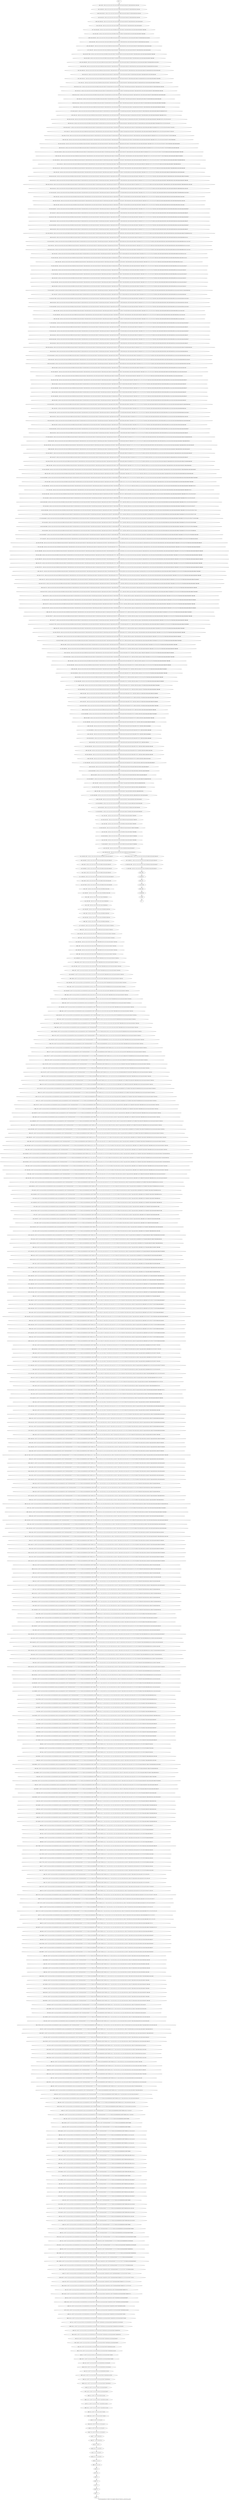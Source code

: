 digraph G {
graph [label="Tree-decomposition of width 2 for register allocator (function _powertrace_print)"]
0[label="0 | : "];
1[label="1 | 309 : "];
2[label="2 | 308 309 : "];
3[label="3 | 307 308 : "];
4[label="4 | 306 307 : "];
5[label="5 | 200 306 : 120 121 122 123 152 153 154 155 309 310 324 325 326 327 "];
6[label="6 | 200 201 306 : 120 121 122 123 152 153 154 155 309 310 324 325 326 327 "];
7[label="7 | 201 304 305 : 120 121 122 123 152 153 154 155 309 310 324 325 326 327 508 509 "];
8[label="8 | 201 303 304 : 120 121 122 123 152 153 154 155 309 310 324 325 326 327 508 509 "];
9[label="9 | 201 302 303 : 120 121 122 123 152 153 154 155 309 310 324 325 326 327 506 507 508 509 "];
10[label="10 | 201 301 302 : 120 121 122 123 152 153 154 155 309 310 324 325 326 327 506 507 "];
11[label="11 | 201 300 301 : 120 121 122 123 152 153 154 155 309 310 324 325 326 327 380 381 502 503 504 505 506 507 "];
12[label="12 | 201 299 300 : 120 121 122 123 152 153 154 155 309 310 324 325 326 327 344 345 380 381 502 503 504 505 "];
13[label="13 | 201 298 299 : 120 121 122 123 152 153 154 155 309 310 324 325 326 327 344 345 380 381 390 391 498 499 500 501 502 503 504 505 "];
14[label="14 | 201 297 298 : 120 121 122 123 152 153 154 155 309 310 324 325 326 327 344 345 354 355 380 381 390 391 498 499 500 501 "];
15[label="15 | 201 296 297 : 120 121 122 123 152 153 154 155 309 310 324 325 326 327 344 345 354 355 364 365 380 381 390 391 494 495 496 497 498 499 500 501 "];
16[label="16 | 201 295 296 : 120 121 122 123 152 153 154 155 309 310 324 325 326 327 328 329 344 345 354 355 364 365 380 381 390 391 494 495 496 497 "];
17[label="17 | 201 294 295 : 120 121 122 123 152 153 154 155 309 310 324 325 326 327 328 329 344 345 354 355 364 365 370 371 380 381 390 391 490 491 492 493 494 495 496 497 "];
18[label="18 | 201 293 294 : 120 121 122 123 152 153 154 155 309 310 324 325 326 327 328 329 334 335 344 345 354 355 364 365 370 371 380 381 390 391 490 491 492 493 "];
19[label="19 | 201 292 293 : 120 121 122 123 152 153 154 155 309 310 324 325 326 327 328 329 334 335 344 345 354 355 364 365 370 371 380 381 390 391 490 491 492 493 "];
20[label="20 | 201 291 292 : 120 121 122 123 152 153 154 155 309 310 324 325 326 327 328 329 334 335 344 345 354 355 364 365 370 371 380 381 390 391 488 489 "];
21[label="21 | 201 290 291 : 120 121 122 123 152 153 154 155 309 310 324 325 326 327 328 329 334 335 344 345 354 355 364 365 370 371 380 381 390 391 488 489 "];
22[label="22 | 201 289 290 : 120 121 122 123 152 153 154 155 309 310 324 325 326 327 328 329 334 335 344 345 354 355 364 365 370 371 380 381 390 391 484 485 486 487 488 489 "];
23[label="23 | 201 288 289 : 120 121 122 123 152 153 154 155 309 310 324 325 326 327 328 329 334 335 344 345 354 355 364 365 370 371 380 381 390 391 482 483 484 485 486 487 488 489 "];
24[label="24 | 201 287 288 : 120 121 122 123 152 153 154 155 309 310 324 325 326 327 328 329 334 335 344 345 354 355 364 365 370 371 380 381 390 391 479 480 482 483 484 485 486 487 488 489 "];
25[label="25 | 201 286 287 : 120 121 122 123 152 153 154 155 309 310 324 325 326 327 328 329 334 335 344 345 354 355 364 365 370 371 380 381 390 391 479 480 482 483 484 485 486 487 488 489 "];
26[label="26 | 201 285 286 : 120 121 122 123 152 153 154 155 309 310 324 325 326 327 328 329 334 335 344 345 354 355 364 365 370 371 380 381 390 391 446 447 479 480 482 483 484 485 486 487 488 489 "];
27[label="27 | 201 284 285 : 120 121 122 123 152 153 154 155 309 310 324 325 326 327 328 329 334 335 344 345 354 355 364 365 370 371 380 381 390 391 446 447 472 473 474 475 479 480 482 483 484 485 486 487 488 489 "];
28[label="28 | 201 283 284 : 120 121 122 123 152 153 154 155 309 310 324 325 326 327 328 329 334 335 336 337 338 339 344 345 354 355 364 365 370 371 380 381 390 391 446 447 472 473 474 475 479 480 482 483 484 485 486 487 488 489 "];
29[label="29 | 201 282 283 : 120 121 122 123 152 153 154 155 309 310 324 325 326 327 328 329 330 331 332 333 334 335 336 337 338 339 344 345 354 355 364 365 370 371 380 381 390 391 446 447 472 473 474 475 479 480 482 483 484 485 486 487 488 489 "];
30[label="30 | 201 281 282 : 120 121 122 123 152 153 154 155 309 310 324 325 326 327 328 329 330 331 332 333 334 335 336 337 338 339 344 345 354 355 364 365 370 371 380 381 390 391 446 447 466 467 468 469 472 473 474 475 479 480 482 483 484 485 486 487 488 489 "];
31[label="31 | 201 280 281 : 120 121 122 123 152 153 154 155 309 310 324 325 326 327 328 329 330 331 332 333 334 335 336 337 338 339 344 345 354 355 364 365 370 371 380 381 390 391 446 447 462 463 464 465 466 467 468 469 472 473 474 475 479 480 482 483 484 485 486 487 488 489 "];
32[label="32 | 201 279 280 : 120 121 122 123 152 153 154 155 309 310 324 325 326 327 328 329 330 331 332 333 334 335 336 337 338 339 344 345 354 355 364 365 370 371 380 381 390 391 446 447 458 459 460 461 462 463 464 465 466 467 468 469 472 473 474 475 479 480 482 483 484 485 486 487 488 489 "];
33[label="33 | 201 278 279 : 120 121 122 123 152 153 154 155 309 310 324 325 326 327 328 329 330 331 332 333 334 335 336 337 338 339 344 345 354 355 356 357 358 359 364 365 370 371 380 381 390 391 446 447 458 459 460 461 462 463 464 465 466 467 468 469 472 473 474 475 479 480 482 483 484 485 486 487 488 489 "];
34[label="34 | 201 277 278 : 120 121 122 123 152 153 154 155 309 310 324 325 326 327 328 329 330 331 332 333 334 335 336 337 338 339 344 345 346 347 348 349 354 355 356 357 358 359 364 365 370 371 380 381 390 391 446 447 458 459 460 461 462 463 464 465 466 467 468 469 472 473 474 475 479 480 482 483 484 485 486 487 488 489 "];
35[label="35 | 201 276 277 : 120 121 122 123 152 153 154 155 309 310 324 325 326 327 328 329 330 331 332 333 334 335 336 337 338 339 344 345 346 347 348 349 354 355 356 357 358 359 364 365 370 371 380 381 390 391 446 447 452 453 454 455 458 459 460 461 462 463 464 465 466 467 468 469 472 473 474 475 479 480 482 483 484 485 486 487 488 489 "];
36[label="36 | 201 275 276 : 120 121 122 123 152 153 154 155 309 310 324 325 326 327 328 329 330 331 332 333 334 335 336 337 338 339 344 345 346 347 348 349 354 355 356 357 358 359 364 365 370 371 380 381 390 391 446 447 448 449 450 451 452 453 454 455 458 459 460 461 462 463 464 465 466 467 468 469 472 473 474 475 479 480 482 483 484 485 486 487 488 489 "];
37[label="37 | 201 274 275 : 120 121 122 123 152 153 154 155 309 310 324 325 326 327 328 329 330 331 332 333 334 335 336 337 338 339 344 345 346 347 348 349 354 355 356 357 358 359 364 365 370 371 380 381 390 391 446 447 448 449 450 451 452 453 454 455 458 459 460 461 462 463 464 465 466 467 468 469 472 473 474 475 479 480 482 483 484 485 486 487 488 489 "];
38[label="38 | 201 273 274 : 120 121 122 123 152 153 154 155 309 310 324 325 326 327 328 329 330 331 332 333 334 335 336 337 338 339 344 345 346 347 348 349 354 355 356 357 358 359 364 365 370 371 380 381 390 391 442 443 446 447 448 449 450 451 452 453 454 455 458 459 460 461 462 463 464 465 466 467 468 469 472 473 474 475 479 480 482 483 484 485 486 487 488 489 "];
39[label="39 | 201 272 273 : 120 121 122 123 152 153 154 155 309 310 324 325 326 327 328 329 330 331 332 333 334 335 336 337 338 339 344 345 346 347 348 349 354 355 356 357 358 359 364 365 370 371 380 381 390 391 432 433 442 443 446 447 448 449 450 451 452 453 454 455 458 459 460 461 462 463 464 465 466 467 468 469 472 473 474 475 479 480 482 483 484 485 486 487 488 489 "];
40[label="40 | 201 271 272 : 120 121 122 123 152 153 154 155 309 310 324 325 326 327 328 329 330 331 332 333 334 335 336 337 338 339 344 345 346 347 348 349 354 355 356 357 358 359 364 365 370 371 380 381 390 391 422 423 432 433 442 443 446 447 448 449 450 451 452 453 454 455 458 459 460 461 462 463 464 465 466 467 468 469 472 473 474 475 479 480 482 483 484 485 486 487 488 489 "];
41[label="41 | 201 270 271 : 120 121 122 123 152 153 154 155 309 310 324 325 326 327 328 329 330 331 332 333 334 335 336 337 338 339 344 345 346 347 348 349 354 355 356 357 358 359 364 365 370 371 380 381 390 391 412 413 422 423 432 433 442 443 446 447 448 449 450 451 452 453 454 455 458 459 460 461 462 463 464 465 466 467 468 469 472 473 474 475 479 480 482 483 484 485 486 487 488 489 "];
42[label="42 | 201 269 270 : 120 121 122 123 152 153 154 155 309 310 324 325 326 327 328 329 330 331 332 333 334 335 336 337 338 339 344 345 346 347 348 349 354 355 356 357 358 359 364 365 370 371 380 381 390 391 412 413 422 423 432 433 442 443 446 447 448 449 450 451 452 453 454 455 458 459 460 461 462 463 464 465 466 467 468 469 472 473 474 475 479 480 482 483 484 485 486 487 488 489 "];
43[label="43 | 201 268 269 : 120 121 122 123 152 153 154 155 309 310 324 325 326 327 328 329 330 331 332 333 334 335 336 337 338 339 344 345 346 347 348 349 354 355 356 357 358 359 364 365 370 371 380 381 390 391 412 413 422 423 432 433 442 443 446 447 448 449 450 451 452 453 454 455 458 459 460 461 462 463 464 465 466 467 468 469 472 473 474 475 479 480 482 483 484 485 486 487 488 489 "];
44[label="44 | 201 267 268 : 120 121 122 123 152 153 154 155 309 310 324 325 326 327 328 329 330 331 332 333 334 335 336 337 338 339 344 345 346 347 348 349 354 355 356 357 358 359 364 365 370 371 380 381 390 391 412 413 422 423 432 433 442 443 446 447 448 449 450 451 452 453 454 455 458 459 460 461 462 463 464 465 466 467 468 469 472 473 474 475 479 480 481 482 483 484 485 486 487 "];
45[label="45 | 201 266 267 : 120 121 122 123 152 153 154 155 309 310 324 325 326 327 328 329 330 331 332 333 334 335 336 337 338 339 344 345 346 347 348 349 354 355 356 357 358 359 364 365 370 371 380 381 390 391 412 413 422 423 432 433 442 443 446 447 448 449 450 451 452 453 454 455 458 459 460 461 462 463 464 465 466 467 468 469 472 473 474 475 479 480 481 482 483 "];
46[label="46 | 201 265 266 : 120 121 122 123 152 153 154 155 309 310 324 325 326 327 328 329 330 331 332 333 334 335 336 337 338 339 344 345 346 347 348 349 354 355 356 357 358 359 364 365 370 371 380 381 390 391 412 413 422 423 432 433 442 443 446 447 448 449 450 451 452 453 454 455 458 459 460 461 462 463 464 465 466 467 468 469 472 473 474 475 478 479 480 481 "];
47[label="47 | 201 264 265 : 120 121 122 123 152 153 154 155 309 310 324 325 326 327 328 329 330 331 332 333 334 335 336 337 338 339 344 345 346 347 348 349 354 355 356 357 358 359 364 365 370 371 380 381 390 391 412 413 422 423 432 433 442 443 446 447 448 449 450 451 452 453 454 455 458 459 460 461 462 463 464 465 466 467 468 469 472 473 474 475 476 477 478 479 480 "];
48[label="48 | 201 263 264 : 120 121 122 123 152 153 154 155 309 310 324 325 326 327 328 329 330 331 332 333 334 335 336 337 338 339 344 345 346 347 348 349 354 355 356 357 358 359 364 365 370 371 380 381 390 391 412 413 422 423 432 433 442 443 446 447 448 449 450 451 452 453 454 455 458 459 460 461 462 463 464 465 466 467 468 469 472 473 474 475 476 477 478 "];
49[label="49 | 201 262 263 : 120 121 122 123 152 153 154 155 309 310 324 325 326 327 328 329 330 331 332 333 334 335 336 337 338 339 344 345 346 347 348 349 354 355 356 357 358 359 364 365 370 371 380 381 390 391 412 413 422 423 432 433 442 443 446 447 448 449 450 451 452 453 454 455 458 459 460 461 462 463 464 465 466 467 468 469 470 471 472 473 474 475 476 477 "];
50[label="50 | 201 261 262 : 120 121 122 123 152 153 154 155 309 310 324 325 326 327 328 329 330 331 332 333 334 335 336 337 338 339 344 345 346 347 348 349 354 355 356 357 358 359 364 365 370 371 380 381 390 391 412 413 422 423 432 433 442 443 446 447 448 449 450 451 452 453 454 455 458 459 460 461 462 463 464 465 466 467 468 469 470 471 472 473 474 475 "];
51[label="51 | 201 260 261 : 120 121 122 123 152 153 154 155 309 310 324 325 326 327 328 329 330 331 332 333 334 335 336 337 338 339 344 345 346 347 348 349 354 355 356 357 358 359 364 365 370 371 372 373 374 375 380 381 390 391 412 413 422 423 432 433 442 443 446 447 448 449 450 451 452 453 454 455 458 459 460 461 462 463 464 465 466 467 468 469 470 471 "];
52[label="52 | 201 259 260 : 120 121 122 123 152 153 154 155 309 310 324 325 326 327 328 329 330 331 332 333 334 335 336 337 338 339 344 345 346 347 348 349 354 355 356 357 358 359 364 365 366 367 368 369 370 371 372 373 374 375 380 381 390 391 412 413 422 423 432 433 442 443 446 447 448 449 450 451 452 453 454 455 458 459 460 461 462 463 464 465 466 467 468 469 "];
53[label="53 | 201 258 259 : 120 121 122 123 152 153 154 155 309 310 324 325 326 327 328 329 330 331 332 333 334 335 336 337 338 339 344 345 346 347 348 349 354 355 356 357 358 359 364 365 366 367 368 369 370 371 372 373 374 375 380 381 390 391 412 413 422 423 432 433 442 443 446 447 448 449 450 451 452 453 454 455 456 457 458 459 460 461 462 463 464 465 "];
54[label="54 | 201 257 258 : 120 121 122 123 152 153 154 155 309 310 324 325 326 327 328 329 330 331 332 333 334 335 336 337 338 339 344 345 346 347 348 349 354 355 356 357 358 359 364 365 366 367 368 369 370 371 372 373 374 375 380 381 390 391 412 413 422 423 432 433 442 443 446 447 448 449 450 451 452 453 454 455 456 457 458 459 460 461 "];
55[label="55 | 201 256 257 : 120 121 122 123 152 153 154 155 309 310 324 325 326 327 328 329 330 331 332 333 334 335 336 337 338 339 344 345 346 347 348 349 354 355 356 357 358 359 364 365 366 367 368 369 370 371 372 373 374 375 380 381 390 391 392 393 394 395 412 413 422 423 432 433 442 443 446 447 448 449 450 451 452 453 454 455 456 457 "];
56[label="56 | 201 255 256 : 120 121 122 123 152 153 154 155 309 310 324 325 326 327 328 329 330 331 332 333 334 335 336 337 338 339 344 345 346 347 348 349 354 355 356 357 358 359 364 365 366 367 368 369 370 371 372 373 374 375 380 381 382 383 384 385 390 391 392 393 394 395 412 413 422 423 432 433 442 443 446 447 448 449 450 451 452 453 454 455 "];
57[label="57 | 201 254 255 : 120 121 122 123 152 153 154 155 309 310 324 325 326 327 328 329 330 331 332 333 334 335 336 337 338 339 344 345 346 347 348 349 354 355 356 357 358 359 364 365 366 367 368 369 370 371 372 373 374 375 380 381 382 383 384 385 390 391 392 393 394 395 412 413 422 423 432 433 442 443 444 445 446 447 448 449 450 451 "];
58[label="58 | 201 253 254 : 120 121 122 123 152 153 154 155 309 310 324 325 326 327 328 329 330 331 332 333 334 335 336 337 338 339 344 345 346 347 348 349 354 355 356 357 358 359 364 365 366 367 368 369 370 371 372 373 374 375 380 381 382 383 384 385 390 391 392 393 394 395 412 413 422 423 432 433 442 443 444 445 446 447 "];
59[label="59 | 201 252 253 : 120 121 122 123 152 153 154 155 309 310 324 325 326 327 328 329 330 331 332 333 334 335 336 337 338 339 344 345 346 347 348 349 354 355 356 357 358 359 364 365 366 367 368 369 370 371 372 373 374 375 380 381 382 383 384 385 390 391 392 393 394 395 412 413 422 423 432 433 438 439 440 441 442 443 444 445 "];
60[label="60 | 201 251 252 : 120 121 122 123 152 153 154 155 309 310 324 325 326 327 328 329 330 331 332 333 334 335 336 337 338 339 344 345 346 347 348 349 354 355 356 357 358 359 364 365 366 367 368 369 370 371 372 373 374 375 380 381 382 383 384 385 390 391 392 393 394 395 412 413 422 423 432 433 438 439 440 441 442 443 "];
61[label="61 | 201 250 251 : 120 121 122 123 152 153 154 155 309 310 324 325 326 327 328 329 330 331 332 333 334 335 336 337 338 339 344 345 346 347 348 349 354 355 356 357 358 359 364 365 366 367 368 369 370 371 372 373 374 375 380 381 382 383 384 385 390 391 392 393 394 395 412 413 422 423 432 433 434 435 436 437 438 439 440 441 "];
62[label="62 | 201 249 250 : 120 121 122 123 152 153 154 155 309 310 324 325 326 327 328 329 330 331 332 333 334 335 336 337 338 339 344 345 346 347 348 349 354 355 356 357 358 359 364 365 366 367 368 369 370 371 372 373 374 375 380 381 382 383 384 385 390 391 392 393 394 395 412 413 422 423 432 433 434 435 436 437 "];
63[label="63 | 201 248 249 : 120 121 122 123 152 153 154 155 309 310 324 325 326 327 328 329 330 331 332 333 334 335 336 337 338 339 344 345 346 347 348 349 354 355 356 357 358 359 364 365 366 367 368 369 370 371 372 373 374 375 380 381 382 383 384 385 390 391 392 393 394 395 412 413 422 423 432 433 434 435 436 437 "];
64[label="64 | 201 247 248 : 120 121 122 123 152 153 154 155 309 310 324 325 326 327 328 329 330 331 332 333 334 335 336 337 338 339 344 345 346 347 348 349 354 355 356 357 358 359 364 365 366 367 368 369 370 371 372 373 374 375 380 381 382 383 384 385 390 391 392 393 394 395 412 413 422 423 432 433 434 435 436 437 "];
65[label="65 | 201 246 247 : 120 121 122 123 152 153 154 155 309 310 324 325 326 327 328 329 330 331 332 333 334 335 336 337 338 339 344 345 346 347 348 349 354 355 356 357 358 359 360 361 362 363 364 365 366 367 368 369 370 371 372 373 374 375 380 381 382 383 384 385 390 391 392 393 394 395 412 413 422 423 432 433 "];
66[label="66 | 201 245 246 : 120 121 122 123 152 153 154 155 309 310 324 325 326 327 328 329 330 331 332 333 334 335 336 337 338 339 344 345 346 347 348 349 354 355 356 357 358 359 360 361 362 363 364 365 366 367 368 369 370 371 372 373 374 375 380 381 382 383 384 385 390 391 392 393 394 395 412 413 422 423 428 429 430 431 432 433 "];
67[label="67 | 201 244 245 : 120 121 122 123 152 153 154 155 309 310 324 325 326 327 328 329 330 331 332 333 334 335 336 337 338 339 344 345 346 347 348 349 354 355 356 357 358 359 360 361 362 363 364 365 366 367 368 369 370 371 372 373 374 375 380 381 382 383 384 385 390 391 392 393 394 395 412 413 422 423 428 429 430 431 432 433 "];
68[label="68 | 201 243 244 : 120 121 122 123 152 153 154 155 309 310 324 325 326 327 328 329 330 331 332 333 334 335 336 337 338 339 344 345 346 347 348 349 354 355 356 357 358 359 360 361 362 363 364 365 366 367 368 369 370 371 372 373 374 375 380 381 382 383 384 385 390 391 392 393 394 395 412 413 422 423 424 425 426 427 428 429 430 431 "];
69[label="69 | 201 242 243 : 120 121 122 123 152 153 154 155 309 310 324 325 326 327 328 329 330 331 332 333 334 335 336 337 338 339 344 345 346 347 348 349 354 355 356 357 358 359 360 361 362 363 364 365 366 367 368 369 370 371 372 373 374 375 380 381 382 383 384 385 390 391 392 393 394 395 412 413 422 423 424 425 426 427 "];
70[label="70 | 201 241 242 : 120 121 122 123 152 153 154 155 309 310 324 325 326 327 328 329 330 331 332 333 334 335 336 337 338 339 344 345 346 347 348 349 354 355 356 357 358 359 360 361 362 363 364 365 366 367 368 369 370 371 372 373 374 375 380 381 382 383 384 385 390 391 392 393 394 395 412 413 422 423 424 425 426 427 "];
71[label="71 | 201 240 241 : 120 121 122 123 152 153 154 155 309 310 324 325 326 327 328 329 330 331 332 333 334 335 336 337 338 339 344 345 346 347 348 349 354 355 356 357 358 359 360 361 362 363 364 365 366 367 368 369 370 371 372 373 374 375 380 381 382 383 384 385 390 391 392 393 394 395 412 413 422 423 424 425 426 427 "];
72[label="72 | 201 239 240 : 120 121 122 123 152 153 154 155 309 310 324 325 326 327 328 329 330 331 332 333 334 335 336 337 338 339 344 345 346 347 348 349 354 355 356 357 358 359 360 361 362 363 364 365 366 367 368 369 370 371 372 373 374 375 380 381 382 383 384 385 390 391 392 393 394 395 412 413 422 423 "];
73[label="73 | 201 238 239 : 120 121 122 123 152 153 154 155 309 310 324 325 326 327 328 329 330 331 332 333 334 335 336 337 338 339 344 345 346 347 348 349 354 355 356 357 358 359 360 361 362 363 364 365 366 367 368 369 370 371 372 373 374 375 380 381 382 383 384 385 390 391 392 393 394 395 412 413 418 419 420 421 422 423 "];
74[label="74 | 201 237 238 : 120 121 122 123 152 153 154 155 309 310 324 325 326 327 328 329 330 331 332 333 334 335 336 337 338 339 344 345 346 347 348 349 354 355 356 357 358 359 360 361 362 363 364 365 366 367 368 369 370 371 372 373 374 375 380 381 382 383 384 385 390 391 392 393 394 395 412 413 418 419 420 421 422 423 "];
75[label="75 | 201 236 237 : 120 121 122 123 152 153 154 155 309 310 324 325 326 327 328 329 330 331 332 333 334 335 336 337 338 339 344 345 346 347 348 349 354 355 356 357 358 359 360 361 362 363 364 365 366 367 368 369 370 371 372 373 374 375 380 381 382 383 384 385 390 391 392 393 394 395 412 413 414 415 416 417 418 419 420 421 "];
76[label="76 | 201 235 236 : 120 121 122 123 152 153 154 155 309 310 324 325 326 327 328 329 330 331 332 333 334 335 336 337 338 339 344 345 346 347 348 349 354 355 356 357 358 359 360 361 362 363 364 365 366 367 368 369 370 371 372 373 374 375 380 381 382 383 384 385 390 391 392 393 394 395 412 413 414 415 416 417 "];
77[label="77 | 201 234 235 : 120 121 122 123 152 153 154 155 309 310 324 325 326 327 328 329 330 331 332 333 334 335 336 337 338 339 344 345 346 347 348 349 354 355 356 357 358 359 360 361 362 363 364 365 366 367 368 369 370 371 372 373 374 375 380 381 382 383 384 385 390 391 392 393 394 395 412 413 414 415 416 417 "];
78[label="78 | 201 233 234 : 120 121 122 123 152 153 154 155 309 310 324 325 326 327 328 329 330 331 332 333 334 335 336 337 338 339 344 345 346 347 348 349 354 355 356 357 358 359 360 361 362 363 364 365 366 367 368 369 370 371 372 373 374 375 380 381 382 383 384 385 390 391 392 393 394 395 412 413 414 415 416 417 "];
79[label="79 | 201 232 233 : 120 121 122 123 152 153 154 155 309 310 324 325 326 327 328 329 330 331 332 333 334 335 336 337 338 339 344 345 346 347 348 349 354 355 356 357 358 359 360 361 362 363 364 365 366 367 368 369 370 371 372 373 374 375 380 381 382 383 384 385 390 391 392 393 394 395 400 401 402 403 412 413 "];
80[label="80 | 201 231 232 : 120 121 122 123 152 153 154 155 309 310 324 325 326 327 328 329 330 331 332 333 334 335 336 337 338 339 344 345 346 347 348 349 354 355 356 357 358 359 360 361 362 363 364 365 366 367 368 369 370 371 372 373 374 375 380 381 382 383 384 385 390 391 392 393 394 395 400 401 402 403 408 409 410 411 412 413 "];
81[label="81 | 201 230 231 : 120 121 122 123 152 153 154 155 309 310 324 325 326 327 328 329 330 331 332 333 334 335 336 337 338 339 344 345 346 347 348 349 354 355 356 357 358 359 360 361 362 363 364 365 366 367 368 369 370 371 372 373 374 375 380 381 382 383 384 385 390 391 392 393 394 395 400 401 402 403 408 409 410 411 412 413 "];
82[label="82 | 201 229 230 : 120 121 122 123 152 153 154 155 309 310 324 325 326 327 328 329 330 331 332 333 334 335 336 337 338 339 344 345 346 347 348 349 354 355 356 357 358 359 360 361 362 363 364 365 366 367 368 369 370 371 372 373 374 375 380 381 382 383 384 385 390 391 392 393 394 395 400 401 402 403 404 405 406 407 408 409 410 411 "];
83[label="83 | 201 228 229 : 120 121 122 123 152 153 154 155 309 310 324 325 326 327 328 329 330 331 332 333 334 335 336 337 338 339 344 345 346 347 348 349 354 355 356 357 358 359 360 361 362 363 364 365 366 367 368 369 370 371 372 373 374 375 380 381 382 383 384 385 390 391 392 393 394 395 400 401 402 403 404 405 406 407 "];
84[label="84 | 201 227 228 : 120 121 122 123 152 153 154 155 309 310 324 325 326 327 328 329 330 331 332 333 334 335 336 337 338 339 344 345 346 347 348 349 354 355 356 357 358 359 360 361 362 363 364 365 366 367 368 369 370 371 372 373 374 375 380 381 382 383 384 385 390 391 392 393 394 395 400 401 402 403 404 405 406 407 "];
85[label="85 | 201 226 227 : 120 121 122 123 152 153 154 155 309 310 324 325 326 327 328 329 330 331 332 333 334 335 336 337 338 339 344 345 346 347 348 349 354 355 356 357 358 359 360 361 362 363 364 365 366 367 368 369 370 371 372 373 374 375 380 381 382 383 384 385 390 391 392 393 394 395 400 401 402 403 404 405 406 407 "];
86[label="86 | 201 225 226 : 120 121 122 123 152 153 154 155 309 310 324 325 326 327 328 329 330 331 332 333 334 335 336 337 338 339 344 345 346 347 348 349 354 355 356 357 358 359 360 361 362 363 364 365 366 367 368 369 370 371 372 373 374 375 380 381 382 383 384 385 390 391 392 393 394 395 400 401 402 403 "];
87[label="87 | 201 224 225 : 120 121 122 123 152 153 154 155 309 310 324 325 326 327 328 329 330 331 332 333 334 335 336 337 338 339 344 345 346 347 348 349 354 355 356 357 358 359 360 361 362 363 364 365 366 367 368 369 370 371 372 373 374 375 380 381 382 383 384 385 390 391 392 393 394 395 396 397 398 399 400 401 402 403 "];
88[label="88 | 201 223 224 : 120 121 122 123 152 153 154 155 309 310 324 325 326 327 328 329 330 331 332 333 334 335 336 337 338 339 344 345 346 347 348 349 354 355 356 357 358 359 360 361 362 363 364 365 366 367 368 369 370 371 372 373 374 375 380 381 382 383 384 385 386 387 388 389 390 391 392 393 394 395 396 397 398 399 400 401 402 403 "];
89[label="89 | 201 222 223 : 120 121 122 123 152 153 154 155 309 310 324 325 326 327 328 329 330 331 332 333 334 335 336 337 338 339 344 345 346 347 348 349 354 355 356 357 358 359 360 361 362 363 364 365 366 367 368 369 370 371 372 373 374 375 380 381 382 383 384 385 386 387 388 389 390 391 392 393 394 395 396 397 398 399 "];
90[label="90 | 201 221 222 : 120 121 122 123 152 153 154 155 309 310 324 325 326 327 328 329 330 331 332 333 334 335 336 337 338 339 344 345 346 347 348 349 354 355 356 357 358 359 360 361 362 363 364 365 366 367 368 369 370 371 372 373 374 375 380 381 382 383 384 385 386 387 388 389 390 391 392 393 394 395 "];
91[label="91 | 201 220 221 : 120 121 122 123 152 153 154 155 309 310 324 325 326 327 328 329 330 331 332 333 334 335 336 337 338 339 344 345 346 347 348 349 354 355 356 357 358 359 360 361 362 363 364 365 366 367 368 369 370 371 372 373 374 375 376 377 378 379 380 381 382 383 384 385 386 387 388 389 390 391 "];
92[label="92 | 201 219 220 : 120 121 122 123 152 153 154 155 309 310 324 325 326 327 328 329 330 331 332 333 334 335 336 337 338 339 344 345 346 347 348 349 354 355 356 357 358 359 360 361 362 363 364 365 366 367 368 369 370 371 372 373 374 375 376 377 378 379 380 381 382 383 384 385 386 387 388 389 "];
93[label="93 | 201 218 219 : 120 121 122 123 152 153 154 155 309 310 324 325 326 327 328 329 330 331 332 333 334 335 336 337 338 339 344 345 346 347 348 349 354 355 356 357 358 359 360 361 362 363 364 365 366 367 368 369 370 371 372 373 374 375 376 377 378 379 380 381 382 383 384 385 "];
94[label="94 | 201 217 218 : 120 121 122 123 152 153 154 155 309 310 324 325 326 327 328 329 330 331 332 333 334 335 336 337 338 339 344 345 346 347 348 349 354 355 356 357 358 359 360 361 362 363 364 365 366 367 368 369 370 371 372 373 374 375 376 377 378 379 380 381 "];
95[label="95 | 201 216 217 : 120 121 122 123 152 153 154 155 309 310 324 325 326 327 328 329 330 331 332 333 334 335 336 337 338 339 344 345 346 347 348 349 354 355 356 357 358 359 360 361 362 363 364 365 366 367 368 369 370 371 372 373 374 375 376 377 378 379 "];
96[label="96 | 201 215 216 : 120 121 122 123 152 153 154 155 309 310 324 325 326 327 328 329 330 331 332 333 334 335 336 337 338 339 344 345 346 347 348 349 354 355 356 357 358 359 360 361 362 363 364 365 366 367 368 369 370 371 372 373 374 375 "];
97[label="97 | 201 214 215 : 120 121 122 123 152 153 154 155 309 310 324 325 326 327 328 329 330 331 332 333 334 335 336 337 338 339 344 345 346 347 348 349 354 355 356 357 358 359 360 361 362 363 364 365 366 367 368 369 370 371 "];
98[label="98 | 201 213 214 : 120 121 122 123 152 153 154 155 309 310 324 325 326 327 328 329 330 331 332 333 334 335 336 337 338 339 344 345 346 347 348 349 354 355 356 357 358 359 360 361 362 363 364 365 366 367 368 369 "];
99[label="99 | 201 212 213 : 120 121 122 123 152 153 154 155 309 310 324 325 326 327 328 329 330 331 332 333 334 335 336 337 338 339 344 345 346 347 348 349 350 351 352 353 354 355 356 357 358 359 360 361 362 363 364 365 "];
100[label="100 | 201 211 212 : 120 121 122 123 152 153 154 155 309 310 324 325 326 327 328 329 330 331 332 333 334 335 336 337 338 339 344 345 346 347 348 349 350 351 352 353 354 355 356 357 358 359 360 361 362 363 "];
101[label="101 | 201 210 211 : 120 121 122 123 152 153 154 155 309 310 324 325 326 327 328 329 330 331 332 333 334 335 336 337 338 339 344 345 346 347 348 349 350 351 352 353 354 355 356 357 358 359 "];
102[label="102 | 201 209 210 : 120 121 122 123 152 153 154 155 309 310 324 325 326 327 328 329 330 331 332 333 334 335 336 337 338 339 340 341 342 343 344 345 346 347 348 349 350 351 352 353 354 355 "];
103[label="103 | 201 208 209 : 120 121 122 123 152 153 154 155 309 310 324 325 326 327 328 329 330 331 332 333 334 335 336 337 338 339 340 341 342 343 344 345 346 347 348 349 350 351 352 353 "];
104[label="104 | 201 207 208 : 120 121 122 123 152 153 154 155 309 310 324 325 326 327 328 329 330 331 332 333 334 335 336 337 338 339 340 341 342 343 344 345 346 347 348 349 "];
105[label="105 | 201 206 207 : 120 121 122 123 152 153 154 155 309 310 324 325 326 327 328 329 330 331 332 333 334 335 336 337 338 339 340 341 342 343 344 345 "];
106[label="106 | 201 205 206 : 120 121 122 123 152 153 154 155 309 310 324 325 326 327 328 329 330 331 332 333 334 335 336 337 338 339 340 341 342 343 "];
107[label="107 | 201 204 205 : 120 121 122 123 152 153 154 155 309 310 324 325 326 327 328 329 330 331 332 333 334 335 336 337 338 339 "];
108[label="108 | 201 203 204 : 120 121 122 123 152 153 154 155 309 310 324 325 326 327 328 329 330 331 332 333 334 335 "];
109[label="109 | 201 202 203 : 120 121 122 123 152 153 154 155 309 310 324 325 326 327 328 329 330 331 332 333 "];
110[label="110 | 199 200 : 120 121 122 123 152 153 154 155 309 310 324 325 326 327 "];
111[label="111 | 198 199 : 120 121 122 123 152 153 154 155 309 310 322 323 324 325 326 327 "];
112[label="112 | 197 198 : 120 121 122 123 152 153 154 155 309 310 322 323 324 325 "];
113[label="113 | 196 197 : 120 121 122 123 152 153 154 155 309 310 322 323 "];
114[label="114 | 195 196 : 120 121 122 123 152 153 154 155 309 310 "];
115[label="115 | 194 195 : 120 121 122 123 152 153 154 155 309 310 320 321 "];
116[label="116 | 193 194 : 120 121 122 123 152 153 154 155 309 310 320 321 "];
117[label="117 | 192 193 : 120 121 122 123 152 153 154 155 309 310 314 315 316 317 320 321 "];
118[label="118 | 191 192 : 120 121 122 123 152 153 154 155 309 310 312 313 314 315 316 317 320 321 "];
119[label="119 | 190 191 : 120 121 122 123 152 153 154 155 307 308 309 310 312 313 314 315 316 317 320 321 "];
120[label="120 | 189 190 : 120 121 122 123 152 153 154 155 307 308 309 310 312 313 314 315 316 317 320 321 "];
121[label="121 | 188 189 : 4 5 6 7 120 121 122 123 152 153 154 155 307 308 309 310 312 313 314 315 316 317 320 321 "];
122[label="122 | 187 188 : 4 5 6 7 12 13 14 15 120 121 122 123 152 153 154 155 307 308 309 310 312 313 314 315 316 317 320 321 "];
123[label="123 | 186 187 : 4 5 6 7 12 13 14 15 20 21 22 23 120 121 122 123 152 153 154 155 307 308 309 310 312 313 314 315 316 317 320 321 "];
124[label="124 | 185 186 : 4 5 6 7 12 13 14 15 20 21 22 23 28 29 30 31 120 121 122 123 152 153 154 155 307 308 309 310 312 313 314 315 316 317 320 321 "];
125[label="125 | 184 185 : 4 5 6 7 12 13 14 15 20 21 22 23 28 29 30 31 40 41 42 43 120 121 122 123 152 153 154 155 307 308 309 310 312 313 314 315 316 317 320 321 "];
126[label="126 | 183 184 : 4 5 6 7 12 13 14 15 20 21 22 23 28 29 30 31 40 41 42 43 48 49 50 51 120 121 122 123 152 153 154 155 307 308 309 310 312 313 314 315 316 317 320 321 "];
127[label="127 | 182 183 : 4 5 6 7 12 13 14 15 20 21 22 23 28 29 30 31 40 41 42 43 48 49 50 51 56 57 58 59 120 121 122 123 152 153 154 155 307 308 309 310 312 313 314 315 316 317 320 321 "];
128[label="128 | 181 182 : 4 5 6 7 12 13 14 15 20 21 22 23 28 29 30 31 40 41 42 43 48 49 50 51 56 57 58 59 64 65 66 67 120 121 122 123 152 153 154 155 307 308 309 310 312 313 314 315 316 317 320 321 "];
129[label="129 | 180 181 : 4 5 6 7 12 13 14 15 20 21 22 23 28 29 30 31 40 41 42 43 48 49 50 51 56 57 58 59 64 65 66 67 72 73 74 75 120 121 122 123 152 153 154 155 307 308 309 310 312 313 314 315 316 317 320 321 "];
130[label="130 | 179 180 : 4 5 6 7 12 13 14 15 20 21 22 23 28 29 30 31 40 41 42 43 48 49 50 51 56 57 58 59 64 65 66 67 72 73 74 75 80 81 82 83 120 121 122 123 152 153 154 155 307 308 309 310 312 313 314 315 316 317 320 321 "];
131[label="131 | 178 179 : 4 5 6 7 12 13 14 15 20 21 22 23 28 29 30 31 40 41 42 43 48 49 50 51 56 57 58 59 64 65 66 67 72 73 74 75 80 81 82 83 88 89 90 91 120 121 122 123 152 153 154 155 307 308 309 310 312 313 314 315 316 317 320 321 "];
132[label="132 | 177 178 : 4 5 6 7 12 13 14 15 20 21 22 23 28 29 30 31 40 41 42 43 48 49 50 51 56 57 58 59 64 65 66 67 72 73 74 75 80 81 82 83 88 89 90 91 96 97 98 99 120 121 122 123 152 153 154 155 307 308 309 310 312 313 314 315 316 317 320 321 "];
133[label="133 | 176 177 : 4 5 6 7 12 13 14 15 20 21 22 23 28 29 30 31 40 41 42 43 48 49 50 51 56 57 58 59 64 65 66 67 72 73 74 75 80 81 82 83 88 89 90 91 96 97 98 99 120 121 122 123 152 153 154 155 296 297 307 308 309 310 312 313 314 315 316 317 320 321 "];
134[label="134 | 175 176 : 4 5 6 7 12 13 14 15 20 21 22 23 28 29 30 31 40 41 42 43 48 49 50 51 56 57 58 59 64 65 66 67 72 73 74 75 80 81 82 83 88 89 90 91 96 97 98 99 120 121 122 123 152 153 154 155 296 297 302 303 307 308 309 310 312 313 314 315 316 317 320 321 "];
135[label="135 | 174 175 : 4 5 6 7 12 13 14 15 20 21 22 23 28 29 30 31 40 41 42 43 48 49 50 51 56 57 58 59 64 65 66 67 72 73 74 75 80 81 82 83 88 89 90 91 96 97 98 99 120 121 122 123 152 153 154 155 268 269 296 297 302 303 307 308 309 310 312 313 314 315 316 317 320 321 "];
136[label="136 | 173 174 : 4 5 6 7 12 13 14 15 20 21 22 23 28 29 30 31 40 41 42 43 48 49 50 51 56 57 58 59 64 65 66 67 72 73 74 75 80 81 82 83 88 89 90 91 96 97 98 99 120 121 122 123 152 153 154 155 268 269 274 275 296 297 302 303 307 308 309 310 312 313 314 315 316 317 320 321 "];
137[label="137 | 172 173 : 4 5 6 7 12 13 14 15 20 21 22 23 28 29 30 31 40 41 42 43 48 49 50 51 56 57 58 59 64 65 66 67 72 73 74 75 80 81 82 83 88 89 90 91 96 97 98 99 120 121 122 123 152 153 154 155 244 245 268 269 274 275 296 297 302 303 307 308 309 310 312 313 314 315 316 317 320 321 "];
138[label="138 | 171 172 : 4 5 6 7 12 13 14 15 20 21 22 23 28 29 30 31 40 41 42 43 48 49 50 51 56 57 58 59 64 65 66 67 72 73 74 75 80 81 82 83 88 89 90 91 96 97 98 99 120 121 122 123 152 153 154 155 244 245 250 251 268 269 274 275 296 297 302 303 307 308 309 310 312 313 314 315 316 317 320 321 "];
139[label="139 | 170 171 : 4 5 6 7 12 13 14 15 20 21 22 23 28 29 30 31 40 41 42 43 48 49 50 51 56 57 58 59 64 65 66 67 72 73 74 75 80 81 82 83 88 89 90 91 96 97 98 99 120 121 122 123 152 153 154 155 220 221 244 245 250 251 268 269 274 275 296 297 302 303 307 308 309 310 312 313 314 315 316 317 320 321 "];
140[label="140 | 169 170 : 4 5 6 7 12 13 14 15 20 21 22 23 28 29 30 31 40 41 42 43 48 49 50 51 56 57 58 59 64 65 66 67 72 73 74 75 80 81 82 83 88 89 90 91 96 97 98 99 120 121 122 123 152 153 154 155 220 221 226 227 244 245 250 251 268 269 274 275 296 297 302 303 307 308 309 310 312 313 314 315 316 317 320 321 "];
141[label="141 | 168 169 : 4 5 6 7 12 13 14 15 20 21 22 23 28 29 30 31 40 41 42 43 48 49 50 51 56 57 58 59 64 65 66 67 72 73 74 75 80 81 82 83 88 89 90 91 96 97 98 99 120 121 122 123 152 153 154 155 196 197 220 221 226 227 244 245 250 251 268 269 274 275 296 297 302 303 307 308 309 310 312 313 314 315 316 317 320 321 "];
142[label="142 | 167 168 : 4 5 6 7 12 13 14 15 20 21 22 23 28 29 30 31 40 41 42 43 48 49 50 51 56 57 58 59 64 65 66 67 72 73 74 75 80 81 82 83 88 89 90 91 96 97 98 99 120 121 122 123 152 153 154 155 196 197 202 203 220 221 226 227 244 245 250 251 268 269 274 275 296 297 302 303 307 308 309 310 312 313 314 315 316 317 320 321 "];
143[label="143 | 166 167 : 4 5 6 7 12 13 14 15 20 21 22 23 28 29 30 31 40 41 42 43 48 49 50 51 56 57 58 59 64 65 66 67 72 73 74 75 80 81 82 83 88 89 90 91 96 97 98 99 120 121 122 123 152 153 154 155 172 173 196 197 202 203 220 221 226 227 244 245 250 251 268 269 274 275 296 297 302 303 307 308 309 310 312 313 314 315 316 317 320 321 "];
144[label="144 | 165 166 : 4 5 6 7 12 13 14 15 20 21 22 23 28 29 30 31 40 41 42 43 48 49 50 51 56 57 58 59 64 65 66 67 72 73 74 75 80 81 82 83 88 89 90 91 96 97 98 99 120 121 122 123 152 153 154 155 172 173 178 179 196 197 202 203 220 221 226 227 244 245 250 251 268 269 274 275 296 297 302 303 307 308 309 310 312 313 314 315 316 317 320 321 "];
145[label="145 | 164 165 : 4 5 6 7 12 13 14 15 20 21 22 23 28 29 30 31 40 41 42 43 48 49 50 51 56 57 58 59 64 65 66 67 72 73 74 75 80 81 82 83 88 89 90 91 96 97 98 99 120 121 122 123 152 153 154 155 172 173 178 179 196 197 202 203 220 221 226 227 244 245 250 251 268 269 274 275 296 297 302 303 307 308 309 310 312 313 314 315 316 317 318 319 320 321 "];
146[label="146 | 163 164 : 4 5 6 7 12 13 14 15 20 21 22 23 28 29 30 31 40 41 42 43 48 49 50 51 56 57 58 59 64 65 66 67 72 73 74 75 80 81 82 83 88 89 90 91 96 97 98 99 120 121 122 123 152 153 154 155 172 173 178 179 196 197 202 203 220 221 226 227 244 245 250 251 268 269 274 275 296 297 302 303 307 308 309 310 312 313 314 315 316 317 318 319 320 321 "];
147[label="147 | 162 163 : 4 5 6 7 12 13 14 15 20 21 22 23 28 29 30 31 40 41 42 43 48 49 50 51 56 57 58 59 64 65 66 67 72 73 74 75 80 81 82 83 88 89 90 91 96 97 98 99 120 121 122 123 152 153 154 155 172 173 178 179 196 197 202 203 220 221 226 227 244 245 250 251 268 269 274 275 296 297 302 303 307 308 309 310 312 313 314 315 316 317 318 319 "];
148[label="148 | 161 162 : 4 5 6 7 12 13 14 15 20 21 22 23 28 29 30 31 40 41 42 43 48 49 50 51 56 57 58 59 64 65 66 67 72 73 74 75 80 81 82 83 88 89 90 91 96 97 98 99 120 121 122 123 152 153 154 155 172 173 178 179 196 197 202 203 220 221 226 227 244 245 250 251 268 269 274 275 296 297 302 303 307 308 309 310 311 312 313 314 315 316 317 "];
149[label="149 | 160 161 : 4 5 6 7 12 13 14 15 20 21 22 23 28 29 30 31 40 41 42 43 48 49 50 51 56 57 58 59 64 65 66 67 72 73 74 75 80 81 82 83 88 89 90 91 96 97 98 99 120 121 122 123 152 153 154 155 172 173 178 179 196 197 202 203 220 221 226 227 244 245 250 251 268 269 274 275 296 297 302 303 307 308 309 310 311 312 313 "];
150[label="150 | 159 160 : 4 5 6 7 12 13 14 15 20 21 22 23 28 29 30 31 40 41 42 43 48 49 50 51 56 57 58 59 64 65 66 67 72 73 74 75 80 81 82 83 88 89 90 91 96 97 98 99 120 121 122 123 152 153 154 155 172 173 178 179 196 197 202 203 220 221 226 227 244 245 250 251 268 269 274 275 296 297 302 303 307 308 309 310 311 "];
151[label="151 | 158 159 : 4 5 6 7 12 13 14 15 20 21 22 23 28 29 30 31 40 41 42 43 48 49 50 51 56 57 58 59 64 65 66 67 72 73 74 75 80 81 82 83 88 89 90 91 96 97 98 99 120 121 122 123 152 153 154 155 172 173 178 179 196 197 202 203 220 221 226 227 244 245 250 251 268 269 274 275 296 297 302 303 306 307 308 309 310 "];
152[label="152 | 157 158 : 4 5 6 7 12 13 14 15 20 21 22 23 28 29 30 31 40 41 42 43 48 49 50 51 56 57 58 59 64 65 66 67 72 73 74 75 80 81 82 83 88 89 90 91 96 97 98 99 120 121 122 123 152 153 154 155 172 173 178 179 196 197 202 203 220 221 226 227 244 245 250 251 268 269 274 275 296 297 302 303 304 305 306 307 308 "];
153[label="153 | 156 157 : 4 5 6 7 12 13 14 15 20 21 22 23 28 29 30 31 40 41 42 43 48 49 50 51 56 57 58 59 64 65 66 67 72 73 74 75 80 81 82 83 88 89 90 91 96 97 98 99 120 121 122 123 152 153 154 155 172 173 178 179 196 197 202 203 220 221 226 227 244 245 250 251 268 269 274 275 296 297 302 303 304 305 306 "];
154[label="154 | 155 156 : 4 5 6 7 12 13 14 15 20 21 22 23 28 29 30 31 40 41 42 43 48 49 50 51 56 57 58 59 64 65 66 67 72 73 74 75 80 81 82 83 88 89 90 91 96 97 98 99 120 121 122 123 152 153 154 155 172 173 178 179 196 197 202 203 220 221 226 227 244 245 250 251 268 269 274 275 296 297 298 299 300 301 302 303 304 305 "];
155[label="155 | 154 155 : 4 5 6 7 12 13 14 15 20 21 22 23 28 29 30 31 40 41 42 43 48 49 50 51 56 57 58 59 64 65 66 67 72 73 74 75 80 81 82 83 88 89 90 91 96 97 98 99 120 121 122 123 152 153 154 155 172 173 178 179 196 197 202 203 220 221 226 227 244 245 250 251 268 269 274 275 284 285 286 287 296 297 298 299 300 301 302 303 "];
156[label="156 | 153 154 : 4 5 6 7 12 13 14 15 20 21 22 23 28 29 30 31 40 41 42 43 48 49 50 51 56 57 58 59 64 65 66 67 72 73 74 75 80 81 82 83 88 89 90 91 96 97 98 99 120 121 122 123 152 153 154 155 172 173 178 179 196 197 202 203 220 221 226 227 244 245 250 251 268 269 274 275 284 285 286 287 296 297 298 299 300 301 "];
157[label="157 | 152 153 : 4 5 6 7 12 13 14 15 20 21 22 23 28 29 30 31 40 41 42 43 48 49 50 51 56 57 58 59 64 65 66 67 72 73 74 75 80 81 82 83 88 89 90 91 96 97 98 99 120 121 122 123 152 153 154 155 172 173 178 179 196 197 202 203 220 221 226 227 244 245 250 251 268 269 274 275 284 285 286 287 292 293 294 295 296 297 298 299 "];
158[label="158 | 151 152 : 4 5 6 7 12 13 14 15 20 21 22 23 28 29 30 31 40 41 42 43 48 49 50 51 56 57 58 59 64 65 66 67 72 73 74 75 80 81 82 83 88 89 90 91 96 97 98 99 120 121 122 123 152 153 154 155 172 173 178 179 196 197 202 203 220 221 226 227 244 245 250 251 268 269 274 275 284 285 286 287 292 293 294 295 296 297 "];
159[label="159 | 150 151 : 4 5 6 7 12 13 14 15 20 21 22 23 28 29 30 31 40 41 42 43 48 49 50 51 56 57 58 59 64 65 66 67 72 73 74 75 80 81 82 83 88 89 90 91 96 97 98 99 120 121 122 123 152 153 154 155 172 173 178 179 196 197 202 203 220 221 226 227 244 245 250 251 268 269 274 275 284 285 286 287 288 289 290 291 292 293 294 295 "];
160[label="160 | 149 150 : 4 5 6 7 12 13 14 15 20 21 22 23 28 29 30 31 40 41 42 43 48 49 50 51 56 57 58 59 64 65 66 67 72 73 74 75 80 81 82 83 88 89 90 91 96 97 98 99 120 121 122 123 136 137 138 139 152 153 154 155 172 173 178 179 196 197 202 203 220 221 226 227 244 245 250 251 268 269 274 275 284 285 286 287 288 289 290 291 "];
161[label="161 | 148 149 : 4 5 6 7 12 13 14 15 20 21 22 23 28 29 30 31 40 41 42 43 48 49 50 51 56 57 58 59 64 65 66 67 72 73 74 75 80 81 82 83 88 89 90 91 96 97 98 99 120 121 122 123 136 137 138 139 152 153 154 155 172 173 178 179 196 197 202 203 220 221 226 227 244 245 250 251 268 269 274 275 284 285 286 287 288 289 290 291 "];
162[label="162 | 147 148 : 4 5 6 7 12 13 14 15 20 21 22 23 28 29 30 31 40 41 42 43 48 49 50 51 56 57 58 59 64 65 66 67 72 73 74 75 80 81 82 83 88 89 90 91 96 97 98 99 120 121 122 123 136 137 138 139 152 153 154 155 172 173 178 179 196 197 202 203 220 221 226 227 244 245 250 251 268 269 274 275 284 285 286 287 288 289 290 291 "];
163[label="163 | 146 147 : 4 5 6 7 12 13 14 15 20 21 22 23 28 29 30 31 40 41 42 43 48 49 50 51 56 57 58 59 64 65 66 67 72 73 74 75 80 81 82 83 88 89 90 91 96 97 98 99 120 121 122 123 136 137 138 139 152 153 154 155 172 173 178 179 196 197 202 203 220 221 226 227 244 245 250 251 268 269 274 275 276 277 278 279 284 285 286 287 "];
164[label="164 | 145 146 : 4 5 6 7 12 13 14 15 20 21 22 23 28 29 30 31 40 41 42 43 48 49 50 51 56 57 58 59 64 65 66 67 72 73 74 75 80 81 82 83 88 89 90 91 96 97 98 99 120 121 122 123 136 137 138 139 152 153 154 155 172 173 178 179 196 197 202 203 220 221 226 227 244 245 250 251 268 269 274 275 276 277 278 279 284 285 286 287 "];
165[label="165 | 144 145 : 4 5 6 7 12 13 14 15 20 21 22 23 28 29 30 31 40 41 42 43 48 49 50 51 56 57 58 59 64 65 66 67 72 73 74 75 80 81 82 83 88 89 90 91 96 97 98 99 120 121 122 123 136 137 138 139 152 153 154 155 172 173 178 179 196 197 202 203 220 221 226 227 244 245 250 251 268 269 274 275 276 277 278 279 280 281 282 283 284 285 286 287 "];
166[label="166 | 143 144 : 4 5 6 7 12 13 14 15 20 21 22 23 28 29 30 31 40 41 42 43 48 49 50 51 56 57 58 59 64 65 66 67 72 73 74 75 80 81 82 83 88 89 90 91 96 97 98 99 120 121 122 123 136 137 138 139 152 153 154 155 172 173 178 179 196 197 202 203 220 221 226 227 244 245 250 251 268 269 274 275 276 277 278 279 280 281 282 283 "];
167[label="167 | 142 143 : 4 5 6 7 12 13 14 15 20 21 22 23 28 29 30 31 40 41 42 43 48 49 50 51 56 57 58 59 64 65 66 67 72 73 74 75 80 81 82 83 88 89 90 91 96 97 98 99 120 121 122 123 136 137 138 139 152 153 154 155 172 173 178 179 196 197 202 203 220 221 226 227 244 245 250 251 268 269 274 275 276 277 278 279 280 281 282 283 "];
168[label="168 | 141 142 : 4 5 6 7 12 13 14 15 20 21 22 23 28 29 30 31 40 41 42 43 48 49 50 51 56 57 58 59 64 65 66 67 72 73 74 75 80 81 82 83 88 89 90 91 96 97 98 99 120 121 122 123 136 137 138 139 152 153 154 155 172 173 178 179 196 197 202 203 220 221 226 227 244 245 250 251 268 269 274 275 276 277 278 279 280 281 282 283 "];
169[label="169 | 140 141 : 4 5 6 7 12 13 14 15 20 21 22 23 28 29 30 31 40 41 42 43 48 49 50 51 56 57 58 59 64 65 66 67 72 73 74 75 80 81 82 83 88 89 90 91 96 97 98 99 120 121 122 123 136 137 138 139 152 153 154 155 172 173 178 179 196 197 202 203 220 221 226 227 244 245 250 251 268 269 274 275 276 277 278 279 "];
170[label="170 | 139 140 : 4 5 6 7 12 13 14 15 20 21 22 23 28 29 30 31 40 41 42 43 48 49 50 51 56 57 58 59 64 65 66 67 72 73 74 75 80 81 82 83 88 89 90 91 96 97 98 99 120 121 122 123 136 137 138 139 152 153 154 155 172 173 178 179 196 197 202 203 220 221 226 227 244 245 250 251 268 269 274 275 276 277 278 279 "];
171[label="171 | 138 139 : 4 5 6 7 12 13 14 15 20 21 22 23 28 29 30 31 40 41 42 43 48 49 50 51 56 57 58 59 64 65 66 67 72 73 74 75 80 81 82 83 88 89 90 91 96 97 98 99 120 121 122 123 136 137 138 139 152 153 154 155 172 173 178 179 196 197 202 203 220 221 226 227 244 245 250 251 268 269 270 271 272 273 274 275 276 277 278 279 "];
172[label="172 | 137 138 : 4 5 6 7 12 13 14 15 20 21 22 23 28 29 30 31 40 41 42 43 48 49 50 51 56 57 58 59 64 65 66 67 72 73 74 75 80 81 82 83 88 89 90 91 96 97 98 99 120 121 122 123 136 137 138 139 152 153 154 155 172 173 178 179 196 197 202 203 220 221 226 227 244 245 250 251 256 257 258 259 268 269 270 271 272 273 274 275 "];
173[label="173 | 136 137 : 4 5 6 7 12 13 14 15 20 21 22 23 28 29 30 31 40 41 42 43 48 49 50 51 56 57 58 59 64 65 66 67 72 73 74 75 80 81 82 83 88 89 90 91 96 97 98 99 120 121 122 123 136 137 138 139 152 153 154 155 172 173 178 179 196 197 202 203 220 221 226 227 244 245 250 251 256 257 258 259 268 269 270 271 272 273 "];
174[label="174 | 135 136 : 4 5 6 7 12 13 14 15 20 21 22 23 28 29 30 31 40 41 42 43 48 49 50 51 56 57 58 59 64 65 66 67 72 73 74 75 80 81 82 83 88 89 90 91 96 97 98 99 120 121 122 123 136 137 138 139 152 153 154 155 172 173 178 179 196 197 202 203 220 221 226 227 244 245 250 251 256 257 258 259 264 265 266 267 268 269 270 271 "];
175[label="175 | 134 135 : 4 5 6 7 12 13 14 15 20 21 22 23 28 29 30 31 40 41 42 43 48 49 50 51 56 57 58 59 64 65 66 67 72 73 74 75 80 81 82 83 88 89 90 91 96 97 98 99 120 121 122 123 136 137 138 139 152 153 154 155 172 173 178 179 196 197 202 203 220 221 226 227 244 245 250 251 256 257 258 259 264 265 266 267 268 269 "];
176[label="176 | 133 134 : 4 5 6 7 12 13 14 15 20 21 22 23 28 29 30 31 40 41 42 43 48 49 50 51 56 57 58 59 64 65 66 67 72 73 74 75 80 81 82 83 88 89 90 91 96 97 98 99 120 121 122 123 136 137 138 139 152 153 154 155 172 173 178 179 196 197 202 203 220 221 226 227 244 245 250 251 256 257 258 259 260 261 262 263 264 265 266 267 "];
177[label="177 | 132 133 : 4 5 6 7 12 13 14 15 20 21 22 23 28 29 30 31 40 41 42 43 48 49 50 51 56 57 58 59 64 65 66 67 72 73 74 75 80 81 82 83 88 89 90 91 96 97 98 99 120 121 122 123 128 129 130 131 136 137 138 139 152 153 154 155 172 173 178 179 196 197 202 203 220 221 226 227 244 245 250 251 256 257 258 259 260 261 262 263 "];
178[label="178 | 131 132 : 4 5 6 7 12 13 14 15 20 21 22 23 28 29 30 31 40 41 42 43 48 49 50 51 56 57 58 59 64 65 66 67 72 73 74 75 80 81 82 83 88 89 90 91 96 97 98 99 120 121 122 123 128 129 130 131 136 137 138 139 152 153 154 155 172 173 178 179 196 197 202 203 220 221 226 227 244 245 250 251 256 257 258 259 260 261 262 263 "];
179[label="179 | 130 131 : 4 5 6 7 12 13 14 15 20 21 22 23 28 29 30 31 40 41 42 43 48 49 50 51 56 57 58 59 64 65 66 67 72 73 74 75 80 81 82 83 88 89 90 91 96 97 98 99 120 121 122 123 128 129 130 131 136 137 138 139 152 153 154 155 172 173 178 179 196 197 202 203 220 221 226 227 244 245 250 251 256 257 258 259 260 261 262 263 "];
180[label="180 | 129 130 : 4 5 6 7 12 13 14 15 20 21 22 23 28 29 30 31 40 41 42 43 48 49 50 51 56 57 58 59 64 65 66 67 72 73 74 75 80 81 82 83 88 89 90 91 96 97 98 99 116 117 118 119 120 121 122 123 128 129 130 131 136 137 138 139 152 153 154 155 172 173 178 179 196 197 202 203 220 221 226 227 244 245 250 251 256 257 258 259 "];
181[label="181 | 128 129 : 4 5 6 7 12 13 14 15 20 21 22 23 28 29 30 31 40 41 42 43 48 49 50 51 56 57 58 59 64 65 66 67 72 73 74 75 80 81 82 83 88 89 90 91 96 97 98 99 116 117 118 119 120 121 122 123 128 129 130 131 136 137 138 139 152 153 154 155 172 173 178 179 196 197 202 203 220 221 226 227 244 245 250 251 256 257 258 259 "];
182[label="182 | 127 128 : 4 5 6 7 12 13 14 15 20 21 22 23 28 29 30 31 40 41 42 43 48 49 50 51 56 57 58 59 64 65 66 67 72 73 74 75 80 81 82 83 88 89 90 91 96 97 98 99 116 117 118 119 120 121 122 123 128 129 130 131 136 137 138 139 152 153 154 155 172 173 178 179 196 197 202 203 220 221 226 227 244 245 250 251 252 253 254 255 256 257 258 259 "];
183[label="183 | 126 127 : 4 5 6 7 12 13 14 15 20 21 22 23 28 29 30 31 40 41 42 43 48 49 50 51 56 57 58 59 64 65 66 67 72 73 74 75 80 81 82 83 88 89 90 91 96 97 98 99 116 117 118 119 120 121 122 123 128 129 130 131 136 137 138 139 152 153 154 155 172 173 178 179 196 197 202 203 220 221 226 227 244 245 250 251 252 253 254 255 "];
184[label="184 | 125 126 : 4 5 6 7 12 13 14 15 20 21 22 23 28 29 30 31 40 41 42 43 48 49 50 51 56 57 58 59 64 65 66 67 72 73 74 75 80 81 82 83 88 89 90 91 96 97 98 99 116 117 118 119 120 121 122 123 128 129 130 131 136 137 138 139 152 153 154 155 172 173 178 179 196 197 202 203 220 221 226 227 244 245 250 251 252 253 254 255 "];
185[label="185 | 124 125 : 4 5 6 7 12 13 14 15 20 21 22 23 28 29 30 31 40 41 42 43 48 49 50 51 56 57 58 59 64 65 66 67 72 73 74 75 80 81 82 83 88 89 90 91 96 97 98 99 116 117 118 119 120 121 122 123 128 129 130 131 136 137 138 139 152 153 154 155 172 173 178 179 196 197 202 203 220 221 226 227 244 245 250 251 252 253 254 255 "];
186[label="186 | 123 124 : 4 5 6 7 12 13 14 15 20 21 22 23 28 29 30 31 40 41 42 43 48 49 50 51 56 57 58 59 64 65 66 67 72 73 74 75 80 81 82 83 88 89 90 91 96 97 98 99 116 117 118 119 120 121 122 123 128 129 130 131 136 137 138 139 152 153 154 155 172 173 178 179 196 197 202 203 220 221 226 227 244 245 250 251 "];
187[label="187 | 122 123 : 4 5 6 7 12 13 14 15 20 21 22 23 28 29 30 31 40 41 42 43 48 49 50 51 56 57 58 59 64 65 66 67 72 73 74 75 80 81 82 83 88 89 90 91 96 97 98 99 116 117 118 119 120 121 122 123 128 129 130 131 136 137 138 139 152 153 154 155 172 173 178 179 196 197 202 203 220 221 226 227 244 245 246 247 248 249 250 251 "];
188[label="188 | 121 122 : 4 5 6 7 12 13 14 15 20 21 22 23 28 29 30 31 40 41 42 43 48 49 50 51 56 57 58 59 64 65 66 67 72 73 74 75 80 81 82 83 88 89 90 91 96 97 98 99 116 117 118 119 120 121 122 123 128 129 130 131 136 137 138 139 152 153 154 155 172 173 178 179 196 197 202 203 220 221 226 227 232 233 234 235 244 245 246 247 248 249 250 251 "];
189[label="189 | 120 121 : 4 5 6 7 12 13 14 15 20 21 22 23 28 29 30 31 40 41 42 43 48 49 50 51 56 57 58 59 64 65 66 67 72 73 74 75 80 81 82 83 88 89 90 91 96 97 98 99 116 117 118 119 120 121 122 123 128 129 130 131 136 137 138 139 152 153 154 155 172 173 178 179 196 197 202 203 220 221 226 227 232 233 234 235 244 245 246 247 248 249 "];
190[label="190 | 119 120 : 4 5 6 7 12 13 14 15 20 21 22 23 28 29 30 31 40 41 42 43 48 49 50 51 56 57 58 59 64 65 66 67 72 73 74 75 80 81 82 83 88 89 90 91 96 97 98 99 116 117 118 119 120 121 122 123 128 129 130 131 136 137 138 139 152 153 154 155 172 173 178 179 196 197 202 203 220 221 226 227 232 233 234 235 240 241 242 243 244 245 246 247 "];
191[label="191 | 118 119 : 4 5 6 7 12 13 14 15 20 21 22 23 28 29 30 31 40 41 42 43 48 49 50 51 56 57 58 59 64 65 66 67 72 73 74 75 80 81 82 83 88 89 90 91 96 97 98 99 116 117 118 119 120 121 122 123 128 129 130 131 136 137 138 139 152 153 154 155 172 173 178 179 196 197 202 203 220 221 226 227 232 233 234 235 240 241 242 243 244 245 "];
192[label="192 | 117 118 : 4 5 6 7 12 13 14 15 20 21 22 23 28 29 30 31 40 41 42 43 48 49 50 51 56 57 58 59 64 65 66 67 72 73 74 75 80 81 82 83 88 89 90 91 96 97 98 99 116 117 118 119 120 121 122 123 128 129 130 131 136 137 138 139 152 153 154 155 172 173 178 179 196 197 202 203 220 221 226 227 232 233 234 235 236 237 238 239 240 241 242 243 "];
193[label="193 | 116 117 : 4 5 6 7 12 13 14 15 20 21 22 23 28 29 30 31 40 41 42 43 48 49 50 51 56 57 58 59 64 65 66 67 72 73 74 75 80 81 82 83 88 89 90 91 96 97 98 99 116 117 118 119 120 121 122 123 128 129 130 131 136 137 138 139 152 153 154 155 172 173 178 179 196 197 202 203 220 221 226 227 232 233 234 235 236 237 238 239 "];
194[label="194 | 115 116 : 4 5 6 7 12 13 14 15 20 21 22 23 28 29 30 31 40 41 42 43 48 49 50 51 56 57 58 59 64 65 66 67 72 73 74 75 80 81 82 83 88 89 90 91 96 97 98 99 116 117 118 119 120 121 122 123 128 129 130 131 136 137 138 139 152 153 154 155 172 173 178 179 196 197 202 203 220 221 226 227 232 233 234 235 236 237 238 239 "];
195[label="195 | 114 115 : 4 5 6 7 12 13 14 15 20 21 22 23 28 29 30 31 40 41 42 43 48 49 50 51 56 57 58 59 64 65 66 67 72 73 74 75 80 81 82 83 88 89 90 91 96 97 98 99 116 117 118 119 120 121 122 123 128 129 130 131 136 137 138 139 152 153 154 155 172 173 178 179 196 197 202 203 220 221 226 227 232 233 234 235 236 237 238 239 "];
196[label="196 | 113 114 : 4 5 6 7 12 13 14 15 20 21 22 23 28 29 30 31 40 41 42 43 48 49 50 51 56 57 58 59 64 65 66 67 72 73 74 75 80 81 82 83 88 89 90 91 96 97 98 99 116 117 118 119 120 121 122 123 128 129 130 131 136 137 138 139 152 153 154 155 172 173 178 179 196 197 202 203 220 221 226 227 232 233 234 235 "];
197[label="197 | 112 113 : 4 5 6 7 12 13 14 15 20 21 22 23 28 29 30 31 40 41 42 43 48 49 50 51 56 57 58 59 64 65 66 67 72 73 74 75 80 81 82 83 88 89 90 91 96 97 98 99 116 117 118 119 120 121 122 123 128 129 130 131 136 137 138 139 152 153 154 155 172 173 178 179 196 197 202 203 220 221 226 227 232 233 234 235 "];
198[label="198 | 111 112 : 4 5 6 7 12 13 14 15 20 21 22 23 28 29 30 31 40 41 42 43 48 49 50 51 56 57 58 59 64 65 66 67 72 73 74 75 80 81 82 83 88 89 90 91 96 97 98 99 116 117 118 119 120 121 122 123 128 129 130 131 136 137 138 139 152 153 154 155 172 173 178 179 196 197 202 203 220 221 226 227 228 229 230 231 232 233 234 235 "];
199[label="199 | 110 111 : 4 5 6 7 12 13 14 15 20 21 22 23 28 29 30 31 40 41 42 43 48 49 50 51 56 57 58 59 64 65 66 67 72 73 74 75 80 81 82 83 88 89 90 91 96 97 98 99 116 117 118 119 120 121 122 123 128 129 130 131 136 137 138 139 152 153 154 155 172 173 178 179 196 197 202 203 220 221 226 227 228 229 230 231 "];
200[label="200 | 109 110 : 4 5 6 7 12 13 14 15 20 21 22 23 28 29 30 31 40 41 42 43 48 49 50 51 56 57 58 59 64 65 66 67 72 73 74 75 80 81 82 83 88 89 90 91 96 97 98 99 116 117 118 119 120 121 122 123 128 129 130 131 136 137 138 139 152 153 154 155 172 173 178 179 196 197 202 203 220 221 226 227 228 229 230 231 "];
201[label="201 | 108 109 : 4 5 6 7 12 13 14 15 20 21 22 23 28 29 30 31 40 41 42 43 48 49 50 51 56 57 58 59 64 65 66 67 72 73 74 75 80 81 82 83 88 89 90 91 96 97 98 99 116 117 118 119 120 121 122 123 128 129 130 131 136 137 138 139 152 153 154 155 172 173 178 179 196 197 202 203 220 221 226 227 228 229 230 231 "];
202[label="202 | 107 108 : 4 5 6 7 12 13 14 15 20 21 22 23 28 29 30 31 40 41 42 43 48 49 50 51 56 57 58 59 64 65 66 67 72 73 74 75 80 81 82 83 88 89 90 91 96 97 98 99 116 117 118 119 120 121 122 123 128 129 130 131 136 137 138 139 152 153 154 155 172 173 178 179 196 197 202 203 220 221 226 227 "];
203[label="203 | 106 107 : 4 5 6 7 12 13 14 15 20 21 22 23 28 29 30 31 40 41 42 43 48 49 50 51 56 57 58 59 64 65 66 67 72 73 74 75 80 81 82 83 88 89 90 91 96 97 98 99 116 117 118 119 120 121 122 123 128 129 130 131 136 137 138 139 152 153 154 155 172 173 178 179 196 197 202 203 220 221 222 223 224 225 226 227 "];
204[label="204 | 105 106 : 4 5 6 7 12 13 14 15 20 21 22 23 28 29 30 31 40 41 42 43 48 49 50 51 56 57 58 59 64 65 66 67 72 73 74 75 80 81 82 83 88 89 90 91 96 97 98 99 116 117 118 119 120 121 122 123 128 129 130 131 136 137 138 139 152 153 154 155 172 173 178 179 196 197 202 203 208 209 210 211 220 221 222 223 224 225 226 227 "];
205[label="205 | 104 105 : 4 5 6 7 12 13 14 15 20 21 22 23 28 29 30 31 40 41 42 43 48 49 50 51 56 57 58 59 64 65 66 67 72 73 74 75 80 81 82 83 88 89 90 91 96 97 98 99 116 117 118 119 120 121 122 123 128 129 130 131 136 137 138 139 152 153 154 155 172 173 178 179 196 197 202 203 208 209 210 211 220 221 222 223 224 225 "];
206[label="206 | 103 104 : 4 5 6 7 12 13 14 15 20 21 22 23 28 29 30 31 40 41 42 43 48 49 50 51 56 57 58 59 64 65 66 67 72 73 74 75 80 81 82 83 88 89 90 91 96 97 98 99 116 117 118 119 120 121 122 123 128 129 130 131 136 137 138 139 152 153 154 155 172 173 178 179 196 197 202 203 208 209 210 211 216 217 218 219 220 221 222 223 "];
207[label="207 | 102 103 : 4 5 6 7 12 13 14 15 20 21 22 23 28 29 30 31 40 41 42 43 48 49 50 51 56 57 58 59 64 65 66 67 72 73 74 75 80 81 82 83 88 89 90 91 96 97 98 99 116 117 118 119 120 121 122 123 128 129 130 131 136 137 138 139 152 153 154 155 172 173 178 179 196 197 202 203 208 209 210 211 216 217 218 219 220 221 "];
208[label="208 | 101 102 : 4 5 6 7 12 13 14 15 20 21 22 23 28 29 30 31 40 41 42 43 48 49 50 51 56 57 58 59 64 65 66 67 72 73 74 75 80 81 82 83 88 89 90 91 96 97 98 99 116 117 118 119 120 121 122 123 128 129 130 131 136 137 138 139 152 153 154 155 172 173 178 179 196 197 202 203 208 209 210 211 212 213 214 215 216 217 218 219 "];
209[label="209 | 100 101 : 4 5 6 7 12 13 14 15 20 21 22 23 28 29 30 31 40 41 42 43 48 49 50 51 56 57 58 59 64 65 66 67 72 73 74 75 80 81 82 83 88 89 90 91 96 97 98 99 116 117 118 119 120 121 122 123 128 129 130 131 136 137 138 139 152 153 154 155 172 173 178 179 196 197 202 203 208 209 210 211 212 213 214 215 "];
210[label="210 | 99 100 : 4 5 6 7 12 13 14 15 20 21 22 23 28 29 30 31 40 41 42 43 48 49 50 51 56 57 58 59 64 65 66 67 72 73 74 75 80 81 82 83 88 89 90 91 96 97 98 99 116 117 118 119 120 121 122 123 128 129 130 131 136 137 138 139 152 153 154 155 172 173 178 179 196 197 202 203 208 209 210 211 212 213 214 215 "];
211[label="211 | 98 99 : 4 5 6 7 12 13 14 15 20 21 22 23 28 29 30 31 40 41 42 43 48 49 50 51 56 57 58 59 64 65 66 67 72 73 74 75 80 81 82 83 88 89 90 91 96 97 98 99 116 117 118 119 120 121 122 123 128 129 130 131 136 137 138 139 152 153 154 155 172 173 178 179 196 197 202 203 208 209 210 211 212 213 214 215 "];
212[label="212 | 97 98 : 4 5 6 7 12 13 14 15 20 21 22 23 28 29 30 31 40 41 42 43 48 49 50 51 56 57 58 59 64 65 66 67 72 73 74 75 80 81 82 83 88 89 90 91 96 97 98 99 116 117 118 119 120 121 122 123 128 129 130 131 136 137 138 139 152 153 154 155 172 173 178 179 196 197 202 203 208 209 210 211 "];
213[label="213 | 96 97 : 4 5 6 7 12 13 14 15 20 21 22 23 28 29 30 31 40 41 42 43 48 49 50 51 56 57 58 59 64 65 66 67 72 73 74 75 80 81 82 83 88 89 90 91 96 97 98 99 116 117 118 119 120 121 122 123 128 129 130 131 136 137 138 139 152 153 154 155 172 173 178 179 196 197 202 203 208 209 210 211 "];
214[label="214 | 95 96 : 4 5 6 7 12 13 14 15 20 21 22 23 28 29 30 31 40 41 42 43 48 49 50 51 56 57 58 59 64 65 66 67 72 73 74 75 80 81 82 83 88 89 90 91 96 97 98 99 116 117 118 119 120 121 122 123 128 129 130 131 136 137 138 139 152 153 154 155 172 173 178 179 196 197 202 203 204 205 206 207 208 209 210 211 "];
215[label="215 | 94 95 : 4 5 6 7 12 13 14 15 20 21 22 23 28 29 30 31 40 41 42 43 48 49 50 51 56 57 58 59 64 65 66 67 72 73 74 75 80 81 82 83 88 89 90 91 96 97 98 99 116 117 118 119 120 121 122 123 128 129 130 131 136 137 138 139 152 153 154 155 172 173 178 179 196 197 202 203 204 205 206 207 "];
216[label="216 | 93 94 : 4 5 6 7 12 13 14 15 20 21 22 23 28 29 30 31 40 41 42 43 48 49 50 51 56 57 58 59 64 65 66 67 72 73 74 75 80 81 82 83 88 89 90 91 96 97 98 99 116 117 118 119 120 121 122 123 128 129 130 131 136 137 138 139 152 153 154 155 172 173 178 179 196 197 202 203 204 205 206 207 "];
217[label="217 | 92 93 : 4 5 6 7 12 13 14 15 20 21 22 23 28 29 30 31 40 41 42 43 48 49 50 51 56 57 58 59 64 65 66 67 72 73 74 75 80 81 82 83 88 89 90 91 96 97 98 99 116 117 118 119 120 121 122 123 128 129 130 131 136 137 138 139 152 153 154 155 172 173 178 179 196 197 202 203 204 205 206 207 "];
218[label="218 | 91 92 : 4 5 6 7 12 13 14 15 20 21 22 23 28 29 30 31 40 41 42 43 48 49 50 51 56 57 58 59 64 65 66 67 72 73 74 75 80 81 82 83 88 89 90 91 96 97 98 99 116 117 118 119 120 121 122 123 128 129 130 131 136 137 138 139 152 153 154 155 172 173 178 179 196 197 202 203 "];
219[label="219 | 90 91 : 4 5 6 7 12 13 14 15 20 21 22 23 28 29 30 31 40 41 42 43 48 49 50 51 56 57 58 59 64 65 66 67 72 73 74 75 80 81 82 83 88 89 90 91 96 97 98 99 116 117 118 119 120 121 122 123 128 129 130 131 136 137 138 139 152 153 154 155 172 173 178 179 196 197 198 199 200 201 202 203 "];
220[label="220 | 89 90 : 4 5 6 7 12 13 14 15 20 21 22 23 28 29 30 31 40 41 42 43 48 49 50 51 56 57 58 59 64 65 66 67 72 73 74 75 80 81 82 83 88 89 90 91 96 97 98 99 116 117 118 119 120 121 122 123 128 129 130 131 136 137 138 139 152 153 154 155 172 173 178 179 184 185 186 187 196 197 198 199 200 201 202 203 "];
221[label="221 | 88 89 : 4 5 6 7 12 13 14 15 20 21 22 23 28 29 30 31 40 41 42 43 48 49 50 51 56 57 58 59 64 65 66 67 72 73 74 75 80 81 82 83 88 89 90 91 96 97 98 99 116 117 118 119 120 121 122 123 128 129 130 131 136 137 138 139 152 153 154 155 172 173 178 179 184 185 186 187 196 197 198 199 200 201 "];
222[label="222 | 87 88 : 4 5 6 7 12 13 14 15 20 21 22 23 28 29 30 31 40 41 42 43 48 49 50 51 56 57 58 59 64 65 66 67 72 73 74 75 80 81 82 83 88 89 90 91 96 97 98 99 116 117 118 119 120 121 122 123 128 129 130 131 136 137 138 139 152 153 154 155 172 173 178 179 184 185 186 187 192 193 194 195 196 197 198 199 "];
223[label="223 | 86 87 : 4 5 6 7 12 13 14 15 20 21 22 23 28 29 30 31 40 41 42 43 48 49 50 51 56 57 58 59 64 65 66 67 72 73 74 75 80 81 82 83 88 89 90 91 96 97 98 99 116 117 118 119 120 121 122 123 128 129 130 131 136 137 138 139 152 153 154 155 172 173 178 179 184 185 186 187 192 193 194 195 196 197 "];
224[label="224 | 85 86 : 4 5 6 7 12 13 14 15 20 21 22 23 28 29 30 31 40 41 42 43 48 49 50 51 56 57 58 59 64 65 66 67 72 73 74 75 80 81 82 83 88 89 90 91 96 97 98 99 116 117 118 119 120 121 122 123 128 129 130 131 136 137 138 139 152 153 154 155 172 173 178 179 184 185 186 187 188 189 190 191 192 193 194 195 "];
225[label="225 | 84 85 : 4 5 6 7 12 13 14 15 20 21 22 23 28 29 30 31 40 41 42 43 48 49 50 51 56 57 58 59 64 65 66 67 72 73 74 75 80 81 82 83 88 89 90 91 96 97 98 99 116 117 118 119 120 121 122 123 128 129 130 131 136 137 138 139 152 153 154 155 172 173 178 179 184 185 186 187 188 189 190 191 "];
226[label="226 | 83 84 : 4 5 6 7 12 13 14 15 20 21 22 23 28 29 30 31 40 41 42 43 48 49 50 51 56 57 58 59 64 65 66 67 72 73 74 75 80 81 82 83 88 89 90 91 96 97 98 99 116 117 118 119 120 121 122 123 128 129 130 131 136 137 138 139 152 153 154 155 172 173 178 179 184 185 186 187 188 189 190 191 "];
227[label="227 | 82 83 : 4 5 6 7 12 13 14 15 20 21 22 23 28 29 30 31 40 41 42 43 48 49 50 51 56 57 58 59 64 65 66 67 72 73 74 75 80 81 82 83 88 89 90 91 96 97 98 99 116 117 118 119 120 121 122 123 128 129 130 131 136 137 138 139 152 153 154 155 172 173 178 179 184 185 186 187 188 189 190 191 "];
228[label="228 | 81 82 : 4 5 6 7 12 13 14 15 20 21 22 23 28 29 30 31 40 41 42 43 48 49 50 51 56 57 58 59 64 65 66 67 72 73 74 75 80 81 82 83 88 89 90 91 96 97 98 99 116 117 118 119 120 121 122 123 128 129 130 131 136 137 138 139 152 153 154 155 172 173 178 179 184 185 186 187 "];
229[label="229 | 80 81 : 4 5 6 7 12 13 14 15 20 21 22 23 28 29 30 31 40 41 42 43 48 49 50 51 56 57 58 59 64 65 66 67 72 73 74 75 80 81 82 83 88 89 90 91 96 97 98 99 116 117 118 119 120 121 122 123 128 129 130 131 136 137 138 139 152 153 154 155 172 173 178 179 184 185 186 187 "];
230[label="230 | 79 80 : 4 5 6 7 12 13 14 15 20 21 22 23 28 29 30 31 40 41 42 43 48 49 50 51 56 57 58 59 64 65 66 67 72 73 74 75 80 81 82 83 88 89 90 91 96 97 98 99 116 117 118 119 120 121 122 123 128 129 130 131 136 137 138 139 152 153 154 155 172 173 178 179 180 181 182 183 184 185 186 187 "];
231[label="231 | 78 79 : 4 5 6 7 12 13 14 15 20 21 22 23 28 29 30 31 40 41 42 43 48 49 50 51 56 57 58 59 64 65 66 67 72 73 74 75 80 81 82 83 88 89 90 91 96 97 98 99 116 117 118 119 120 121 122 123 128 129 130 131 136 137 138 139 152 153 154 155 172 173 178 179 180 181 182 183 "];
232[label="232 | 77 78 : 4 5 6 7 12 13 14 15 20 21 22 23 28 29 30 31 40 41 42 43 48 49 50 51 56 57 58 59 64 65 66 67 72 73 74 75 80 81 82 83 88 89 90 91 96 97 98 99 116 117 118 119 120 121 122 123 128 129 130 131 136 137 138 139 152 153 154 155 172 173 178 179 180 181 182 183 "];
233[label="233 | 76 77 : 4 5 6 7 12 13 14 15 20 21 22 23 28 29 30 31 40 41 42 43 48 49 50 51 56 57 58 59 64 65 66 67 72 73 74 75 80 81 82 83 88 89 90 91 96 97 98 99 116 117 118 119 120 121 122 123 128 129 130 131 136 137 138 139 152 153 154 155 172 173 178 179 180 181 182 183 "];
234[label="234 | 75 76 : 4 5 6 7 12 13 14 15 20 21 22 23 28 29 30 31 40 41 42 43 48 49 50 51 56 57 58 59 64 65 66 67 72 73 74 75 80 81 82 83 88 89 90 91 96 97 98 99 116 117 118 119 120 121 122 123 128 129 130 131 136 137 138 139 152 153 154 155 172 173 178 179 "];
235[label="235 | 74 75 : 4 5 6 7 12 13 14 15 20 21 22 23 28 29 30 31 40 41 42 43 48 49 50 51 56 57 58 59 64 65 66 67 72 73 74 75 80 81 82 83 88 89 90 91 96 97 98 99 116 117 118 119 120 121 122 123 128 129 130 131 136 137 138 139 152 153 154 155 172 173 174 175 176 177 178 179 "];
236[label="236 | 73 74 : 4 5 6 7 12 13 14 15 20 21 22 23 28 29 30 31 40 41 42 43 48 49 50 51 56 57 58 59 64 65 66 67 72 73 74 75 80 81 82 83 88 89 90 91 96 97 98 99 116 117 118 119 120 121 122 123 128 129 130 131 136 137 138 139 152 153 154 155 160 161 162 163 172 173 174 175 176 177 178 179 "];
237[label="237 | 72 73 : 4 5 6 7 12 13 14 15 20 21 22 23 28 29 30 31 40 41 42 43 48 49 50 51 56 57 58 59 64 65 66 67 72 73 74 75 80 81 82 83 88 89 90 91 96 97 98 99 116 117 118 119 120 121 122 123 128 129 130 131 136 137 138 139 152 153 154 155 160 161 162 163 172 173 174 175 176 177 "];
238[label="238 | 71 72 : 4 5 6 7 12 13 14 15 20 21 22 23 28 29 30 31 40 41 42 43 48 49 50 51 56 57 58 59 64 65 66 67 72 73 74 75 80 81 82 83 88 89 90 91 96 97 98 99 116 117 118 119 120 121 122 123 128 129 130 131 136 137 138 139 152 153 154 155 160 161 162 163 168 169 170 171 172 173 174 175 "];
239[label="239 | 70 71 : 4 5 6 7 12 13 14 15 20 21 22 23 28 29 30 31 40 41 42 43 48 49 50 51 56 57 58 59 64 65 66 67 72 73 74 75 80 81 82 83 88 89 90 91 96 97 98 99 116 117 118 119 120 121 122 123 128 129 130 131 136 137 138 139 152 153 154 155 160 161 162 163 168 169 170 171 172 173 "];
240[label="240 | 69 70 : 4 5 6 7 12 13 14 15 20 21 22 23 28 29 30 31 40 41 42 43 48 49 50 51 56 57 58 59 64 65 66 67 72 73 74 75 80 81 82 83 88 89 90 91 96 97 98 99 116 117 118 119 120 121 122 123 128 129 130 131 136 137 138 139 152 153 154 155 160 161 162 163 164 165 166 167 168 169 170 171 "];
241[label="241 | 68 69 : 4 5 6 7 12 13 14 15 20 21 22 23 28 29 30 31 40 41 42 43 48 49 50 51 56 57 58 59 64 65 66 67 72 73 74 75 80 81 82 83 88 89 90 91 96 97 98 99 116 117 118 119 120 121 122 123 128 129 130 131 136 137 138 139 152 153 154 155 160 161 162 163 164 165 166 167 "];
242[label="242 | 67 68 : 4 5 6 7 12 13 14 15 20 21 22 23 28 29 30 31 40 41 42 43 48 49 50 51 56 57 58 59 64 65 66 67 72 73 74 75 80 81 82 83 88 89 90 91 96 97 98 99 116 117 118 119 120 121 122 123 128 129 130 131 136 137 138 139 152 153 154 155 160 161 162 163 164 165 166 167 "];
243[label="243 | 66 67 : 4 5 6 7 12 13 14 15 20 21 22 23 28 29 30 31 40 41 42 43 48 49 50 51 56 57 58 59 64 65 66 67 72 73 74 75 80 81 82 83 88 89 90 91 96 97 98 99 116 117 118 119 120 121 122 123 128 129 130 131 136 137 138 139 152 153 154 155 160 161 162 163 164 165 166 167 "];
244[label="244 | 65 66 : 4 5 6 7 12 13 14 15 20 21 22 23 28 29 30 31 40 41 42 43 48 49 50 51 56 57 58 59 64 65 66 67 72 73 74 75 80 81 82 83 88 89 90 91 96 97 98 99 116 117 118 119 120 121 122 123 128 129 130 131 136 137 138 139 152 153 154 155 160 161 162 163 "];
245[label="245 | 64 65 : 4 5 6 7 12 13 14 15 20 21 22 23 28 29 30 31 40 41 42 43 48 49 50 51 56 57 58 59 64 65 66 67 72 73 74 75 80 81 82 83 88 89 90 91 96 97 98 99 116 117 118 119 120 121 122 123 128 129 130 131 136 137 138 139 152 153 154 155 160 161 162 163 "];
246[label="246 | 63 64 : 4 5 6 7 12 13 14 15 20 21 22 23 28 29 30 31 40 41 42 43 48 49 50 51 56 57 58 59 64 65 66 67 72 73 74 75 80 81 82 83 88 89 90 91 96 97 98 99 116 117 118 119 120 121 122 123 128 129 130 131 136 137 138 139 152 153 154 155 156 157 158 159 160 161 162 163 "];
247[label="247 | 62 63 : 4 5 6 7 12 13 14 15 20 21 22 23 28 29 30 31 40 41 42 43 48 49 50 51 56 57 58 59 64 65 66 67 72 73 74 75 80 81 82 83 88 89 90 91 96 97 98 99 116 117 118 119 120 121 122 123 128 129 130 131 136 137 138 139 152 153 154 155 156 157 158 159 "];
248[label="248 | 61 62 : 4 5 6 7 12 13 14 15 20 21 22 23 28 29 30 31 40 41 42 43 48 49 50 51 56 57 58 59 64 65 66 67 72 73 74 75 80 81 82 83 88 89 90 91 96 97 98 99 116 117 118 119 120 121 122 123 128 129 130 131 136 137 138 139 152 153 154 155 156 157 158 159 "];
249[label="249 | 60 61 : 4 5 6 7 12 13 14 15 20 21 22 23 28 29 30 31 40 41 42 43 48 49 50 51 56 57 58 59 64 65 66 67 72 73 74 75 80 81 82 83 88 89 90 91 96 97 98 99 116 117 118 119 120 121 122 123 128 129 130 131 136 137 138 139 152 153 154 155 156 157 158 159 "];
250[label="250 | 59 60 : 4 5 6 7 12 13 14 15 20 21 22 23 28 29 30 31 40 41 42 43 48 49 50 51 56 57 58 59 64 65 66 67 72 73 74 75 80 81 82 83 88 89 90 91 96 97 98 99 116 117 118 119 120 121 122 123 128 129 130 131 136 137 138 139 152 153 154 155 "];
251[label="251 | 58 59 : 4 5 6 7 12 13 14 15 20 21 22 23 28 29 30 31 40 41 42 43 48 49 50 51 56 57 58 59 64 65 66 67 72 73 74 75 80 81 82 83 88 89 90 91 96 97 98 99 116 117 118 119 120 121 122 123 128 129 130 131 136 137 138 139 148 149 150 151 152 153 154 155 "];
252[label="252 | 57 58 : 4 5 6 7 12 13 14 15 20 21 22 23 28 29 30 31 40 41 42 43 48 49 50 51 56 57 58 59 64 65 66 67 72 73 74 75 80 81 82 83 88 89 90 91 96 97 98 99 116 117 118 119 120 121 122 123 128 129 130 131 136 137 138 139 140 141 142 143 144 145 146 147 148 149 150 151 152 153 154 155 "];
253[label="253 | 56 57 : 4 5 6 7 12 13 14 15 20 21 22 23 28 29 30 31 40 41 42 43 48 49 50 51 56 57 58 59 64 65 66 67 72 73 74 75 80 81 82 83 88 89 90 91 96 97 98 99 116 117 118 119 120 121 122 123 128 129 130 131 136 137 138 139 140 141 142 143 144 145 146 147 148 149 150 151 "];
254[label="254 | 55 56 : 4 5 6 7 12 13 14 15 20 21 22 23 28 29 30 31 40 41 42 43 48 49 50 51 56 57 58 59 64 65 66 67 72 73 74 75 80 81 82 83 88 89 90 91 96 97 98 99 116 117 118 119 120 121 122 123 128 129 130 131 136 137 138 139 140 141 142 143 144 145 146 147 "];
255[label="255 | 54 55 : 4 5 6 7 12 13 14 15 20 21 22 23 28 29 30 31 40 41 42 43 48 49 50 51 56 57 58 59 64 65 66 67 72 73 74 75 80 81 82 83 88 89 90 91 96 97 98 99 116 117 118 119 120 121 122 123 128 129 130 131 136 137 138 139 140 141 142 143 "];
256[label="256 | 53 54 : 4 5 6 7 12 13 14 15 20 21 22 23 28 29 30 31 40 41 42 43 48 49 50 51 56 57 58 59 64 65 66 67 72 73 74 75 80 81 82 83 88 89 90 91 96 97 98 99 116 117 118 119 120 121 122 123 128 129 130 131 136 137 138 139 140 141 142 143 "];
257[label="257 | 52 53 : 4 5 6 7 12 13 14 15 20 21 22 23 28 29 30 31 40 41 42 43 48 49 50 51 56 57 58 59 64 65 66 67 72 73 74 75 80 81 82 83 88 89 90 91 96 97 98 99 116 117 118 119 120 121 122 123 128 129 130 131 132 133 134 135 136 137 138 139 "];
258[label="258 | 51 52 : 4 5 6 7 12 13 14 15 20 21 22 23 28 29 30 31 40 41 42 43 48 49 50 51 56 57 58 59 64 65 66 67 72 73 74 75 80 81 82 83 88 89 90 91 96 97 98 99 116 117 118 119 120 121 122 123 128 129 130 131 132 133 134 135 136 137 138 139 "];
259[label="259 | 50 51 : 4 5 6 7 12 13 14 15 20 21 22 23 28 29 30 31 40 41 42 43 48 49 50 51 56 57 58 59 64 65 66 67 72 73 74 75 80 81 82 83 88 89 90 91 96 97 98 99 116 117 118 119 120 121 122 123 124 125 126 127 128 129 130 131 132 133 134 135 "];
260[label="260 | 49 50 : 4 5 6 7 12 13 14 15 20 21 22 23 28 29 30 31 40 41 42 43 48 49 50 51 56 57 58 59 64 65 66 67 72 73 74 75 80 81 82 83 88 89 90 91 96 97 98 99 116 117 118 119 120 121 122 123 124 125 126 127 128 129 130 131 "];
261[label="261 | 48 49 : 4 5 6 7 12 13 14 15 20 21 22 23 28 29 30 31 40 41 42 43 48 49 50 51 56 57 58 59 64 65 66 67 72 73 74 75 80 81 82 83 88 89 90 91 96 97 98 99 116 117 118 119 120 121 122 123 124 125 126 127 "];
262[label="262 | 47 48 : 4 5 6 7 12 13 14 15 20 21 22 23 28 29 30 31 40 41 42 43 48 49 50 51 56 57 58 59 64 65 66 67 72 73 74 75 80 81 82 83 88 89 90 91 96 97 98 99 116 117 118 119 120 121 122 123 "];
263[label="263 | 46 47 : 4 5 6 7 12 13 14 15 20 21 22 23 28 29 30 31 34 35 40 41 42 43 48 49 50 51 56 57 58 59 64 65 66 67 72 73 74 75 80 81 82 83 88 89 90 91 96 97 98 99 116 117 118 119 "];
264[label="264 | 45 46 : 4 5 6 7 12 13 14 15 20 21 22 23 28 29 30 31 32 33 34 35 40 41 42 43 48 49 50 51 56 57 58 59 64 65 66 67 72 73 74 75 80 81 82 83 88 89 90 91 96 97 98 99 "];
265[label="265 | 44 45 : 4 5 6 7 12 13 14 15 20 21 22 23 28 29 30 31 32 33 34 35 40 41 42 43 48 49 50 51 56 57 58 59 64 65 66 67 72 73 74 75 80 81 82 83 88 89 90 91 96 97 98 99 112 113 114 115 "];
266[label="266 | 43 44 : 4 5 6 7 12 13 14 15 20 21 22 23 28 29 30 31 32 33 34 35 40 41 42 43 48 49 50 51 56 57 58 59 64 65 66 67 72 73 74 75 80 81 82 83 88 89 90 91 96 97 98 99 112 113 114 115 "];
267[label="267 | 42 43 : 4 5 6 7 12 13 14 15 20 21 22 23 28 29 30 31 32 33 34 35 40 41 42 43 48 49 50 51 56 57 58 59 64 65 66 67 72 73 74 75 80 81 82 83 88 89 90 91 96 97 98 99 112 113 114 115 "];
268[label="268 | 41 42 : 4 5 6 7 12 13 14 15 20 21 22 23 28 29 30 31 32 33 34 35 40 41 42 43 48 49 50 51 56 57 58 59 64 65 66 67 72 73 74 75 80 81 82 83 88 89 90 91 96 97 98 99 108 109 110 111 "];
269[label="269 | 40 41 : 4 5 6 7 12 13 14 15 20 21 22 23 28 29 30 31 32 33 34 35 40 41 42 43 48 49 50 51 56 57 58 59 64 65 66 67 72 73 74 75 80 81 82 83 88 89 90 91 96 97 98 99 108 109 110 111 "];
270[label="270 | 39 40 : 4 5 6 7 12 13 14 15 20 21 22 23 28 29 30 31 32 33 34 35 40 41 42 43 48 49 50 51 56 57 58 59 64 65 66 67 72 73 74 75 80 81 82 83 88 89 90 91 96 97 98 99 108 109 110 111 "];
271[label="271 | 38 39 : 4 5 6 7 12 13 14 15 20 21 22 23 28 29 30 31 32 33 34 35 40 41 42 43 48 49 50 51 56 57 58 59 64 65 66 67 72 73 74 75 80 81 82 83 88 89 90 91 96 97 98 99 104 105 106 107 "];
272[label="272 | 37 38 : 4 5 6 7 12 13 14 15 20 21 22 23 28 29 30 31 32 33 34 35 40 41 42 43 48 49 50 51 56 57 58 59 64 65 66 67 72 73 74 75 80 81 82 83 88 89 90 91 96 97 98 99 104 105 106 107 "];
273[label="273 | 36 37 : 4 5 6 7 12 13 14 15 20 21 22 23 28 29 30 31 32 33 34 35 40 41 42 43 48 49 50 51 56 57 58 59 64 65 66 67 72 73 74 75 80 81 82 83 88 89 90 91 96 97 98 99 104 105 106 107 "];
274[label="274 | 35 36 : 4 5 6 7 12 13 14 15 20 21 22 23 28 29 30 31 32 33 34 35 40 41 42 43 48 49 50 51 56 57 58 59 64 65 66 67 72 73 74 75 80 81 82 83 88 89 90 91 96 97 98 99 100 101 102 103 "];
275[label="275 | 34 35 : 4 5 6 7 12 13 14 15 20 21 22 23 28 29 30 31 32 33 34 35 40 41 42 43 48 49 50 51 56 57 58 59 64 65 66 67 72 73 74 75 80 81 82 83 88 89 90 91 96 97 98 99 100 101 102 103 "];
276[label="276 | 33 34 : 4 5 6 7 12 13 14 15 20 21 22 23 28 29 30 31 32 33 34 35 40 41 42 43 48 49 50 51 56 57 58 59 64 65 66 67 72 73 74 75 80 81 82 83 88 89 90 91 96 97 98 99 100 101 102 103 "];
277[label="277 | 32 33 : 4 5 6 7 12 13 14 15 20 21 22 23 28 29 30 31 32 33 34 35 40 41 42 43 48 49 50 51 56 57 58 59 64 65 66 67 72 73 74 75 80 81 82 83 88 89 90 91 92 93 94 95 96 97 98 99 "];
278[label="278 | 31 32 : 4 5 6 7 12 13 14 15 20 21 22 23 28 29 30 31 32 33 34 35 40 41 42 43 44 45 46 47 48 49 50 51 56 57 58 59 64 65 66 67 72 73 74 75 80 81 82 83 88 89 90 91 92 93 94 95 96 97 98 99 "];
279[label="279 | 30 31 : 4 5 6 7 12 13 14 15 20 21 22 23 28 29 30 31 32 33 34 35 40 41 42 43 44 45 46 47 48 49 50 51 56 57 58 59 64 65 66 67 72 73 74 75 80 81 82 83 84 85 86 87 88 89 90 91 92 93 94 95 "];
280[label="280 | 29 30 : 4 5 6 7 12 13 14 15 20 21 22 23 28 29 30 31 32 33 34 35 36 37 38 39 40 41 42 43 44 45 46 47 48 49 50 51 56 57 58 59 64 65 66 67 72 73 74 75 80 81 82 83 84 85 86 87 88 89 90 91 "];
281[label="281 | 28 29 : 4 5 6 7 12 13 14 15 20 21 22 23 28 29 30 31 32 33 34 35 36 37 38 39 40 41 42 43 44 45 46 47 48 49 50 51 56 57 58 59 64 65 66 67 72 73 74 75 76 77 78 79 80 81 82 83 84 85 86 87 "];
282[label="282 | 27 28 : 4 5 6 7 12 13 14 15 20 21 22 23 28 29 30 31 32 33 34 35 36 37 38 39 40 41 42 43 44 45 46 47 48 49 50 51 56 57 58 59 64 65 66 67 72 73 74 75 76 77 78 79 80 81 82 83 "];
283[label="283 | 26 27 : 4 5 6 7 12 13 14 15 20 21 22 23 28 29 30 31 32 33 34 35 36 37 38 39 40 41 42 43 44 45 46 47 48 49 50 51 56 57 58 59 64 65 66 67 68 69 70 71 72 73 74 75 76 77 78 79 "];
284[label="284 | 25 26 : 4 5 6 7 12 13 14 15 20 21 22 23 28 29 30 31 32 33 34 35 36 37 38 39 40 41 42 43 44 45 46 47 48 49 50 51 56 57 58 59 64 65 66 67 68 69 70 71 72 73 74 75 "];
285[label="285 | 24 25 : 4 5 6 7 12 13 14 15 20 21 22 23 28 29 30 31 32 33 34 35 36 37 38 39 40 41 42 43 44 45 46 47 48 49 50 51 56 57 58 59 60 61 62 63 64 65 66 67 68 69 70 71 "];
286[label="286 | 23 24 : 4 5 6 7 12 13 14 15 20 21 22 23 28 29 30 31 32 33 34 35 36 37 38 39 40 41 42 43 44 45 46 47 48 49 50 51 56 57 58 59 60 61 62 63 64 65 66 67 "];
287[label="287 | 22 23 : 4 5 6 7 12 13 14 15 20 21 22 23 28 29 30 31 32 33 34 35 36 37 38 39 40 41 42 43 44 45 46 47 48 49 50 51 52 53 54 55 56 57 58 59 60 61 62 63 "];
288[label="288 | 21 22 : 4 5 6 7 12 13 14 15 20 21 22 23 28 29 30 31 32 33 34 35 36 37 38 39 40 41 42 43 44 45 46 47 48 49 50 51 52 53 54 55 56 57 58 59 "];
289[label="289 | 20 21 : 4 5 6 7 12 13 14 15 20 21 22 23 28 29 30 31 32 33 34 35 36 37 38 39 40 41 42 43 44 45 46 47 48 49 50 51 52 53 54 55 "];
290[label="290 | 19 20 : 4 5 6 7 12 13 14 15 20 21 22 23 28 29 30 31 32 33 34 35 36 37 38 39 40 41 42 43 44 45 46 47 48 49 50 51 "];
291[label="291 | 18 19 : 4 5 6 7 12 13 14 15 20 21 22 23 28 29 30 31 32 33 34 35 36 37 38 39 40 41 42 43 44 45 46 47 "];
292[label="292 | 17 18 : 4 5 6 7 12 13 14 15 20 21 22 23 28 29 30 31 32 33 34 35 36 37 38 39 40 41 42 43 "];
293[label="293 | 16 17 : 4 5 6 7 12 13 14 15 20 21 22 23 28 29 30 31 32 33 34 35 36 37 38 39 "];
294[label="294 | 15 16 : 4 5 6 7 12 13 14 15 20 21 22 23 28 29 30 31 32 33 34 35 "];
295[label="295 | 14 15 : 4 5 6 7 12 13 14 15 20 21 22 23 24 25 26 27 28 29 30 31 32 33 "];
296[label="296 | 13 14 : 4 5 6 7 12 13 14 15 20 21 22 23 24 25 26 27 28 29 30 31 "];
297[label="297 | 12 13 : 4 5 6 7 12 13 14 15 20 21 22 23 24 25 26 27 "];
298[label="298 | 11 12 : 4 5 6 7 12 13 14 15 16 17 18 19 20 21 22 23 "];
299[label="299 | 10 11 : 4 5 6 7 12 13 14 15 16 17 18 19 20 21 22 23 "];
300[label="300 | 9 10 : 4 5 6 7 12 13 14 15 16 17 18 19 "];
301[label="301 | 8 9 : 4 5 6 7 8 9 10 11 12 13 14 15 "];
302[label="302 | 7 8 : 4 5 6 7 8 9 10 11 12 13 14 15 "];
303[label="303 | 6 7 : 4 5 6 7 8 9 10 11 "];
304[label="304 | 5 6 : 0 1 2 3 4 5 6 7 "];
305[label="305 | 4 5 : 0 1 2 3 4 5 6 7 "];
306[label="306 | 3 4 : 0 1 2 3 "];
307[label="307 | 2 3 : "];
308[label="308 | 1 2 : "];
309[label="309 | 0 1 : "];
310[label="310 | 200 201 305 : 120 121 122 123 152 153 154 155 309 310 324 325 326 327 "];
311[label="311 | 200 201 305 : 120 121 122 123 152 153 154 155 309 310 324 325 326 327 "];
312[label="312 | : "];
313[label="313 | 201 203 : 120 121 122 123 152 153 154 155 309 310 324 325 326 327 328 329 330 331 332 333 "];
314[label="314 | 201 204 : 120 121 122 123 152 153 154 155 309 310 324 325 326 327 328 329 330 331 332 333 334 335 "];
315[label="315 | 201 205 : 120 121 122 123 152 153 154 155 309 310 324 325 326 327 328 329 330 331 332 333 334 335 336 337 338 339 "];
316[label="316 | 201 206 : 120 121 122 123 152 153 154 155 309 310 324 325 326 327 328 329 330 331 332 333 334 335 336 337 338 339 340 341 342 343 "];
317[label="317 | 201 207 : 120 121 122 123 152 153 154 155 309 310 324 325 326 327 328 329 330 331 332 333 334 335 336 337 338 339 340 341 342 343 344 345 "];
318[label="318 | 201 208 : 120 121 122 123 152 153 154 155 309 310 324 325 326 327 328 329 330 331 332 333 334 335 336 337 338 339 340 341 342 343 344 345 346 347 348 349 "];
319[label="319 | 201 209 : 120 121 122 123 152 153 154 155 309 310 324 325 326 327 328 329 330 331 332 333 334 335 336 337 338 339 340 341 342 343 344 345 346 347 348 349 350 351 352 353 "];
320[label="320 | 201 210 : 120 121 122 123 152 153 154 155 309 310 324 325 326 327 328 329 330 331 332 333 334 335 336 337 338 339 344 345 346 347 348 349 350 351 352 353 354 355 "];
321[label="321 | 201 211 : 120 121 122 123 152 153 154 155 309 310 324 325 326 327 328 329 330 331 332 333 334 335 336 337 338 339 344 345 346 347 348 349 350 351 352 353 354 355 356 357 358 359 "];
322[label="322 | 201 212 : 120 121 122 123 152 153 154 155 309 310 324 325 326 327 328 329 330 331 332 333 334 335 336 337 338 339 344 345 346 347 348 349 350 351 352 353 354 355 356 357 358 359 360 361 362 363 "];
323[label="323 | 201 213 : 120 121 122 123 152 153 154 155 309 310 324 325 326 327 328 329 330 331 332 333 334 335 336 337 338 339 344 345 346 347 348 349 354 355 356 357 358 359 360 361 362 363 364 365 "];
324[label="324 | 201 214 : 120 121 122 123 152 153 154 155 309 310 324 325 326 327 328 329 330 331 332 333 334 335 336 337 338 339 344 345 346 347 348 349 354 355 356 357 358 359 360 361 362 363 364 365 366 367 368 369 "];
325[label="325 | 201 215 : 120 121 122 123 152 153 154 155 309 310 324 325 326 327 328 329 330 331 332 333 334 335 336 337 338 339 344 345 346 347 348 349 354 355 356 357 358 359 360 361 362 363 364 365 366 367 368 369 370 371 "];
326[label="326 | 201 216 : 120 121 122 123 152 153 154 155 309 310 324 325 326 327 328 329 330 331 332 333 334 335 336 337 338 339 344 345 346 347 348 349 354 355 356 357 358 359 360 361 362 363 364 365 366 367 368 369 370 371 372 373 374 375 "];
327[label="327 | 201 217 : 120 121 122 123 152 153 154 155 309 310 324 325 326 327 328 329 330 331 332 333 334 335 336 337 338 339 344 345 346 347 348 349 354 355 356 357 358 359 360 361 362 363 364 365 366 367 368 369 370 371 372 373 374 375 376 377 378 379 "];
328[label="328 | 201 218 : 120 121 122 123 152 153 154 155 309 310 324 325 326 327 328 329 330 331 332 333 334 335 336 337 338 339 344 345 346 347 348 349 354 355 356 357 358 359 360 361 362 363 364 365 366 367 368 369 370 371 372 373 374 375 376 377 378 379 380 381 "];
329[label="329 | 201 219 : 120 121 122 123 152 153 154 155 309 310 324 325 326 327 328 329 330 331 332 333 334 335 336 337 338 339 344 345 346 347 348 349 354 355 356 357 358 359 360 361 362 363 364 365 366 367 368 369 370 371 372 373 374 375 376 377 378 379 380 381 382 383 384 385 "];
330[label="330 | 201 220 : 120 121 122 123 152 153 154 155 309 310 324 325 326 327 328 329 330 331 332 333 334 335 336 337 338 339 344 345 346 347 348 349 354 355 356 357 358 359 360 361 362 363 364 365 366 367 368 369 370 371 372 373 374 375 376 377 378 379 380 381 382 383 384 385 386 387 388 389 "];
331[label="331 | 201 221 : 120 121 122 123 152 153 154 155 309 310 324 325 326 327 328 329 330 331 332 333 334 335 336 337 338 339 344 345 346 347 348 349 354 355 356 357 358 359 360 361 362 363 364 365 366 367 368 369 370 371 372 373 374 375 380 381 382 383 384 385 386 387 388 389 390 391 "];
332[label="332 | 201 222 : 120 121 122 123 152 153 154 155 309 310 324 325 326 327 328 329 330 331 332 333 334 335 336 337 338 339 344 345 346 347 348 349 354 355 356 357 358 359 360 361 362 363 364 365 366 367 368 369 370 371 372 373 374 375 380 381 382 383 384 385 386 387 388 389 390 391 392 393 394 395 "];
333[label="333 | 201 223 : 120 121 122 123 152 153 154 155 309 310 324 325 326 327 328 329 330 331 332 333 334 335 336 337 338 339 344 345 346 347 348 349 354 355 356 357 358 359 360 361 362 363 364 365 366 367 368 369 370 371 372 373 374 375 380 381 382 383 384 385 386 387 388 389 390 391 392 393 394 395 396 397 398 399 "];
334[label="334 | 201 224 : 120 121 122 123 152 153 154 155 309 310 324 325 326 327 328 329 330 331 332 333 334 335 336 337 338 339 344 345 346 347 348 349 354 355 356 357 358 359 360 361 362 363 364 365 366 367 368 369 370 371 372 373 374 375 380 381 382 383 384 385 390 391 392 393 394 395 396 397 398 399 400 401 402 403 "];
335[label="335 | 201 225 : 120 121 122 123 152 153 154 155 309 310 324 325 326 327 328 329 330 331 332 333 334 335 336 337 338 339 344 345 346 347 348 349 354 355 356 357 358 359 360 361 362 363 364 365 366 367 368 369 370 371 372 373 374 375 380 381 382 383 384 385 390 391 392 393 394 395 400 401 402 403 "];
336[label="336 | 201 226 : 120 121 122 123 152 153 154 155 309 310 324 325 326 327 328 329 330 331 332 333 334 335 336 337 338 339 344 345 346 347 348 349 354 355 356 357 358 359 360 361 362 363 364 365 366 367 368 369 370 371 372 373 374 375 380 381 382 383 384 385 390 391 392 393 394 395 400 401 402 403 "];
337[label="337 | 201 227 : 120 121 122 123 152 153 154 155 309 310 324 325 326 327 328 329 330 331 332 333 334 335 336 337 338 339 344 345 346 347 348 349 354 355 356 357 358 359 360 361 362 363 364 365 366 367 368 369 370 371 372 373 374 375 380 381 382 383 384 385 390 391 392 393 394 395 400 401 402 403 404 405 406 407 "];
338[label="338 | 201 228 : 120 121 122 123 152 153 154 155 309 310 324 325 326 327 328 329 330 331 332 333 334 335 336 337 338 339 344 345 346 347 348 349 354 355 356 357 358 359 360 361 362 363 364 365 366 367 368 369 370 371 372 373 374 375 380 381 382 383 384 385 390 391 392 393 394 395 400 401 402 403 404 405 406 407 "];
339[label="339 | 201 229 : 120 121 122 123 152 153 154 155 309 310 324 325 326 327 328 329 330 331 332 333 334 335 336 337 338 339 344 345 346 347 348 349 354 355 356 357 358 359 360 361 362 363 364 365 366 367 368 369 370 371 372 373 374 375 380 381 382 383 384 385 390 391 392 393 394 395 400 401 402 403 404 405 406 407 "];
340[label="340 | 201 230 : 120 121 122 123 152 153 154 155 309 310 324 325 326 327 328 329 330 331 332 333 334 335 336 337 338 339 344 345 346 347 348 349 354 355 356 357 358 359 360 361 362 363 364 365 366 367 368 369 370 371 372 373 374 375 380 381 382 383 384 385 390 391 392 393 394 395 400 401 402 403 408 409 410 411 "];
341[label="341 | 201 231 : 120 121 122 123 152 153 154 155 309 310 324 325 326 327 328 329 330 331 332 333 334 335 336 337 338 339 344 345 346 347 348 349 354 355 356 357 358 359 360 361 362 363 364 365 366 367 368 369 370 371 372 373 374 375 380 381 382 383 384 385 390 391 392 393 394 395 400 401 402 403 408 409 410 411 412 413 "];
342[label="342 | 201 232 : 120 121 122 123 152 153 154 155 309 310 324 325 326 327 328 329 330 331 332 333 334 335 336 337 338 339 344 345 346 347 348 349 354 355 356 357 358 359 360 361 362 363 364 365 366 367 368 369 370 371 372 373 374 375 380 381 382 383 384 385 390 391 392 393 394 395 400 401 402 403 412 413 "];
343[label="343 | 201 233 : 120 121 122 123 152 153 154 155 309 310 324 325 326 327 328 329 330 331 332 333 334 335 336 337 338 339 344 345 346 347 348 349 354 355 356 357 358 359 360 361 362 363 364 365 366 367 368 369 370 371 372 373 374 375 380 381 382 383 384 385 390 391 392 393 394 395 412 413 "];
344[label="344 | 201 234 : 120 121 122 123 152 153 154 155 309 310 324 325 326 327 328 329 330 331 332 333 334 335 336 337 338 339 344 345 346 347 348 349 354 355 356 357 358 359 360 361 362 363 364 365 366 367 368 369 370 371 372 373 374 375 380 381 382 383 384 385 390 391 392 393 394 395 412 413 414 415 416 417 "];
345[label="345 | 201 235 : 120 121 122 123 152 153 154 155 309 310 324 325 326 327 328 329 330 331 332 333 334 335 336 337 338 339 344 345 346 347 348 349 354 355 356 357 358 359 360 361 362 363 364 365 366 367 368 369 370 371 372 373 374 375 380 381 382 383 384 385 390 391 392 393 394 395 412 413 414 415 416 417 "];
346[label="346 | 201 236 : 120 121 122 123 152 153 154 155 309 310 324 325 326 327 328 329 330 331 332 333 334 335 336 337 338 339 344 345 346 347 348 349 354 355 356 357 358 359 360 361 362 363 364 365 366 367 368 369 370 371 372 373 374 375 380 381 382 383 384 385 390 391 392 393 394 395 412 413 414 415 416 417 "];
347[label="347 | 201 237 : 120 121 122 123 152 153 154 155 309 310 324 325 326 327 328 329 330 331 332 333 334 335 336 337 338 339 344 345 346 347 348 349 354 355 356 357 358 359 360 361 362 363 364 365 366 367 368 369 370 371 372 373 374 375 380 381 382 383 384 385 390 391 392 393 394 395 412 413 418 419 420 421 "];
348[label="348 | 201 238 : 120 121 122 123 152 153 154 155 309 310 324 325 326 327 328 329 330 331 332 333 334 335 336 337 338 339 344 345 346 347 348 349 354 355 356 357 358 359 360 361 362 363 364 365 366 367 368 369 370 371 372 373 374 375 380 381 382 383 384 385 390 391 392 393 394 395 412 413 418 419 420 421 422 423 "];
349[label="349 | 201 239 : 120 121 122 123 152 153 154 155 309 310 324 325 326 327 328 329 330 331 332 333 334 335 336 337 338 339 344 345 346 347 348 349 354 355 356 357 358 359 360 361 362 363 364 365 366 367 368 369 370 371 372 373 374 375 380 381 382 383 384 385 390 391 392 393 394 395 412 413 422 423 "];
350[label="350 | 201 240 : 120 121 122 123 152 153 154 155 309 310 324 325 326 327 328 329 330 331 332 333 334 335 336 337 338 339 344 345 346 347 348 349 354 355 356 357 358 359 360 361 362 363 364 365 366 367 368 369 370 371 372 373 374 375 380 381 382 383 384 385 390 391 392 393 394 395 412 413 422 423 "];
351[label="351 | 201 241 : 120 121 122 123 152 153 154 155 309 310 324 325 326 327 328 329 330 331 332 333 334 335 336 337 338 339 344 345 346 347 348 349 354 355 356 357 358 359 360 361 362 363 364 365 366 367 368 369 370 371 372 373 374 375 380 381 382 383 384 385 390 391 392 393 394 395 412 413 422 423 424 425 426 427 "];
352[label="352 | 201 242 : 120 121 122 123 152 153 154 155 309 310 324 325 326 327 328 329 330 331 332 333 334 335 336 337 338 339 344 345 346 347 348 349 354 355 356 357 358 359 360 361 362 363 364 365 366 367 368 369 370 371 372 373 374 375 380 381 382 383 384 385 390 391 392 393 394 395 412 413 422 423 424 425 426 427 "];
353[label="353 | 201 243 : 120 121 122 123 152 153 154 155 309 310 324 325 326 327 328 329 330 331 332 333 334 335 336 337 338 339 344 345 346 347 348 349 354 355 356 357 358 359 360 361 362 363 364 365 366 367 368 369 370 371 372 373 374 375 380 381 382 383 384 385 390 391 392 393 394 395 412 413 422 423 424 425 426 427 "];
354[label="354 | 201 244 : 120 121 122 123 152 153 154 155 309 310 324 325 326 327 328 329 330 331 332 333 334 335 336 337 338 339 344 345 346 347 348 349 354 355 356 357 358 359 360 361 362 363 364 365 366 367 368 369 370 371 372 373 374 375 380 381 382 383 384 385 390 391 392 393 394 395 412 413 422 423 428 429 430 431 "];
355[label="355 | 201 245 : 120 121 122 123 152 153 154 155 309 310 324 325 326 327 328 329 330 331 332 333 334 335 336 337 338 339 344 345 346 347 348 349 354 355 356 357 358 359 360 361 362 363 364 365 366 367 368 369 370 371 372 373 374 375 380 381 382 383 384 385 390 391 392 393 394 395 412 413 422 423 428 429 430 431 432 433 "];
356[label="356 | 201 246 : 120 121 122 123 152 153 154 155 309 310 324 325 326 327 328 329 330 331 332 333 334 335 336 337 338 339 344 345 346 347 348 349 354 355 356 357 358 359 360 361 362 363 364 365 366 367 368 369 370 371 372 373 374 375 380 381 382 383 384 385 390 391 392 393 394 395 412 413 422 423 432 433 "];
357[label="357 | 201 247 : 120 121 122 123 152 153 154 155 309 310 324 325 326 327 328 329 330 331 332 333 334 335 336 337 338 339 344 345 346 347 348 349 354 355 356 357 358 359 364 365 366 367 368 369 370 371 372 373 374 375 380 381 382 383 384 385 390 391 392 393 394 395 412 413 422 423 432 433 "];
358[label="358 | 201 248 : 120 121 122 123 152 153 154 155 309 310 324 325 326 327 328 329 330 331 332 333 334 335 336 337 338 339 344 345 346 347 348 349 354 355 356 357 358 359 364 365 366 367 368 369 370 371 372 373 374 375 380 381 382 383 384 385 390 391 392 393 394 395 412 413 422 423 432 433 434 435 436 437 "];
359[label="359 | 201 249 : 120 121 122 123 152 153 154 155 309 310 324 325 326 327 328 329 330 331 332 333 334 335 336 337 338 339 344 345 346 347 348 349 354 355 356 357 358 359 364 365 366 367 368 369 370 371 372 373 374 375 380 381 382 383 384 385 390 391 392 393 394 395 412 413 422 423 432 433 434 435 436 437 "];
360[label="360 | 201 250 : 120 121 122 123 152 153 154 155 309 310 324 325 326 327 328 329 330 331 332 333 334 335 336 337 338 339 344 345 346 347 348 349 354 355 356 357 358 359 364 365 366 367 368 369 370 371 372 373 374 375 380 381 382 383 384 385 390 391 392 393 394 395 412 413 422 423 432 433 434 435 436 437 "];
361[label="361 | 201 251 : 120 121 122 123 152 153 154 155 309 310 324 325 326 327 328 329 330 331 332 333 334 335 336 337 338 339 344 345 346 347 348 349 354 355 356 357 358 359 364 365 366 367 368 369 370 371 372 373 374 375 380 381 382 383 384 385 390 391 392 393 394 395 412 413 422 423 432 433 438 439 440 441 "];
362[label="362 | 201 252 : 120 121 122 123 152 153 154 155 309 310 324 325 326 327 328 329 330 331 332 333 334 335 336 337 338 339 344 345 346 347 348 349 354 355 356 357 358 359 364 365 366 367 368 369 370 371 372 373 374 375 380 381 382 383 384 385 390 391 392 393 394 395 412 413 422 423 432 433 438 439 440 441 442 443 "];
363[label="363 | 201 253 : 120 121 122 123 152 153 154 155 309 310 324 325 326 327 328 329 330 331 332 333 334 335 336 337 338 339 344 345 346 347 348 349 354 355 356 357 358 359 364 365 366 367 368 369 370 371 372 373 374 375 380 381 382 383 384 385 390 391 392 393 394 395 412 413 422 423 432 433 442 443 444 445 "];
364[label="364 | 201 254 : 120 121 122 123 152 153 154 155 309 310 324 325 326 327 328 329 330 331 332 333 334 335 336 337 338 339 344 345 346 347 348 349 354 355 356 357 358 359 364 365 366 367 368 369 370 371 372 373 374 375 380 381 382 383 384 385 390 391 392 393 394 395 412 413 422 423 432 433 442 443 444 445 446 447 "];
365[label="365 | 201 255 : 120 121 122 123 152 153 154 155 309 310 324 325 326 327 328 329 330 331 332 333 334 335 336 337 338 339 344 345 346 347 348 349 354 355 356 357 358 359 364 365 366 367 368 369 370 371 372 373 374 375 380 381 382 383 384 385 390 391 392 393 394 395 412 413 422 423 432 433 442 443 446 447 448 449 450 451 "];
366[label="366 | 201 256 : 120 121 122 123 152 153 154 155 309 310 324 325 326 327 328 329 330 331 332 333 334 335 336 337 338 339 344 345 346 347 348 349 354 355 356 357 358 359 364 365 366 367 368 369 370 371 372 373 374 375 380 381 390 391 392 393 394 395 412 413 422 423 432 433 442 443 446 447 448 449 450 451 452 453 454 455 "];
367[label="367 | 201 257 : 120 121 122 123 152 153 154 155 309 310 324 325 326 327 328 329 330 331 332 333 334 335 336 337 338 339 344 345 346 347 348 349 354 355 356 357 358 359 364 365 366 367 368 369 370 371 372 373 374 375 380 381 390 391 412 413 422 423 432 433 442 443 446 447 448 449 450 451 452 453 454 455 456 457 "];
368[label="368 | 201 258 : 120 121 122 123 152 153 154 155 309 310 324 325 326 327 328 329 330 331 332 333 334 335 336 337 338 339 344 345 346 347 348 349 354 355 356 357 358 359 364 365 366 367 368 369 370 371 372 373 374 375 380 381 390 391 412 413 422 423 432 433 442 443 446 447 448 449 450 451 452 453 454 455 456 457 458 459 460 461 "];
369[label="369 | 201 259 : 120 121 122 123 152 153 154 155 309 310 324 325 326 327 328 329 330 331 332 333 334 335 336 337 338 339 344 345 346 347 348 349 354 355 356 357 358 359 364 365 366 367 368 369 370 371 372 373 374 375 380 381 390 391 412 413 422 423 432 433 442 443 446 447 448 449 450 451 452 453 454 455 458 459 460 461 462 463 464 465 "];
370[label="370 | 201 260 : 120 121 122 123 152 153 154 155 309 310 324 325 326 327 328 329 330 331 332 333 334 335 336 337 338 339 344 345 346 347 348 349 354 355 356 357 358 359 364 365 370 371 372 373 374 375 380 381 390 391 412 413 422 423 432 433 442 443 446 447 448 449 450 451 452 453 454 455 458 459 460 461 462 463 464 465 466 467 468 469 "];
371[label="371 | 201 261 : 120 121 122 123 152 153 154 155 309 310 324 325 326 327 328 329 330 331 332 333 334 335 336 337 338 339 344 345 346 347 348 349 354 355 356 357 358 359 364 365 370 371 380 381 390 391 412 413 422 423 432 433 442 443 446 447 448 449 450 451 452 453 454 455 458 459 460 461 462 463 464 465 466 467 468 469 470 471 "];
372[label="372 | 201 262 : 120 121 122 123 152 153 154 155 309 310 324 325 326 327 328 329 330 331 332 333 334 335 336 337 338 339 344 345 346 347 348 349 354 355 356 357 358 359 364 365 370 371 380 381 390 391 412 413 422 423 432 433 442 443 446 447 448 449 450 451 452 453 454 455 458 459 460 461 462 463 464 465 466 467 468 469 470 471 472 473 474 475 "];
373[label="373 | 201 263 : 120 121 122 123 152 153 154 155 309 310 324 325 326 327 328 329 330 331 332 333 334 335 336 337 338 339 344 345 346 347 348 349 354 355 356 357 358 359 364 365 370 371 380 381 390 391 412 413 422 423 432 433 442 443 446 447 448 449 450 451 452 453 454 455 458 459 460 461 462 463 464 465 466 467 468 469 472 473 474 475 476 477 "];
374[label="374 | 201 264 : 120 121 122 123 152 153 154 155 309 310 324 325 326 327 328 329 330 331 332 333 334 335 336 337 338 339 344 345 346 347 348 349 354 355 356 357 358 359 364 365 370 371 380 381 390 391 412 413 422 423 432 433 442 443 446 447 448 449 450 451 452 453 454 455 458 459 460 461 462 463 464 465 466 467 468 469 472 473 474 475 476 477 478 "];
375[label="375 | 201 265 : 120 121 122 123 152 153 154 155 309 310 324 325 326 327 328 329 330 331 332 333 334 335 336 337 338 339 344 345 346 347 348 349 354 355 356 357 358 359 364 365 370 371 380 381 390 391 412 413 422 423 432 433 442 443 446 447 448 449 450 451 452 453 454 455 458 459 460 461 462 463 464 465 466 467 468 469 472 473 474 475 478 479 480 "];
376[label="376 | 201 266 : 120 121 122 123 152 153 154 155 309 310 324 325 326 327 328 329 330 331 332 333 334 335 336 337 338 339 344 345 346 347 348 349 354 355 356 357 358 359 364 365 370 371 380 381 390 391 412 413 422 423 432 433 442 443 446 447 448 449 450 451 452 453 454 455 458 459 460 461 462 463 464 465 466 467 468 469 472 473 474 475 479 480 481 "];
377[label="377 | 201 267 : 120 121 122 123 152 153 154 155 309 310 324 325 326 327 328 329 330 331 332 333 334 335 336 337 338 339 344 345 346 347 348 349 354 355 356 357 358 359 364 365 370 371 380 381 390 391 412 413 422 423 432 433 442 443 446 447 448 449 450 451 452 453 454 455 458 459 460 461 462 463 464 465 466 467 468 469 472 473 474 475 479 480 481 482 483 "];
378[label="378 | 201 268 : 120 121 122 123 152 153 154 155 309 310 324 325 326 327 328 329 330 331 332 333 334 335 336 337 338 339 344 345 346 347 348 349 354 355 356 357 358 359 364 365 370 371 380 381 390 391 412 413 422 423 432 433 442 443 446 447 448 449 450 451 452 453 454 455 458 459 460 461 462 463 464 465 466 467 468 469 472 473 474 475 479 480 482 483 484 485 486 487 "];
379[label="379 | 201 269 : 120 121 122 123 152 153 154 155 309 310 324 325 326 327 328 329 330 331 332 333 334 335 336 337 338 339 344 345 346 347 348 349 354 355 356 357 358 359 364 365 370 371 380 381 390 391 412 413 422 423 432 433 442 443 446 447 448 449 450 451 452 453 454 455 458 459 460 461 462 463 464 465 466 467 468 469 472 473 474 475 479 480 482 483 484 485 486 487 488 489 "];
380[label="380 | 201 270 : 120 121 122 123 152 153 154 155 309 310 324 325 326 327 328 329 330 331 332 333 334 335 336 337 338 339 344 345 346 347 348 349 354 355 356 357 358 359 364 365 370 371 380 381 390 391 412 413 422 423 432 433 442 443 446 447 448 449 450 451 452 453 454 455 458 459 460 461 462 463 464 465 466 467 468 469 472 473 474 475 479 480 482 483 484 485 486 487 488 489 "];
381[label="381 | 201 271 : 120 121 122 123 152 153 154 155 309 310 324 325 326 327 328 329 330 331 332 333 334 335 336 337 338 339 344 345 346 347 348 349 354 355 356 357 358 359 364 365 370 371 380 381 390 391 422 423 432 433 442 443 446 447 448 449 450 451 452 453 454 455 458 459 460 461 462 463 464 465 466 467 468 469 472 473 474 475 479 480 482 483 484 485 486 487 488 489 "];
382[label="382 | 201 272 : 120 121 122 123 152 153 154 155 309 310 324 325 326 327 328 329 330 331 332 333 334 335 336 337 338 339 344 345 346 347 348 349 354 355 356 357 358 359 364 365 370 371 380 381 390 391 432 433 442 443 446 447 448 449 450 451 452 453 454 455 458 459 460 461 462 463 464 465 466 467 468 469 472 473 474 475 479 480 482 483 484 485 486 487 488 489 "];
383[label="383 | 201 273 : 120 121 122 123 152 153 154 155 309 310 324 325 326 327 328 329 330 331 332 333 334 335 336 337 338 339 344 345 346 347 348 349 354 355 356 357 358 359 364 365 370 371 380 381 390 391 442 443 446 447 448 449 450 451 452 453 454 455 458 459 460 461 462 463 464 465 466 467 468 469 472 473 474 475 479 480 482 483 484 485 486 487 488 489 "];
384[label="384 | 201 274 : 120 121 122 123 152 153 154 155 309 310 324 325 326 327 328 329 330 331 332 333 334 335 336 337 338 339 344 345 346 347 348 349 354 355 356 357 358 359 364 365 370 371 380 381 390 391 446 447 448 449 450 451 452 453 454 455 458 459 460 461 462 463 464 465 466 467 468 469 472 473 474 475 479 480 482 483 484 485 486 487 488 489 "];
385[label="385 | 201 275 : 120 121 122 123 152 153 154 155 309 310 324 325 326 327 328 329 330 331 332 333 334 335 336 337 338 339 344 345 346 347 348 349 354 355 356 357 358 359 364 365 370 371 380 381 390 391 446 447 448 449 450 451 452 453 454 455 458 459 460 461 462 463 464 465 466 467 468 469 472 473 474 475 479 480 482 483 484 485 486 487 488 489 "];
386[label="386 | 201 276 : 120 121 122 123 152 153 154 155 309 310 324 325 326 327 328 329 330 331 332 333 334 335 336 337 338 339 344 345 346 347 348 349 354 355 356 357 358 359 364 365 370 371 380 381 390 391 446 447 452 453 454 455 458 459 460 461 462 463 464 465 466 467 468 469 472 473 474 475 479 480 482 483 484 485 486 487 488 489 "];
387[label="387 | 201 277 : 120 121 122 123 152 153 154 155 309 310 324 325 326 327 328 329 330 331 332 333 334 335 336 337 338 339 344 345 346 347 348 349 354 355 356 357 358 359 364 365 370 371 380 381 390 391 446 447 458 459 460 461 462 463 464 465 466 467 468 469 472 473 474 475 479 480 482 483 484 485 486 487 488 489 "];
388[label="388 | 201 278 : 120 121 122 123 152 153 154 155 309 310 324 325 326 327 328 329 330 331 332 333 334 335 336 337 338 339 344 345 354 355 356 357 358 359 364 365 370 371 380 381 390 391 446 447 458 459 460 461 462 463 464 465 466 467 468 469 472 473 474 475 479 480 482 483 484 485 486 487 488 489 "];
389[label="389 | 201 279 : 120 121 122 123 152 153 154 155 309 310 324 325 326 327 328 329 330 331 332 333 334 335 336 337 338 339 344 345 354 355 364 365 370 371 380 381 390 391 446 447 458 459 460 461 462 463 464 465 466 467 468 469 472 473 474 475 479 480 482 483 484 485 486 487 488 489 "];
390[label="390 | 201 280 : 120 121 122 123 152 153 154 155 309 310 324 325 326 327 328 329 330 331 332 333 334 335 336 337 338 339 344 345 354 355 364 365 370 371 380 381 390 391 446 447 462 463 464 465 466 467 468 469 472 473 474 475 479 480 482 483 484 485 486 487 488 489 "];
391[label="391 | 201 281 : 120 121 122 123 152 153 154 155 309 310 324 325 326 327 328 329 330 331 332 333 334 335 336 337 338 339 344 345 354 355 364 365 370 371 380 381 390 391 446 447 466 467 468 469 472 473 474 475 479 480 482 483 484 485 486 487 488 489 "];
392[label="392 | 201 282 : 120 121 122 123 152 153 154 155 309 310 324 325 326 327 328 329 330 331 332 333 334 335 336 337 338 339 344 345 354 355 364 365 370 371 380 381 390 391 446 447 472 473 474 475 479 480 482 483 484 485 486 487 488 489 "];
393[label="393 | 201 283 : 120 121 122 123 152 153 154 155 309 310 324 325 326 327 328 329 334 335 336 337 338 339 344 345 354 355 364 365 370 371 380 381 390 391 446 447 472 473 474 475 479 480 482 483 484 485 486 487 488 489 "];
394[label="394 | 201 284 : 120 121 122 123 152 153 154 155 309 310 324 325 326 327 328 329 334 335 344 345 354 355 364 365 370 371 380 381 390 391 446 447 472 473 474 475 479 480 482 483 484 485 486 487 488 489 "];
395[label="395 | 201 285 : 120 121 122 123 152 153 154 155 309 310 324 325 326 327 328 329 334 335 344 345 354 355 364 365 370 371 380 381 390 391 446 447 479 480 482 483 484 485 486 487 488 489 "];
396[label="396 | 201 286 : 120 121 122 123 152 153 154 155 309 310 324 325 326 327 328 329 334 335 344 345 354 355 364 365 370 371 380 381 390 391 479 480 482 483 484 485 486 487 488 489 "];
397[label="397 | 201 287 : 120 121 122 123 152 153 154 155 309 310 324 325 326 327 328 329 334 335 344 345 354 355 364 365 370 371 380 381 390 391 479 480 482 483 484 485 486 487 488 489 "];
398[label="398 | 201 288 : 120 121 122 123 152 153 154 155 309 310 324 325 326 327 328 329 334 335 344 345 354 355 364 365 370 371 380 381 390 391 482 483 484 485 486 487 488 489 "];
399[label="399 | 201 289 : 120 121 122 123 152 153 154 155 309 310 324 325 326 327 328 329 334 335 344 345 354 355 364 365 370 371 380 381 390 391 484 485 486 487 488 489 "];
400[label="400 | 201 290 : 120 121 122 123 152 153 154 155 309 310 324 325 326 327 328 329 334 335 344 345 354 355 364 365 370 371 380 381 390 391 488 489 "];
401[label="401 | 201 291 : 120 121 122 123 152 153 154 155 309 310 324 325 326 327 328 329 334 335 344 345 354 355 364 365 370 371 380 381 390 391 488 489 "];
402[label="402 | 201 292 : 120 121 122 123 152 153 154 155 309 310 324 325 326 327 328 329 334 335 344 345 354 355 364 365 370 371 380 381 390 391 "];
403[label="403 | 201 293 : 120 121 122 123 152 153 154 155 309 310 324 325 326 327 328 329 334 335 344 345 354 355 364 365 370 371 380 381 390 391 490 491 492 493 "];
404[label="404 | 201 294 : 120 121 122 123 152 153 154 155 309 310 324 325 326 327 328 329 344 345 354 355 364 365 370 371 380 381 390 391 490 491 492 493 "];
405[label="405 | 201 295 : 120 121 122 123 152 153 154 155 309 310 324 325 326 327 328 329 344 345 354 355 364 365 380 381 390 391 494 495 496 497 "];
406[label="406 | 201 296 : 120 121 122 123 152 153 154 155 309 310 324 325 326 327 344 345 354 355 364 365 380 381 390 391 494 495 496 497 "];
407[label="407 | 201 297 : 120 121 122 123 152 153 154 155 309 310 324 325 326 327 344 345 354 355 380 381 390 391 498 499 500 501 "];
408[label="408 | 201 298 : 120 121 122 123 152 153 154 155 309 310 324 325 326 327 344 345 380 381 390 391 498 499 500 501 "];
409[label="409 | 201 299 : 120 121 122 123 152 153 154 155 309 310 324 325 326 327 344 345 380 381 502 503 504 505 "];
410[label="410 | 201 300 : 120 121 122 123 152 153 154 155 309 310 324 325 326 327 380 381 502 503 504 505 "];
411[label="411 | 201 301 : 120 121 122 123 152 153 154 155 309 310 324 325 326 327 506 507 "];
412[label="412 | 201 302 : 120 121 122 123 152 153 154 155 309 310 324 325 326 327 506 507 "];
413[label="413 | 201 303 : 120 121 122 123 152 153 154 155 309 310 324 325 326 327 508 509 "];
414[label="414 | 201 304 : 120 121 122 123 152 153 154 155 309 310 324 325 326 327 508 509 "];
415[label="415 | 201 305 : 120 121 122 123 152 153 154 155 309 310 324 325 326 327 "];
416[label="416 | : "];
417[label="417 | 1 : "];
418[label="418 | 2 : "];
419[label="419 | 3 : "];
420[label="420 | 4 : 0 1 2 3 "];
421[label="421 | 5 : 0 1 2 3 4 5 6 7 "];
422[label="422 | 6 : 4 5 6 7 "];
423[label="423 | 7 : 4 5 6 7 8 9 10 11 "];
424[label="424 | 8 : 4 5 6 7 8 9 10 11 12 13 14 15 "];
425[label="425 | 9 : 4 5 6 7 12 13 14 15 "];
426[label="426 | 10 : 4 5 6 7 12 13 14 15 16 17 18 19 "];
427[label="427 | 11 : 4 5 6 7 12 13 14 15 16 17 18 19 20 21 22 23 "];
428[label="428 | 12 : 4 5 6 7 12 13 14 15 20 21 22 23 "];
429[label="429 | 13 : 4 5 6 7 12 13 14 15 20 21 22 23 24 25 26 27 "];
430[label="430 | 14 : 4 5 6 7 12 13 14 15 20 21 22 23 24 25 26 27 28 29 30 31 "];
431[label="431 | 15 : 4 5 6 7 12 13 14 15 20 21 22 23 28 29 30 31 32 33 "];
432[label="432 | 16 : 4 5 6 7 12 13 14 15 20 21 22 23 28 29 30 31 32 33 34 35 "];
433[label="433 | 17 : 4 5 6 7 12 13 14 15 20 21 22 23 28 29 30 31 32 33 34 35 36 37 38 39 "];
434[label="434 | 18 : 4 5 6 7 12 13 14 15 20 21 22 23 28 29 30 31 32 33 34 35 36 37 38 39 40 41 42 43 "];
435[label="435 | 19 : 4 5 6 7 12 13 14 15 20 21 22 23 28 29 30 31 32 33 34 35 36 37 38 39 40 41 42 43 44 45 46 47 "];
436[label="436 | 20 : 4 5 6 7 12 13 14 15 20 21 22 23 28 29 30 31 32 33 34 35 36 37 38 39 40 41 42 43 44 45 46 47 48 49 50 51 "];
437[label="437 | 21 : 4 5 6 7 12 13 14 15 20 21 22 23 28 29 30 31 32 33 34 35 36 37 38 39 40 41 42 43 44 45 46 47 48 49 50 51 52 53 54 55 "];
438[label="438 | 22 : 4 5 6 7 12 13 14 15 20 21 22 23 28 29 30 31 32 33 34 35 36 37 38 39 40 41 42 43 44 45 46 47 48 49 50 51 52 53 54 55 56 57 58 59 "];
439[label="439 | 23 : 4 5 6 7 12 13 14 15 20 21 22 23 28 29 30 31 32 33 34 35 36 37 38 39 40 41 42 43 44 45 46 47 48 49 50 51 56 57 58 59 60 61 62 63 "];
440[label="440 | 24 : 4 5 6 7 12 13 14 15 20 21 22 23 28 29 30 31 32 33 34 35 36 37 38 39 40 41 42 43 44 45 46 47 48 49 50 51 56 57 58 59 60 61 62 63 64 65 66 67 "];
441[label="441 | 25 : 4 5 6 7 12 13 14 15 20 21 22 23 28 29 30 31 32 33 34 35 36 37 38 39 40 41 42 43 44 45 46 47 48 49 50 51 56 57 58 59 64 65 66 67 68 69 70 71 "];
442[label="442 | 26 : 4 5 6 7 12 13 14 15 20 21 22 23 28 29 30 31 32 33 34 35 36 37 38 39 40 41 42 43 44 45 46 47 48 49 50 51 56 57 58 59 64 65 66 67 68 69 70 71 72 73 74 75 "];
443[label="443 | 27 : 4 5 6 7 12 13 14 15 20 21 22 23 28 29 30 31 32 33 34 35 36 37 38 39 40 41 42 43 44 45 46 47 48 49 50 51 56 57 58 59 64 65 66 67 72 73 74 75 76 77 78 79 "];
444[label="444 | 28 : 4 5 6 7 12 13 14 15 20 21 22 23 28 29 30 31 32 33 34 35 36 37 38 39 40 41 42 43 44 45 46 47 48 49 50 51 56 57 58 59 64 65 66 67 72 73 74 75 76 77 78 79 80 81 82 83 "];
445[label="445 | 29 : 4 5 6 7 12 13 14 15 20 21 22 23 28 29 30 31 32 33 34 35 36 37 38 39 40 41 42 43 44 45 46 47 48 49 50 51 56 57 58 59 64 65 66 67 72 73 74 75 80 81 82 83 84 85 86 87 "];
446[label="446 | 30 : 4 5 6 7 12 13 14 15 20 21 22 23 28 29 30 31 32 33 34 35 40 41 42 43 44 45 46 47 48 49 50 51 56 57 58 59 64 65 66 67 72 73 74 75 80 81 82 83 84 85 86 87 88 89 90 91 "];
447[label="447 | 31 : 4 5 6 7 12 13 14 15 20 21 22 23 28 29 30 31 32 33 34 35 40 41 42 43 44 45 46 47 48 49 50 51 56 57 58 59 64 65 66 67 72 73 74 75 80 81 82 83 88 89 90 91 92 93 94 95 "];
448[label="448 | 32 : 4 5 6 7 12 13 14 15 20 21 22 23 28 29 30 31 32 33 34 35 40 41 42 43 48 49 50 51 56 57 58 59 64 65 66 67 72 73 74 75 80 81 82 83 88 89 90 91 92 93 94 95 96 97 98 99 "];
449[label="449 | 33 : 4 5 6 7 12 13 14 15 20 21 22 23 28 29 30 31 32 33 34 35 40 41 42 43 48 49 50 51 56 57 58 59 64 65 66 67 72 73 74 75 80 81 82 83 88 89 90 91 96 97 98 99 "];
450[label="450 | 34 : 4 5 6 7 12 13 14 15 20 21 22 23 28 29 30 31 32 33 34 35 40 41 42 43 48 49 50 51 56 57 58 59 64 65 66 67 72 73 74 75 80 81 82 83 88 89 90 91 96 97 98 99 100 101 102 103 "];
451[label="451 | 35 : 4 5 6 7 12 13 14 15 20 21 22 23 28 29 30 31 32 33 34 35 40 41 42 43 48 49 50 51 56 57 58 59 64 65 66 67 72 73 74 75 80 81 82 83 88 89 90 91 96 97 98 99 100 101 102 103 "];
452[label="452 | 36 : 4 5 6 7 12 13 14 15 20 21 22 23 28 29 30 31 32 33 34 35 40 41 42 43 48 49 50 51 56 57 58 59 64 65 66 67 72 73 74 75 80 81 82 83 88 89 90 91 96 97 98 99 "];
453[label="453 | 37 : 4 5 6 7 12 13 14 15 20 21 22 23 28 29 30 31 32 33 34 35 40 41 42 43 48 49 50 51 56 57 58 59 64 65 66 67 72 73 74 75 80 81 82 83 88 89 90 91 96 97 98 99 104 105 106 107 "];
454[label="454 | 38 : 4 5 6 7 12 13 14 15 20 21 22 23 28 29 30 31 32 33 34 35 40 41 42 43 48 49 50 51 56 57 58 59 64 65 66 67 72 73 74 75 80 81 82 83 88 89 90 91 96 97 98 99 104 105 106 107 "];
455[label="455 | 39 : 4 5 6 7 12 13 14 15 20 21 22 23 28 29 30 31 32 33 34 35 40 41 42 43 48 49 50 51 56 57 58 59 64 65 66 67 72 73 74 75 80 81 82 83 88 89 90 91 96 97 98 99 "];
456[label="456 | 40 : 4 5 6 7 12 13 14 15 20 21 22 23 28 29 30 31 32 33 34 35 40 41 42 43 48 49 50 51 56 57 58 59 64 65 66 67 72 73 74 75 80 81 82 83 88 89 90 91 96 97 98 99 108 109 110 111 "];
457[label="457 | 41 : 4 5 6 7 12 13 14 15 20 21 22 23 28 29 30 31 32 33 34 35 40 41 42 43 48 49 50 51 56 57 58 59 64 65 66 67 72 73 74 75 80 81 82 83 88 89 90 91 96 97 98 99 108 109 110 111 "];
458[label="458 | 42 : 4 5 6 7 12 13 14 15 20 21 22 23 28 29 30 31 32 33 34 35 40 41 42 43 48 49 50 51 56 57 58 59 64 65 66 67 72 73 74 75 80 81 82 83 88 89 90 91 96 97 98 99 "];
459[label="459 | 43 : 4 5 6 7 12 13 14 15 20 21 22 23 28 29 30 31 32 33 34 35 40 41 42 43 48 49 50 51 56 57 58 59 64 65 66 67 72 73 74 75 80 81 82 83 88 89 90 91 96 97 98 99 112 113 114 115 "];
460[label="460 | 44 : 4 5 6 7 12 13 14 15 20 21 22 23 28 29 30 31 32 33 34 35 40 41 42 43 48 49 50 51 56 57 58 59 64 65 66 67 72 73 74 75 80 81 82 83 88 89 90 91 96 97 98 99 112 113 114 115 "];
461[label="461 | 45 : 4 5 6 7 12 13 14 15 20 21 22 23 28 29 30 31 32 33 34 35 40 41 42 43 48 49 50 51 56 57 58 59 64 65 66 67 72 73 74 75 80 81 82 83 88 89 90 91 96 97 98 99 "];
462[label="462 | 46 : 4 5 6 7 12 13 14 15 20 21 22 23 28 29 30 31 34 35 40 41 42 43 48 49 50 51 56 57 58 59 64 65 66 67 72 73 74 75 80 81 82 83 88 89 90 91 96 97 98 99 "];
463[label="463 | 47 : 4 5 6 7 12 13 14 15 20 21 22 23 28 29 30 31 40 41 42 43 48 49 50 51 56 57 58 59 64 65 66 67 72 73 74 75 80 81 82 83 88 89 90 91 96 97 98 99 116 117 118 119 "];
464[label="464 | 48 : 4 5 6 7 12 13 14 15 20 21 22 23 28 29 30 31 40 41 42 43 48 49 50 51 56 57 58 59 64 65 66 67 72 73 74 75 80 81 82 83 88 89 90 91 96 97 98 99 116 117 118 119 120 121 122 123 "];
465[label="465 | 49 : 4 5 6 7 12 13 14 15 20 21 22 23 28 29 30 31 40 41 42 43 48 49 50 51 56 57 58 59 64 65 66 67 72 73 74 75 80 81 82 83 88 89 90 91 96 97 98 99 116 117 118 119 120 121 122 123 124 125 126 127 "];
466[label="466 | 50 : 4 5 6 7 12 13 14 15 20 21 22 23 28 29 30 31 40 41 42 43 48 49 50 51 56 57 58 59 64 65 66 67 72 73 74 75 80 81 82 83 88 89 90 91 96 97 98 99 116 117 118 119 120 121 122 123 124 125 126 127 128 129 130 131 "];
467[label="467 | 51 : 4 5 6 7 12 13 14 15 20 21 22 23 28 29 30 31 40 41 42 43 48 49 50 51 56 57 58 59 64 65 66 67 72 73 74 75 80 81 82 83 88 89 90 91 96 97 98 99 116 117 118 119 120 121 122 123 128 129 130 131 132 133 134 135 "];
468[label="468 | 52 : 4 5 6 7 12 13 14 15 20 21 22 23 28 29 30 31 40 41 42 43 48 49 50 51 56 57 58 59 64 65 66 67 72 73 74 75 80 81 82 83 88 89 90 91 96 97 98 99 116 117 118 119 120 121 122 123 128 129 130 131 132 133 134 135 136 137 138 139 "];
469[label="469 | 53 : 4 5 6 7 12 13 14 15 20 21 22 23 28 29 30 31 40 41 42 43 48 49 50 51 56 57 58 59 64 65 66 67 72 73 74 75 80 81 82 83 88 89 90 91 96 97 98 99 116 117 118 119 120 121 122 123 128 129 130 131 136 137 138 139 "];
470[label="470 | 54 : 4 5 6 7 12 13 14 15 20 21 22 23 28 29 30 31 40 41 42 43 48 49 50 51 56 57 58 59 64 65 66 67 72 73 74 75 80 81 82 83 88 89 90 91 96 97 98 99 116 117 118 119 120 121 122 123 128 129 130 131 136 137 138 139 140 141 142 143 "];
471[label="471 | 55 : 4 5 6 7 12 13 14 15 20 21 22 23 28 29 30 31 40 41 42 43 48 49 50 51 56 57 58 59 64 65 66 67 72 73 74 75 80 81 82 83 88 89 90 91 96 97 98 99 116 117 118 119 120 121 122 123 128 129 130 131 136 137 138 139 140 141 142 143 "];
472[label="472 | 56 : 4 5 6 7 12 13 14 15 20 21 22 23 28 29 30 31 40 41 42 43 48 49 50 51 56 57 58 59 64 65 66 67 72 73 74 75 80 81 82 83 88 89 90 91 96 97 98 99 116 117 118 119 120 121 122 123 128 129 130 131 136 137 138 139 140 141 142 143 144 145 146 147 "];
473[label="473 | 57 : 4 5 6 7 12 13 14 15 20 21 22 23 28 29 30 31 40 41 42 43 48 49 50 51 56 57 58 59 64 65 66 67 72 73 74 75 80 81 82 83 88 89 90 91 96 97 98 99 116 117 118 119 120 121 122 123 128 129 130 131 136 137 138 139 140 141 142 143 144 145 146 147 148 149 150 151 "];
474[label="474 | 58 : 4 5 6 7 12 13 14 15 20 21 22 23 28 29 30 31 40 41 42 43 48 49 50 51 56 57 58 59 64 65 66 67 72 73 74 75 80 81 82 83 88 89 90 91 96 97 98 99 116 117 118 119 120 121 122 123 128 129 130 131 136 137 138 139 148 149 150 151 152 153 154 155 "];
475[label="475 | 59 : 4 5 6 7 12 13 14 15 20 21 22 23 28 29 30 31 40 41 42 43 48 49 50 51 56 57 58 59 64 65 66 67 72 73 74 75 80 81 82 83 88 89 90 91 96 97 98 99 116 117 118 119 120 121 122 123 128 129 130 131 136 137 138 139 152 153 154 155 "];
476[label="476 | 60 : 4 5 6 7 12 13 14 15 20 21 22 23 28 29 30 31 40 41 42 43 48 49 50 51 56 57 58 59 64 65 66 67 72 73 74 75 80 81 82 83 88 89 90 91 96 97 98 99 116 117 118 119 120 121 122 123 128 129 130 131 136 137 138 139 152 153 154 155 "];
477[label="477 | 61 : 4 5 6 7 12 13 14 15 20 21 22 23 28 29 30 31 40 41 42 43 48 49 50 51 56 57 58 59 64 65 66 67 72 73 74 75 80 81 82 83 88 89 90 91 96 97 98 99 116 117 118 119 120 121 122 123 128 129 130 131 136 137 138 139 152 153 154 155 156 157 158 159 "];
478[label="478 | 62 : 4 5 6 7 12 13 14 15 20 21 22 23 28 29 30 31 40 41 42 43 48 49 50 51 56 57 58 59 64 65 66 67 72 73 74 75 80 81 82 83 88 89 90 91 96 97 98 99 116 117 118 119 120 121 122 123 128 129 130 131 136 137 138 139 152 153 154 155 156 157 158 159 "];
479[label="479 | 63 : 4 5 6 7 12 13 14 15 20 21 22 23 28 29 30 31 40 41 42 43 48 49 50 51 56 57 58 59 64 65 66 67 72 73 74 75 80 81 82 83 88 89 90 91 96 97 98 99 116 117 118 119 120 121 122 123 128 129 130 131 136 137 138 139 152 153 154 155 156 157 158 159 "];
480[label="480 | 64 : 4 5 6 7 12 13 14 15 20 21 22 23 28 29 30 31 40 41 42 43 48 49 50 51 56 57 58 59 64 65 66 67 72 73 74 75 80 81 82 83 88 89 90 91 96 97 98 99 116 117 118 119 120 121 122 123 128 129 130 131 136 137 138 139 152 153 154 155 160 161 162 163 "];
481[label="481 | 65 : 4 5 6 7 12 13 14 15 20 21 22 23 28 29 30 31 40 41 42 43 48 49 50 51 56 57 58 59 64 65 66 67 72 73 74 75 80 81 82 83 88 89 90 91 96 97 98 99 116 117 118 119 120 121 122 123 128 129 130 131 136 137 138 139 152 153 154 155 160 161 162 163 "];
482[label="482 | 66 : 4 5 6 7 12 13 14 15 20 21 22 23 28 29 30 31 40 41 42 43 48 49 50 51 56 57 58 59 64 65 66 67 72 73 74 75 80 81 82 83 88 89 90 91 96 97 98 99 116 117 118 119 120 121 122 123 128 129 130 131 136 137 138 139 152 153 154 155 160 161 162 163 "];
483[label="483 | 67 : 4 5 6 7 12 13 14 15 20 21 22 23 28 29 30 31 40 41 42 43 48 49 50 51 56 57 58 59 64 65 66 67 72 73 74 75 80 81 82 83 88 89 90 91 96 97 98 99 116 117 118 119 120 121 122 123 128 129 130 131 136 137 138 139 152 153 154 155 160 161 162 163 164 165 166 167 "];
484[label="484 | 68 : 4 5 6 7 12 13 14 15 20 21 22 23 28 29 30 31 40 41 42 43 48 49 50 51 56 57 58 59 64 65 66 67 72 73 74 75 80 81 82 83 88 89 90 91 96 97 98 99 116 117 118 119 120 121 122 123 128 129 130 131 136 137 138 139 152 153 154 155 160 161 162 163 164 165 166 167 "];
485[label="485 | 69 : 4 5 6 7 12 13 14 15 20 21 22 23 28 29 30 31 40 41 42 43 48 49 50 51 56 57 58 59 64 65 66 67 72 73 74 75 80 81 82 83 88 89 90 91 96 97 98 99 116 117 118 119 120 121 122 123 128 129 130 131 136 137 138 139 152 153 154 155 160 161 162 163 164 165 166 167 "];
486[label="486 | 70 : 4 5 6 7 12 13 14 15 20 21 22 23 28 29 30 31 40 41 42 43 48 49 50 51 56 57 58 59 64 65 66 67 72 73 74 75 80 81 82 83 88 89 90 91 96 97 98 99 116 117 118 119 120 121 122 123 128 129 130 131 136 137 138 139 152 153 154 155 160 161 162 163 168 169 170 171 "];
487[label="487 | 71 : 4 5 6 7 12 13 14 15 20 21 22 23 28 29 30 31 40 41 42 43 48 49 50 51 56 57 58 59 64 65 66 67 72 73 74 75 80 81 82 83 88 89 90 91 96 97 98 99 116 117 118 119 120 121 122 123 128 129 130 131 136 137 138 139 152 153 154 155 160 161 162 163 168 169 170 171 172 173 "];
488[label="488 | 72 : 4 5 6 7 12 13 14 15 20 21 22 23 28 29 30 31 40 41 42 43 48 49 50 51 56 57 58 59 64 65 66 67 72 73 74 75 80 81 82 83 88 89 90 91 96 97 98 99 116 117 118 119 120 121 122 123 128 129 130 131 136 137 138 139 152 153 154 155 160 161 162 163 172 173 174 175 "];
489[label="489 | 73 : 4 5 6 7 12 13 14 15 20 21 22 23 28 29 30 31 40 41 42 43 48 49 50 51 56 57 58 59 64 65 66 67 72 73 74 75 80 81 82 83 88 89 90 91 96 97 98 99 116 117 118 119 120 121 122 123 128 129 130 131 136 137 138 139 152 153 154 155 160 161 162 163 172 173 174 175 176 177 "];
490[label="490 | 74 : 4 5 6 7 12 13 14 15 20 21 22 23 28 29 30 31 40 41 42 43 48 49 50 51 56 57 58 59 64 65 66 67 72 73 74 75 80 81 82 83 88 89 90 91 96 97 98 99 116 117 118 119 120 121 122 123 128 129 130 131 136 137 138 139 152 153 154 155 172 173 174 175 176 177 178 179 "];
491[label="491 | 75 : 4 5 6 7 12 13 14 15 20 21 22 23 28 29 30 31 40 41 42 43 48 49 50 51 56 57 58 59 64 65 66 67 72 73 74 75 80 81 82 83 88 89 90 91 96 97 98 99 116 117 118 119 120 121 122 123 128 129 130 131 136 137 138 139 152 153 154 155 172 173 178 179 "];
492[label="492 | 76 : 4 5 6 7 12 13 14 15 20 21 22 23 28 29 30 31 40 41 42 43 48 49 50 51 56 57 58 59 64 65 66 67 72 73 74 75 80 81 82 83 88 89 90 91 96 97 98 99 116 117 118 119 120 121 122 123 128 129 130 131 136 137 138 139 152 153 154 155 172 173 178 179 "];
493[label="493 | 77 : 4 5 6 7 12 13 14 15 20 21 22 23 28 29 30 31 40 41 42 43 48 49 50 51 56 57 58 59 64 65 66 67 72 73 74 75 80 81 82 83 88 89 90 91 96 97 98 99 116 117 118 119 120 121 122 123 128 129 130 131 136 137 138 139 152 153 154 155 172 173 178 179 180 181 182 183 "];
494[label="494 | 78 : 4 5 6 7 12 13 14 15 20 21 22 23 28 29 30 31 40 41 42 43 48 49 50 51 56 57 58 59 64 65 66 67 72 73 74 75 80 81 82 83 88 89 90 91 96 97 98 99 116 117 118 119 120 121 122 123 128 129 130 131 136 137 138 139 152 153 154 155 172 173 178 179 180 181 182 183 "];
495[label="495 | 79 : 4 5 6 7 12 13 14 15 20 21 22 23 28 29 30 31 40 41 42 43 48 49 50 51 56 57 58 59 64 65 66 67 72 73 74 75 80 81 82 83 88 89 90 91 96 97 98 99 116 117 118 119 120 121 122 123 128 129 130 131 136 137 138 139 152 153 154 155 172 173 178 179 180 181 182 183 "];
496[label="496 | 80 : 4 5 6 7 12 13 14 15 20 21 22 23 28 29 30 31 40 41 42 43 48 49 50 51 56 57 58 59 64 65 66 67 72 73 74 75 80 81 82 83 88 89 90 91 96 97 98 99 116 117 118 119 120 121 122 123 128 129 130 131 136 137 138 139 152 153 154 155 172 173 178 179 184 185 186 187 "];
497[label="497 | 81 : 4 5 6 7 12 13 14 15 20 21 22 23 28 29 30 31 40 41 42 43 48 49 50 51 56 57 58 59 64 65 66 67 72 73 74 75 80 81 82 83 88 89 90 91 96 97 98 99 116 117 118 119 120 121 122 123 128 129 130 131 136 137 138 139 152 153 154 155 172 173 178 179 184 185 186 187 "];
498[label="498 | 82 : 4 5 6 7 12 13 14 15 20 21 22 23 28 29 30 31 40 41 42 43 48 49 50 51 56 57 58 59 64 65 66 67 72 73 74 75 80 81 82 83 88 89 90 91 96 97 98 99 116 117 118 119 120 121 122 123 128 129 130 131 136 137 138 139 152 153 154 155 172 173 178 179 184 185 186 187 "];
499[label="499 | 83 : 4 5 6 7 12 13 14 15 20 21 22 23 28 29 30 31 40 41 42 43 48 49 50 51 56 57 58 59 64 65 66 67 72 73 74 75 80 81 82 83 88 89 90 91 96 97 98 99 116 117 118 119 120 121 122 123 128 129 130 131 136 137 138 139 152 153 154 155 172 173 178 179 184 185 186 187 188 189 190 191 "];
500[label="500 | 84 : 4 5 6 7 12 13 14 15 20 21 22 23 28 29 30 31 40 41 42 43 48 49 50 51 56 57 58 59 64 65 66 67 72 73 74 75 80 81 82 83 88 89 90 91 96 97 98 99 116 117 118 119 120 121 122 123 128 129 130 131 136 137 138 139 152 153 154 155 172 173 178 179 184 185 186 187 188 189 190 191 "];
501[label="501 | 85 : 4 5 6 7 12 13 14 15 20 21 22 23 28 29 30 31 40 41 42 43 48 49 50 51 56 57 58 59 64 65 66 67 72 73 74 75 80 81 82 83 88 89 90 91 96 97 98 99 116 117 118 119 120 121 122 123 128 129 130 131 136 137 138 139 152 153 154 155 172 173 178 179 184 185 186 187 188 189 190 191 "];
502[label="502 | 86 : 4 5 6 7 12 13 14 15 20 21 22 23 28 29 30 31 40 41 42 43 48 49 50 51 56 57 58 59 64 65 66 67 72 73 74 75 80 81 82 83 88 89 90 91 96 97 98 99 116 117 118 119 120 121 122 123 128 129 130 131 136 137 138 139 152 153 154 155 172 173 178 179 184 185 186 187 192 193 194 195 "];
503[label="503 | 87 : 4 5 6 7 12 13 14 15 20 21 22 23 28 29 30 31 40 41 42 43 48 49 50 51 56 57 58 59 64 65 66 67 72 73 74 75 80 81 82 83 88 89 90 91 96 97 98 99 116 117 118 119 120 121 122 123 128 129 130 131 136 137 138 139 152 153 154 155 172 173 178 179 184 185 186 187 192 193 194 195 196 197 "];
504[label="504 | 88 : 4 5 6 7 12 13 14 15 20 21 22 23 28 29 30 31 40 41 42 43 48 49 50 51 56 57 58 59 64 65 66 67 72 73 74 75 80 81 82 83 88 89 90 91 96 97 98 99 116 117 118 119 120 121 122 123 128 129 130 131 136 137 138 139 152 153 154 155 172 173 178 179 184 185 186 187 196 197 198 199 "];
505[label="505 | 89 : 4 5 6 7 12 13 14 15 20 21 22 23 28 29 30 31 40 41 42 43 48 49 50 51 56 57 58 59 64 65 66 67 72 73 74 75 80 81 82 83 88 89 90 91 96 97 98 99 116 117 118 119 120 121 122 123 128 129 130 131 136 137 138 139 152 153 154 155 172 173 178 179 184 185 186 187 196 197 198 199 200 201 "];
506[label="506 | 90 : 4 5 6 7 12 13 14 15 20 21 22 23 28 29 30 31 40 41 42 43 48 49 50 51 56 57 58 59 64 65 66 67 72 73 74 75 80 81 82 83 88 89 90 91 96 97 98 99 116 117 118 119 120 121 122 123 128 129 130 131 136 137 138 139 152 153 154 155 172 173 178 179 196 197 198 199 200 201 202 203 "];
507[label="507 | 91 : 4 5 6 7 12 13 14 15 20 21 22 23 28 29 30 31 40 41 42 43 48 49 50 51 56 57 58 59 64 65 66 67 72 73 74 75 80 81 82 83 88 89 90 91 96 97 98 99 116 117 118 119 120 121 122 123 128 129 130 131 136 137 138 139 152 153 154 155 172 173 178 179 196 197 202 203 "];
508[label="508 | 92 : 4 5 6 7 12 13 14 15 20 21 22 23 28 29 30 31 40 41 42 43 48 49 50 51 56 57 58 59 64 65 66 67 72 73 74 75 80 81 82 83 88 89 90 91 96 97 98 99 116 117 118 119 120 121 122 123 128 129 130 131 136 137 138 139 152 153 154 155 172 173 178 179 196 197 202 203 "];
509[label="509 | 93 : 4 5 6 7 12 13 14 15 20 21 22 23 28 29 30 31 40 41 42 43 48 49 50 51 56 57 58 59 64 65 66 67 72 73 74 75 80 81 82 83 88 89 90 91 96 97 98 99 116 117 118 119 120 121 122 123 128 129 130 131 136 137 138 139 152 153 154 155 172 173 178 179 196 197 202 203 204 205 206 207 "];
510[label="510 | 94 : 4 5 6 7 12 13 14 15 20 21 22 23 28 29 30 31 40 41 42 43 48 49 50 51 56 57 58 59 64 65 66 67 72 73 74 75 80 81 82 83 88 89 90 91 96 97 98 99 116 117 118 119 120 121 122 123 128 129 130 131 136 137 138 139 152 153 154 155 172 173 178 179 196 197 202 203 204 205 206 207 "];
511[label="511 | 95 : 4 5 6 7 12 13 14 15 20 21 22 23 28 29 30 31 40 41 42 43 48 49 50 51 56 57 58 59 64 65 66 67 72 73 74 75 80 81 82 83 88 89 90 91 96 97 98 99 116 117 118 119 120 121 122 123 128 129 130 131 136 137 138 139 152 153 154 155 172 173 178 179 196 197 202 203 204 205 206 207 "];
512[label="512 | 96 : 4 5 6 7 12 13 14 15 20 21 22 23 28 29 30 31 40 41 42 43 48 49 50 51 56 57 58 59 64 65 66 67 72 73 74 75 80 81 82 83 88 89 90 91 96 97 98 99 116 117 118 119 120 121 122 123 128 129 130 131 136 137 138 139 152 153 154 155 172 173 178 179 196 197 202 203 208 209 210 211 "];
513[label="513 | 97 : 4 5 6 7 12 13 14 15 20 21 22 23 28 29 30 31 40 41 42 43 48 49 50 51 56 57 58 59 64 65 66 67 72 73 74 75 80 81 82 83 88 89 90 91 96 97 98 99 116 117 118 119 120 121 122 123 128 129 130 131 136 137 138 139 152 153 154 155 172 173 178 179 196 197 202 203 208 209 210 211 "];
514[label="514 | 98 : 4 5 6 7 12 13 14 15 20 21 22 23 28 29 30 31 40 41 42 43 48 49 50 51 56 57 58 59 64 65 66 67 72 73 74 75 80 81 82 83 88 89 90 91 96 97 98 99 116 117 118 119 120 121 122 123 128 129 130 131 136 137 138 139 152 153 154 155 172 173 178 179 196 197 202 203 208 209 210 211 "];
515[label="515 | 99 : 4 5 6 7 12 13 14 15 20 21 22 23 28 29 30 31 40 41 42 43 48 49 50 51 56 57 58 59 64 65 66 67 72 73 74 75 80 81 82 83 88 89 90 91 96 97 98 99 116 117 118 119 120 121 122 123 128 129 130 131 136 137 138 139 152 153 154 155 172 173 178 179 196 197 202 203 208 209 210 211 212 213 214 215 "];
516[label="516 | 100 : 4 5 6 7 12 13 14 15 20 21 22 23 28 29 30 31 40 41 42 43 48 49 50 51 56 57 58 59 64 65 66 67 72 73 74 75 80 81 82 83 88 89 90 91 96 97 98 99 116 117 118 119 120 121 122 123 128 129 130 131 136 137 138 139 152 153 154 155 172 173 178 179 196 197 202 203 208 209 210 211 212 213 214 215 "];
517[label="517 | 101 : 4 5 6 7 12 13 14 15 20 21 22 23 28 29 30 31 40 41 42 43 48 49 50 51 56 57 58 59 64 65 66 67 72 73 74 75 80 81 82 83 88 89 90 91 96 97 98 99 116 117 118 119 120 121 122 123 128 129 130 131 136 137 138 139 152 153 154 155 172 173 178 179 196 197 202 203 208 209 210 211 212 213 214 215 "];
518[label="518 | 102 : 4 5 6 7 12 13 14 15 20 21 22 23 28 29 30 31 40 41 42 43 48 49 50 51 56 57 58 59 64 65 66 67 72 73 74 75 80 81 82 83 88 89 90 91 96 97 98 99 116 117 118 119 120 121 122 123 128 129 130 131 136 137 138 139 152 153 154 155 172 173 178 179 196 197 202 203 208 209 210 211 216 217 218 219 "];
519[label="519 | 103 : 4 5 6 7 12 13 14 15 20 21 22 23 28 29 30 31 40 41 42 43 48 49 50 51 56 57 58 59 64 65 66 67 72 73 74 75 80 81 82 83 88 89 90 91 96 97 98 99 116 117 118 119 120 121 122 123 128 129 130 131 136 137 138 139 152 153 154 155 172 173 178 179 196 197 202 203 208 209 210 211 216 217 218 219 220 221 "];
520[label="520 | 104 : 4 5 6 7 12 13 14 15 20 21 22 23 28 29 30 31 40 41 42 43 48 49 50 51 56 57 58 59 64 65 66 67 72 73 74 75 80 81 82 83 88 89 90 91 96 97 98 99 116 117 118 119 120 121 122 123 128 129 130 131 136 137 138 139 152 153 154 155 172 173 178 179 196 197 202 203 208 209 210 211 220 221 222 223 "];
521[label="521 | 105 : 4 5 6 7 12 13 14 15 20 21 22 23 28 29 30 31 40 41 42 43 48 49 50 51 56 57 58 59 64 65 66 67 72 73 74 75 80 81 82 83 88 89 90 91 96 97 98 99 116 117 118 119 120 121 122 123 128 129 130 131 136 137 138 139 152 153 154 155 172 173 178 179 196 197 202 203 208 209 210 211 220 221 222 223 224 225 "];
522[label="522 | 106 : 4 5 6 7 12 13 14 15 20 21 22 23 28 29 30 31 40 41 42 43 48 49 50 51 56 57 58 59 64 65 66 67 72 73 74 75 80 81 82 83 88 89 90 91 96 97 98 99 116 117 118 119 120 121 122 123 128 129 130 131 136 137 138 139 152 153 154 155 172 173 178 179 196 197 202 203 220 221 222 223 224 225 226 227 "];
523[label="523 | 107 : 4 5 6 7 12 13 14 15 20 21 22 23 28 29 30 31 40 41 42 43 48 49 50 51 56 57 58 59 64 65 66 67 72 73 74 75 80 81 82 83 88 89 90 91 96 97 98 99 116 117 118 119 120 121 122 123 128 129 130 131 136 137 138 139 152 153 154 155 172 173 178 179 196 197 202 203 220 221 226 227 "];
524[label="524 | 108 : 4 5 6 7 12 13 14 15 20 21 22 23 28 29 30 31 40 41 42 43 48 49 50 51 56 57 58 59 64 65 66 67 72 73 74 75 80 81 82 83 88 89 90 91 96 97 98 99 116 117 118 119 120 121 122 123 128 129 130 131 136 137 138 139 152 153 154 155 172 173 178 179 196 197 202 203 220 221 226 227 "];
525[label="525 | 109 : 4 5 6 7 12 13 14 15 20 21 22 23 28 29 30 31 40 41 42 43 48 49 50 51 56 57 58 59 64 65 66 67 72 73 74 75 80 81 82 83 88 89 90 91 96 97 98 99 116 117 118 119 120 121 122 123 128 129 130 131 136 137 138 139 152 153 154 155 172 173 178 179 196 197 202 203 220 221 226 227 228 229 230 231 "];
526[label="526 | 110 : 4 5 6 7 12 13 14 15 20 21 22 23 28 29 30 31 40 41 42 43 48 49 50 51 56 57 58 59 64 65 66 67 72 73 74 75 80 81 82 83 88 89 90 91 96 97 98 99 116 117 118 119 120 121 122 123 128 129 130 131 136 137 138 139 152 153 154 155 172 173 178 179 196 197 202 203 220 221 226 227 228 229 230 231 "];
527[label="527 | 111 : 4 5 6 7 12 13 14 15 20 21 22 23 28 29 30 31 40 41 42 43 48 49 50 51 56 57 58 59 64 65 66 67 72 73 74 75 80 81 82 83 88 89 90 91 96 97 98 99 116 117 118 119 120 121 122 123 128 129 130 131 136 137 138 139 152 153 154 155 172 173 178 179 196 197 202 203 220 221 226 227 228 229 230 231 "];
528[label="528 | 112 : 4 5 6 7 12 13 14 15 20 21 22 23 28 29 30 31 40 41 42 43 48 49 50 51 56 57 58 59 64 65 66 67 72 73 74 75 80 81 82 83 88 89 90 91 96 97 98 99 116 117 118 119 120 121 122 123 128 129 130 131 136 137 138 139 152 153 154 155 172 173 178 179 196 197 202 203 220 221 226 227 232 233 234 235 "];
529[label="529 | 113 : 4 5 6 7 12 13 14 15 20 21 22 23 28 29 30 31 40 41 42 43 48 49 50 51 56 57 58 59 64 65 66 67 72 73 74 75 80 81 82 83 88 89 90 91 96 97 98 99 116 117 118 119 120 121 122 123 128 129 130 131 136 137 138 139 152 153 154 155 172 173 178 179 196 197 202 203 220 221 226 227 232 233 234 235 "];
530[label="530 | 114 : 4 5 6 7 12 13 14 15 20 21 22 23 28 29 30 31 40 41 42 43 48 49 50 51 56 57 58 59 64 65 66 67 72 73 74 75 80 81 82 83 88 89 90 91 96 97 98 99 116 117 118 119 120 121 122 123 128 129 130 131 136 137 138 139 152 153 154 155 172 173 178 179 196 197 202 203 220 221 226 227 232 233 234 235 "];
531[label="531 | 115 : 4 5 6 7 12 13 14 15 20 21 22 23 28 29 30 31 40 41 42 43 48 49 50 51 56 57 58 59 64 65 66 67 72 73 74 75 80 81 82 83 88 89 90 91 96 97 98 99 116 117 118 119 120 121 122 123 128 129 130 131 136 137 138 139 152 153 154 155 172 173 178 179 196 197 202 203 220 221 226 227 232 233 234 235 236 237 238 239 "];
532[label="532 | 116 : 4 5 6 7 12 13 14 15 20 21 22 23 28 29 30 31 40 41 42 43 48 49 50 51 56 57 58 59 64 65 66 67 72 73 74 75 80 81 82 83 88 89 90 91 96 97 98 99 116 117 118 119 120 121 122 123 128 129 130 131 136 137 138 139 152 153 154 155 172 173 178 179 196 197 202 203 220 221 226 227 232 233 234 235 236 237 238 239 "];
533[label="533 | 117 : 4 5 6 7 12 13 14 15 20 21 22 23 28 29 30 31 40 41 42 43 48 49 50 51 56 57 58 59 64 65 66 67 72 73 74 75 80 81 82 83 88 89 90 91 96 97 98 99 116 117 118 119 120 121 122 123 128 129 130 131 136 137 138 139 152 153 154 155 172 173 178 179 196 197 202 203 220 221 226 227 232 233 234 235 236 237 238 239 "];
534[label="534 | 118 : 4 5 6 7 12 13 14 15 20 21 22 23 28 29 30 31 40 41 42 43 48 49 50 51 56 57 58 59 64 65 66 67 72 73 74 75 80 81 82 83 88 89 90 91 96 97 98 99 116 117 118 119 120 121 122 123 128 129 130 131 136 137 138 139 152 153 154 155 172 173 178 179 196 197 202 203 220 221 226 227 232 233 234 235 240 241 242 243 "];
535[label="535 | 119 : 4 5 6 7 12 13 14 15 20 21 22 23 28 29 30 31 40 41 42 43 48 49 50 51 56 57 58 59 64 65 66 67 72 73 74 75 80 81 82 83 88 89 90 91 96 97 98 99 116 117 118 119 120 121 122 123 128 129 130 131 136 137 138 139 152 153 154 155 172 173 178 179 196 197 202 203 220 221 226 227 232 233 234 235 240 241 242 243 244 245 "];
536[label="536 | 120 : 4 5 6 7 12 13 14 15 20 21 22 23 28 29 30 31 40 41 42 43 48 49 50 51 56 57 58 59 64 65 66 67 72 73 74 75 80 81 82 83 88 89 90 91 96 97 98 99 116 117 118 119 120 121 122 123 128 129 130 131 136 137 138 139 152 153 154 155 172 173 178 179 196 197 202 203 220 221 226 227 232 233 234 235 244 245 246 247 "];
537[label="537 | 121 : 4 5 6 7 12 13 14 15 20 21 22 23 28 29 30 31 40 41 42 43 48 49 50 51 56 57 58 59 64 65 66 67 72 73 74 75 80 81 82 83 88 89 90 91 96 97 98 99 116 117 118 119 120 121 122 123 128 129 130 131 136 137 138 139 152 153 154 155 172 173 178 179 196 197 202 203 220 221 226 227 232 233 234 235 244 245 246 247 248 249 "];
538[label="538 | 122 : 4 5 6 7 12 13 14 15 20 21 22 23 28 29 30 31 40 41 42 43 48 49 50 51 56 57 58 59 64 65 66 67 72 73 74 75 80 81 82 83 88 89 90 91 96 97 98 99 116 117 118 119 120 121 122 123 128 129 130 131 136 137 138 139 152 153 154 155 172 173 178 179 196 197 202 203 220 221 226 227 244 245 246 247 248 249 250 251 "];
539[label="539 | 123 : 4 5 6 7 12 13 14 15 20 21 22 23 28 29 30 31 40 41 42 43 48 49 50 51 56 57 58 59 64 65 66 67 72 73 74 75 80 81 82 83 88 89 90 91 96 97 98 99 116 117 118 119 120 121 122 123 128 129 130 131 136 137 138 139 152 153 154 155 172 173 178 179 196 197 202 203 220 221 226 227 244 245 250 251 "];
540[label="540 | 124 : 4 5 6 7 12 13 14 15 20 21 22 23 28 29 30 31 40 41 42 43 48 49 50 51 56 57 58 59 64 65 66 67 72 73 74 75 80 81 82 83 88 89 90 91 96 97 98 99 116 117 118 119 120 121 122 123 128 129 130 131 136 137 138 139 152 153 154 155 172 173 178 179 196 197 202 203 220 221 226 227 244 245 250 251 "];
541[label="541 | 125 : 4 5 6 7 12 13 14 15 20 21 22 23 28 29 30 31 40 41 42 43 48 49 50 51 56 57 58 59 64 65 66 67 72 73 74 75 80 81 82 83 88 89 90 91 96 97 98 99 116 117 118 119 120 121 122 123 128 129 130 131 136 137 138 139 152 153 154 155 172 173 178 179 196 197 202 203 220 221 226 227 244 245 250 251 252 253 254 255 "];
542[label="542 | 126 : 4 5 6 7 12 13 14 15 20 21 22 23 28 29 30 31 40 41 42 43 48 49 50 51 56 57 58 59 64 65 66 67 72 73 74 75 80 81 82 83 88 89 90 91 96 97 98 99 116 117 118 119 120 121 122 123 128 129 130 131 136 137 138 139 152 153 154 155 172 173 178 179 196 197 202 203 220 221 226 227 244 245 250 251 252 253 254 255 "];
543[label="543 | 127 : 4 5 6 7 12 13 14 15 20 21 22 23 28 29 30 31 40 41 42 43 48 49 50 51 56 57 58 59 64 65 66 67 72 73 74 75 80 81 82 83 88 89 90 91 96 97 98 99 116 117 118 119 120 121 122 123 128 129 130 131 136 137 138 139 152 153 154 155 172 173 178 179 196 197 202 203 220 221 226 227 244 245 250 251 252 253 254 255 "];
544[label="544 | 128 : 4 5 6 7 12 13 14 15 20 21 22 23 28 29 30 31 40 41 42 43 48 49 50 51 56 57 58 59 64 65 66 67 72 73 74 75 80 81 82 83 88 89 90 91 96 97 98 99 116 117 118 119 120 121 122 123 128 129 130 131 136 137 138 139 152 153 154 155 172 173 178 179 196 197 202 203 220 221 226 227 244 245 250 251 256 257 258 259 "];
545[label="545 | 129 : 4 5 6 7 12 13 14 15 20 21 22 23 28 29 30 31 40 41 42 43 48 49 50 51 56 57 58 59 64 65 66 67 72 73 74 75 80 81 82 83 88 89 90 91 96 97 98 99 116 117 118 119 120 121 122 123 128 129 130 131 136 137 138 139 152 153 154 155 172 173 178 179 196 197 202 203 220 221 226 227 244 245 250 251 256 257 258 259 "];
546[label="546 | 130 : 4 5 6 7 12 13 14 15 20 21 22 23 28 29 30 31 40 41 42 43 48 49 50 51 56 57 58 59 64 65 66 67 72 73 74 75 80 81 82 83 88 89 90 91 96 97 98 99 120 121 122 123 128 129 130 131 136 137 138 139 152 153 154 155 172 173 178 179 196 197 202 203 220 221 226 227 244 245 250 251 256 257 258 259 "];
547[label="547 | 131 : 4 5 6 7 12 13 14 15 20 21 22 23 28 29 30 31 40 41 42 43 48 49 50 51 56 57 58 59 64 65 66 67 72 73 74 75 80 81 82 83 88 89 90 91 96 97 98 99 120 121 122 123 128 129 130 131 136 137 138 139 152 153 154 155 172 173 178 179 196 197 202 203 220 221 226 227 244 245 250 251 256 257 258 259 260 261 262 263 "];
548[label="548 | 132 : 4 5 6 7 12 13 14 15 20 21 22 23 28 29 30 31 40 41 42 43 48 49 50 51 56 57 58 59 64 65 66 67 72 73 74 75 80 81 82 83 88 89 90 91 96 97 98 99 120 121 122 123 128 129 130 131 136 137 138 139 152 153 154 155 172 173 178 179 196 197 202 203 220 221 226 227 244 245 250 251 256 257 258 259 260 261 262 263 "];
549[label="549 | 133 : 4 5 6 7 12 13 14 15 20 21 22 23 28 29 30 31 40 41 42 43 48 49 50 51 56 57 58 59 64 65 66 67 72 73 74 75 80 81 82 83 88 89 90 91 96 97 98 99 120 121 122 123 136 137 138 139 152 153 154 155 172 173 178 179 196 197 202 203 220 221 226 227 244 245 250 251 256 257 258 259 260 261 262 263 "];
550[label="550 | 134 : 4 5 6 7 12 13 14 15 20 21 22 23 28 29 30 31 40 41 42 43 48 49 50 51 56 57 58 59 64 65 66 67 72 73 74 75 80 81 82 83 88 89 90 91 96 97 98 99 120 121 122 123 136 137 138 139 152 153 154 155 172 173 178 179 196 197 202 203 220 221 226 227 244 245 250 251 256 257 258 259 264 265 266 267 "];
551[label="551 | 135 : 4 5 6 7 12 13 14 15 20 21 22 23 28 29 30 31 40 41 42 43 48 49 50 51 56 57 58 59 64 65 66 67 72 73 74 75 80 81 82 83 88 89 90 91 96 97 98 99 120 121 122 123 136 137 138 139 152 153 154 155 172 173 178 179 196 197 202 203 220 221 226 227 244 245 250 251 256 257 258 259 264 265 266 267 268 269 "];
552[label="552 | 136 : 4 5 6 7 12 13 14 15 20 21 22 23 28 29 30 31 40 41 42 43 48 49 50 51 56 57 58 59 64 65 66 67 72 73 74 75 80 81 82 83 88 89 90 91 96 97 98 99 120 121 122 123 136 137 138 139 152 153 154 155 172 173 178 179 196 197 202 203 220 221 226 227 244 245 250 251 256 257 258 259 268 269 270 271 "];
553[label="553 | 137 : 4 5 6 7 12 13 14 15 20 21 22 23 28 29 30 31 40 41 42 43 48 49 50 51 56 57 58 59 64 65 66 67 72 73 74 75 80 81 82 83 88 89 90 91 96 97 98 99 120 121 122 123 136 137 138 139 152 153 154 155 172 173 178 179 196 197 202 203 220 221 226 227 244 245 250 251 256 257 258 259 268 269 270 271 272 273 "];
554[label="554 | 138 : 4 5 6 7 12 13 14 15 20 21 22 23 28 29 30 31 40 41 42 43 48 49 50 51 56 57 58 59 64 65 66 67 72 73 74 75 80 81 82 83 88 89 90 91 96 97 98 99 120 121 122 123 136 137 138 139 152 153 154 155 172 173 178 179 196 197 202 203 220 221 226 227 244 245 250 251 268 269 270 271 272 273 274 275 "];
555[label="555 | 139 : 4 5 6 7 12 13 14 15 20 21 22 23 28 29 30 31 40 41 42 43 48 49 50 51 56 57 58 59 64 65 66 67 72 73 74 75 80 81 82 83 88 89 90 91 96 97 98 99 120 121 122 123 136 137 138 139 152 153 154 155 172 173 178 179 196 197 202 203 220 221 226 227 244 245 250 251 268 269 274 275 276 277 278 279 "];
556[label="556 | 140 : 4 5 6 7 12 13 14 15 20 21 22 23 28 29 30 31 40 41 42 43 48 49 50 51 56 57 58 59 64 65 66 67 72 73 74 75 80 81 82 83 88 89 90 91 96 97 98 99 120 121 122 123 136 137 138 139 152 153 154 155 172 173 178 179 196 197 202 203 220 221 226 227 244 245 250 251 268 269 274 275 276 277 278 279 "];
557[label="557 | 141 : 4 5 6 7 12 13 14 15 20 21 22 23 28 29 30 31 40 41 42 43 48 49 50 51 56 57 58 59 64 65 66 67 72 73 74 75 80 81 82 83 88 89 90 91 96 97 98 99 120 121 122 123 136 137 138 139 152 153 154 155 172 173 178 179 196 197 202 203 220 221 226 227 244 245 250 251 268 269 274 275 276 277 278 279 "];
558[label="558 | 142 : 4 5 6 7 12 13 14 15 20 21 22 23 28 29 30 31 40 41 42 43 48 49 50 51 56 57 58 59 64 65 66 67 72 73 74 75 80 81 82 83 88 89 90 91 96 97 98 99 120 121 122 123 136 137 138 139 152 153 154 155 172 173 178 179 196 197 202 203 220 221 226 227 244 245 250 251 268 269 274 275 276 277 278 279 280 281 282 283 "];
559[label="559 | 143 : 4 5 6 7 12 13 14 15 20 21 22 23 28 29 30 31 40 41 42 43 48 49 50 51 56 57 58 59 64 65 66 67 72 73 74 75 80 81 82 83 88 89 90 91 96 97 98 99 120 121 122 123 136 137 138 139 152 153 154 155 172 173 178 179 196 197 202 203 220 221 226 227 244 245 250 251 268 269 274 275 276 277 278 279 280 281 282 283 "];
560[label="560 | 144 : 4 5 6 7 12 13 14 15 20 21 22 23 28 29 30 31 40 41 42 43 48 49 50 51 56 57 58 59 64 65 66 67 72 73 74 75 80 81 82 83 88 89 90 91 96 97 98 99 120 121 122 123 136 137 138 139 152 153 154 155 172 173 178 179 196 197 202 203 220 221 226 227 244 245 250 251 268 269 274 275 276 277 278 279 280 281 282 283 "];
561[label="561 | 145 : 4 5 6 7 12 13 14 15 20 21 22 23 28 29 30 31 40 41 42 43 48 49 50 51 56 57 58 59 64 65 66 67 72 73 74 75 80 81 82 83 88 89 90 91 96 97 98 99 120 121 122 123 136 137 138 139 152 153 154 155 172 173 178 179 196 197 202 203 220 221 226 227 244 245 250 251 268 269 274 275 276 277 278 279 284 285 286 287 "];
562[label="562 | 146 : 4 5 6 7 12 13 14 15 20 21 22 23 28 29 30 31 40 41 42 43 48 49 50 51 56 57 58 59 64 65 66 67 72 73 74 75 80 81 82 83 88 89 90 91 96 97 98 99 120 121 122 123 136 137 138 139 152 153 154 155 172 173 178 179 196 197 202 203 220 221 226 227 244 245 250 251 268 269 274 275 276 277 278 279 284 285 286 287 "];
563[label="563 | 147 : 4 5 6 7 12 13 14 15 20 21 22 23 28 29 30 31 40 41 42 43 48 49 50 51 56 57 58 59 64 65 66 67 72 73 74 75 80 81 82 83 88 89 90 91 96 97 98 99 120 121 122 123 136 137 138 139 152 153 154 155 172 173 178 179 196 197 202 203 220 221 226 227 244 245 250 251 268 269 274 275 284 285 286 287 "];
564[label="564 | 148 : 4 5 6 7 12 13 14 15 20 21 22 23 28 29 30 31 40 41 42 43 48 49 50 51 56 57 58 59 64 65 66 67 72 73 74 75 80 81 82 83 88 89 90 91 96 97 98 99 120 121 122 123 136 137 138 139 152 153 154 155 172 173 178 179 196 197 202 203 220 221 226 227 244 245 250 251 268 269 274 275 284 285 286 287 288 289 290 291 "];
565[label="565 | 149 : 4 5 6 7 12 13 14 15 20 21 22 23 28 29 30 31 40 41 42 43 48 49 50 51 56 57 58 59 64 65 66 67 72 73 74 75 80 81 82 83 88 89 90 91 96 97 98 99 120 121 122 123 136 137 138 139 152 153 154 155 172 173 178 179 196 197 202 203 220 221 226 227 244 245 250 251 268 269 274 275 284 285 286 287 288 289 290 291 "];
566[label="566 | 150 : 4 5 6 7 12 13 14 15 20 21 22 23 28 29 30 31 40 41 42 43 48 49 50 51 56 57 58 59 64 65 66 67 72 73 74 75 80 81 82 83 88 89 90 91 96 97 98 99 120 121 122 123 152 153 154 155 172 173 178 179 196 197 202 203 220 221 226 227 244 245 250 251 268 269 274 275 284 285 286 287 288 289 290 291 "];
567[label="567 | 151 : 4 5 6 7 12 13 14 15 20 21 22 23 28 29 30 31 40 41 42 43 48 49 50 51 56 57 58 59 64 65 66 67 72 73 74 75 80 81 82 83 88 89 90 91 96 97 98 99 120 121 122 123 152 153 154 155 172 173 178 179 196 197 202 203 220 221 226 227 244 245 250 251 268 269 274 275 284 285 286 287 292 293 294 295 "];
568[label="568 | 152 : 4 5 6 7 12 13 14 15 20 21 22 23 28 29 30 31 40 41 42 43 48 49 50 51 56 57 58 59 64 65 66 67 72 73 74 75 80 81 82 83 88 89 90 91 96 97 98 99 120 121 122 123 152 153 154 155 172 173 178 179 196 197 202 203 220 221 226 227 244 245 250 251 268 269 274 275 284 285 286 287 292 293 294 295 296 297 "];
569[label="569 | 153 : 4 5 6 7 12 13 14 15 20 21 22 23 28 29 30 31 40 41 42 43 48 49 50 51 56 57 58 59 64 65 66 67 72 73 74 75 80 81 82 83 88 89 90 91 96 97 98 99 120 121 122 123 152 153 154 155 172 173 178 179 196 197 202 203 220 221 226 227 244 245 250 251 268 269 274 275 284 285 286 287 296 297 298 299 "];
570[label="570 | 154 : 4 5 6 7 12 13 14 15 20 21 22 23 28 29 30 31 40 41 42 43 48 49 50 51 56 57 58 59 64 65 66 67 72 73 74 75 80 81 82 83 88 89 90 91 96 97 98 99 120 121 122 123 152 153 154 155 172 173 178 179 196 197 202 203 220 221 226 227 244 245 250 251 268 269 274 275 284 285 286 287 296 297 298 299 300 301 "];
571[label="571 | 155 : 4 5 6 7 12 13 14 15 20 21 22 23 28 29 30 31 40 41 42 43 48 49 50 51 56 57 58 59 64 65 66 67 72 73 74 75 80 81 82 83 88 89 90 91 96 97 98 99 120 121 122 123 152 153 154 155 172 173 178 179 196 197 202 203 220 221 226 227 244 245 250 251 268 269 274 275 296 297 298 299 300 301 302 303 "];
572[label="572 | 156 : 4 5 6 7 12 13 14 15 20 21 22 23 28 29 30 31 40 41 42 43 48 49 50 51 56 57 58 59 64 65 66 67 72 73 74 75 80 81 82 83 88 89 90 91 96 97 98 99 120 121 122 123 152 153 154 155 172 173 178 179 196 197 202 203 220 221 226 227 244 245 250 251 268 269 274 275 296 297 302 303 304 305 "];
573[label="573 | 157 : 4 5 6 7 12 13 14 15 20 21 22 23 28 29 30 31 40 41 42 43 48 49 50 51 56 57 58 59 64 65 66 67 72 73 74 75 80 81 82 83 88 89 90 91 96 97 98 99 120 121 122 123 152 153 154 155 172 173 178 179 196 197 202 203 220 221 226 227 244 245 250 251 268 269 274 275 296 297 302 303 304 305 306 "];
574[label="574 | 158 : 4 5 6 7 12 13 14 15 20 21 22 23 28 29 30 31 40 41 42 43 48 49 50 51 56 57 58 59 64 65 66 67 72 73 74 75 80 81 82 83 88 89 90 91 96 97 98 99 120 121 122 123 152 153 154 155 172 173 178 179 196 197 202 203 220 221 226 227 244 245 250 251 268 269 274 275 296 297 302 303 306 307 308 "];
575[label="575 | 159 : 4 5 6 7 12 13 14 15 20 21 22 23 28 29 30 31 40 41 42 43 48 49 50 51 56 57 58 59 64 65 66 67 72 73 74 75 80 81 82 83 88 89 90 91 96 97 98 99 120 121 122 123 152 153 154 155 172 173 178 179 196 197 202 203 220 221 226 227 244 245 250 251 268 269 274 275 296 297 302 303 307 308 309 310 "];
576[label="576 | 160 : 4 5 6 7 12 13 14 15 20 21 22 23 28 29 30 31 40 41 42 43 48 49 50 51 56 57 58 59 64 65 66 67 72 73 74 75 80 81 82 83 88 89 90 91 96 97 98 99 120 121 122 123 152 153 154 155 172 173 178 179 196 197 202 203 220 221 226 227 244 245 250 251 268 269 274 275 296 297 302 303 307 308 309 310 311 "];
577[label="577 | 161 : 4 5 6 7 12 13 14 15 20 21 22 23 28 29 30 31 40 41 42 43 48 49 50 51 56 57 58 59 64 65 66 67 72 73 74 75 80 81 82 83 88 89 90 91 96 97 98 99 120 121 122 123 152 153 154 155 172 173 178 179 196 197 202 203 220 221 226 227 244 245 250 251 268 269 274 275 296 297 302 303 307 308 309 310 311 312 313 "];
578[label="578 | 162 : 4 5 6 7 12 13 14 15 20 21 22 23 28 29 30 31 40 41 42 43 48 49 50 51 56 57 58 59 64 65 66 67 72 73 74 75 80 81 82 83 88 89 90 91 96 97 98 99 120 121 122 123 152 153 154 155 172 173 178 179 196 197 202 203 220 221 226 227 244 245 250 251 268 269 274 275 296 297 302 303 307 308 309 310 312 313 314 315 316 317 "];
579[label="579 | 163 : 4 5 6 7 12 13 14 15 20 21 22 23 28 29 30 31 40 41 42 43 48 49 50 51 56 57 58 59 64 65 66 67 72 73 74 75 80 81 82 83 88 89 90 91 96 97 98 99 120 121 122 123 152 153 154 155 172 173 178 179 196 197 202 203 220 221 226 227 244 245 250 251 268 269 274 275 296 297 302 303 307 308 309 310 312 313 314 315 316 317 318 319 "];
580[label="580 | 164 : 4 5 6 7 12 13 14 15 20 21 22 23 28 29 30 31 40 41 42 43 48 49 50 51 56 57 58 59 64 65 66 67 72 73 74 75 80 81 82 83 88 89 90 91 96 97 98 99 120 121 122 123 152 153 154 155 172 173 178 179 196 197 202 203 220 221 226 227 244 245 250 251 268 269 274 275 296 297 302 303 307 308 309 310 312 313 314 315 316 317 318 319 320 321 "];
581[label="581 | 165 : 4 5 6 7 12 13 14 15 20 21 22 23 28 29 30 31 40 41 42 43 48 49 50 51 56 57 58 59 64 65 66 67 72 73 74 75 80 81 82 83 88 89 90 91 96 97 98 99 120 121 122 123 152 153 154 155 172 173 178 179 196 197 202 203 220 221 226 227 244 245 250 251 268 269 274 275 296 297 302 303 307 308 309 310 312 313 314 315 316 317 320 321 "];
582[label="582 | 166 : 4 5 6 7 12 13 14 15 20 21 22 23 28 29 30 31 40 41 42 43 48 49 50 51 56 57 58 59 64 65 66 67 72 73 74 75 80 81 82 83 88 89 90 91 96 97 98 99 120 121 122 123 152 153 154 155 172 173 196 197 202 203 220 221 226 227 244 245 250 251 268 269 274 275 296 297 302 303 307 308 309 310 312 313 314 315 316 317 320 321 "];
583[label="583 | 167 : 4 5 6 7 12 13 14 15 20 21 22 23 28 29 30 31 40 41 42 43 48 49 50 51 56 57 58 59 64 65 66 67 72 73 74 75 80 81 82 83 88 89 90 91 96 97 98 99 120 121 122 123 152 153 154 155 196 197 202 203 220 221 226 227 244 245 250 251 268 269 274 275 296 297 302 303 307 308 309 310 312 313 314 315 316 317 320 321 "];
584[label="584 | 168 : 4 5 6 7 12 13 14 15 20 21 22 23 28 29 30 31 40 41 42 43 48 49 50 51 56 57 58 59 64 65 66 67 72 73 74 75 80 81 82 83 88 89 90 91 96 97 98 99 120 121 122 123 152 153 154 155 196 197 220 221 226 227 244 245 250 251 268 269 274 275 296 297 302 303 307 308 309 310 312 313 314 315 316 317 320 321 "];
585[label="585 | 169 : 4 5 6 7 12 13 14 15 20 21 22 23 28 29 30 31 40 41 42 43 48 49 50 51 56 57 58 59 64 65 66 67 72 73 74 75 80 81 82 83 88 89 90 91 96 97 98 99 120 121 122 123 152 153 154 155 220 221 226 227 244 245 250 251 268 269 274 275 296 297 302 303 307 308 309 310 312 313 314 315 316 317 320 321 "];
586[label="586 | 170 : 4 5 6 7 12 13 14 15 20 21 22 23 28 29 30 31 40 41 42 43 48 49 50 51 56 57 58 59 64 65 66 67 72 73 74 75 80 81 82 83 88 89 90 91 96 97 98 99 120 121 122 123 152 153 154 155 220 221 244 245 250 251 268 269 274 275 296 297 302 303 307 308 309 310 312 313 314 315 316 317 320 321 "];
587[label="587 | 171 : 4 5 6 7 12 13 14 15 20 21 22 23 28 29 30 31 40 41 42 43 48 49 50 51 56 57 58 59 64 65 66 67 72 73 74 75 80 81 82 83 88 89 90 91 96 97 98 99 120 121 122 123 152 153 154 155 244 245 250 251 268 269 274 275 296 297 302 303 307 308 309 310 312 313 314 315 316 317 320 321 "];
588[label="588 | 172 : 4 5 6 7 12 13 14 15 20 21 22 23 28 29 30 31 40 41 42 43 48 49 50 51 56 57 58 59 64 65 66 67 72 73 74 75 80 81 82 83 88 89 90 91 96 97 98 99 120 121 122 123 152 153 154 155 244 245 268 269 274 275 296 297 302 303 307 308 309 310 312 313 314 315 316 317 320 321 "];
589[label="589 | 173 : 4 5 6 7 12 13 14 15 20 21 22 23 28 29 30 31 40 41 42 43 48 49 50 51 56 57 58 59 64 65 66 67 72 73 74 75 80 81 82 83 88 89 90 91 96 97 98 99 120 121 122 123 152 153 154 155 268 269 274 275 296 297 302 303 307 308 309 310 312 313 314 315 316 317 320 321 "];
590[label="590 | 174 : 4 5 6 7 12 13 14 15 20 21 22 23 28 29 30 31 40 41 42 43 48 49 50 51 56 57 58 59 64 65 66 67 72 73 74 75 80 81 82 83 88 89 90 91 96 97 98 99 120 121 122 123 152 153 154 155 268 269 296 297 302 303 307 308 309 310 312 313 314 315 316 317 320 321 "];
591[label="591 | 175 : 4 5 6 7 12 13 14 15 20 21 22 23 28 29 30 31 40 41 42 43 48 49 50 51 56 57 58 59 64 65 66 67 72 73 74 75 80 81 82 83 88 89 90 91 96 97 98 99 120 121 122 123 152 153 154 155 296 297 302 303 307 308 309 310 312 313 314 315 316 317 320 321 "];
592[label="592 | 176 : 4 5 6 7 12 13 14 15 20 21 22 23 28 29 30 31 40 41 42 43 48 49 50 51 56 57 58 59 64 65 66 67 72 73 74 75 80 81 82 83 88 89 90 91 96 97 98 99 120 121 122 123 152 153 154 155 296 297 307 308 309 310 312 313 314 315 316 317 320 321 "];
593[label="593 | 177 : 4 5 6 7 12 13 14 15 20 21 22 23 28 29 30 31 40 41 42 43 48 49 50 51 56 57 58 59 64 65 66 67 72 73 74 75 80 81 82 83 88 89 90 91 96 97 98 99 120 121 122 123 152 153 154 155 307 308 309 310 312 313 314 315 316 317 320 321 "];
594[label="594 | 178 : 4 5 6 7 12 13 14 15 20 21 22 23 28 29 30 31 40 41 42 43 48 49 50 51 56 57 58 59 64 65 66 67 72 73 74 75 80 81 82 83 88 89 90 91 120 121 122 123 152 153 154 155 307 308 309 310 312 313 314 315 316 317 320 321 "];
595[label="595 | 179 : 4 5 6 7 12 13 14 15 20 21 22 23 28 29 30 31 40 41 42 43 48 49 50 51 56 57 58 59 64 65 66 67 72 73 74 75 80 81 82 83 120 121 122 123 152 153 154 155 307 308 309 310 312 313 314 315 316 317 320 321 "];
596[label="596 | 180 : 4 5 6 7 12 13 14 15 20 21 22 23 28 29 30 31 40 41 42 43 48 49 50 51 56 57 58 59 64 65 66 67 72 73 74 75 120 121 122 123 152 153 154 155 307 308 309 310 312 313 314 315 316 317 320 321 "];
597[label="597 | 181 : 4 5 6 7 12 13 14 15 20 21 22 23 28 29 30 31 40 41 42 43 48 49 50 51 56 57 58 59 64 65 66 67 120 121 122 123 152 153 154 155 307 308 309 310 312 313 314 315 316 317 320 321 "];
598[label="598 | 182 : 4 5 6 7 12 13 14 15 20 21 22 23 28 29 30 31 40 41 42 43 48 49 50 51 56 57 58 59 120 121 122 123 152 153 154 155 307 308 309 310 312 313 314 315 316 317 320 321 "];
599[label="599 | 183 : 4 5 6 7 12 13 14 15 20 21 22 23 28 29 30 31 40 41 42 43 48 49 50 51 120 121 122 123 152 153 154 155 307 308 309 310 312 313 314 315 316 317 320 321 "];
600[label="600 | 184 : 4 5 6 7 12 13 14 15 20 21 22 23 28 29 30 31 40 41 42 43 120 121 122 123 152 153 154 155 307 308 309 310 312 313 314 315 316 317 320 321 "];
601[label="601 | 185 : 4 5 6 7 12 13 14 15 20 21 22 23 28 29 30 31 120 121 122 123 152 153 154 155 307 308 309 310 312 313 314 315 316 317 320 321 "];
602[label="602 | 186 : 4 5 6 7 12 13 14 15 20 21 22 23 120 121 122 123 152 153 154 155 307 308 309 310 312 313 314 315 316 317 320 321 "];
603[label="603 | 187 : 4 5 6 7 12 13 14 15 120 121 122 123 152 153 154 155 307 308 309 310 312 313 314 315 316 317 320 321 "];
604[label="604 | 188 : 4 5 6 7 120 121 122 123 152 153 154 155 307 308 309 310 312 313 314 315 316 317 320 321 "];
605[label="605 | 189 : 120 121 122 123 152 153 154 155 307 308 309 310 312 313 314 315 316 317 320 321 "];
606[label="606 | 190 : 120 121 122 123 152 153 154 155 307 308 309 310 312 313 314 315 316 317 320 321 "];
607[label="607 | 191 : 120 121 122 123 152 153 154 155 309 310 312 313 314 315 316 317 320 321 "];
608[label="608 | 192 : 120 121 122 123 152 153 154 155 309 310 314 315 316 317 320 321 "];
609[label="609 | 193 : 120 121 122 123 152 153 154 155 309 310 320 321 "];
610[label="610 | 194 : 120 121 122 123 152 153 154 155 309 310 320 321 "];
611[label="611 | 195 : 120 121 122 123 152 153 154 155 309 310 "];
612[label="612 | 196 : 120 121 122 123 152 153 154 155 309 310 "];
613[label="613 | 197 : 120 121 122 123 152 153 154 155 309 310 322 323 "];
614[label="614 | 198 : 120 121 122 123 152 153 154 155 309 310 322 323 324 325 "];
615[label="615 | 199 : 120 121 122 123 152 153 154 155 309 310 324 325 326 327 "];
616[label="616 | 200 : 120 121 122 123 152 153 154 155 309 310 324 325 326 327 "];
617[label="617 | 200 201 : 120 121 122 123 152 153 154 155 309 310 324 325 326 327 "];
618[label="618 | 306 : "];
619[label="619 | 307 : "];
620[label="620 | 308 : "];
621[label="621 | 202 203 : 120 121 122 123 152 153 154 155 309 310 324 325 326 327 328 329 330 331 332 333 "];
622[label="622 | 203 : 120 121 122 123 152 153 154 155 309 310 324 325 326 327 328 329 330 331 332 333 "];
623[label="623 | 200 305 : 120 121 122 123 152 153 154 155 309 310 324 325 326 327 "];
624[label="624 | 1 : "];
625[label="625 | 200 201 305 : 120 121 122 123 152 153 154 155 309 310 324 325 326 327 "];
417->309 ;
308->417 ;
418->308 ;
307->418 ;
419->307 ;
306->419 ;
420->306 ;
305->420 ;
421->305 ;
304->421 ;
422->304 ;
303->422 ;
423->303 ;
302->423 ;
424->302 ;
301->424 ;
425->301 ;
300->425 ;
426->300 ;
299->426 ;
427->299 ;
298->427 ;
428->298 ;
297->428 ;
429->297 ;
296->429 ;
430->296 ;
295->430 ;
431->295 ;
294->431 ;
432->294 ;
293->432 ;
433->293 ;
292->433 ;
434->292 ;
291->434 ;
435->291 ;
290->435 ;
436->290 ;
289->436 ;
437->289 ;
288->437 ;
438->288 ;
287->438 ;
439->287 ;
286->439 ;
440->286 ;
285->440 ;
441->285 ;
284->441 ;
442->284 ;
283->442 ;
443->283 ;
282->443 ;
444->282 ;
281->444 ;
445->281 ;
280->445 ;
446->280 ;
279->446 ;
447->279 ;
278->447 ;
448->278 ;
277->448 ;
449->277 ;
276->449 ;
450->276 ;
275->450 ;
451->275 ;
274->451 ;
452->274 ;
273->452 ;
453->273 ;
272->453 ;
454->272 ;
271->454 ;
455->271 ;
270->455 ;
456->270 ;
269->456 ;
457->269 ;
268->457 ;
458->268 ;
267->458 ;
459->267 ;
266->459 ;
460->266 ;
265->460 ;
461->265 ;
264->461 ;
462->264 ;
263->462 ;
463->263 ;
262->463 ;
464->262 ;
261->464 ;
465->261 ;
260->465 ;
466->260 ;
259->466 ;
467->259 ;
258->467 ;
468->258 ;
257->468 ;
469->257 ;
256->469 ;
470->256 ;
255->470 ;
471->255 ;
254->471 ;
472->254 ;
253->472 ;
473->253 ;
252->473 ;
474->252 ;
251->474 ;
475->251 ;
250->475 ;
476->250 ;
249->476 ;
477->249 ;
248->477 ;
478->248 ;
247->478 ;
479->247 ;
246->479 ;
480->246 ;
245->480 ;
481->245 ;
244->481 ;
482->244 ;
243->482 ;
483->243 ;
242->483 ;
484->242 ;
241->484 ;
485->241 ;
240->485 ;
486->240 ;
239->486 ;
487->239 ;
238->487 ;
488->238 ;
237->488 ;
489->237 ;
236->489 ;
490->236 ;
235->490 ;
491->235 ;
234->491 ;
492->234 ;
233->492 ;
493->233 ;
232->493 ;
494->232 ;
231->494 ;
495->231 ;
230->495 ;
496->230 ;
229->496 ;
497->229 ;
228->497 ;
498->228 ;
227->498 ;
499->227 ;
226->499 ;
500->226 ;
225->500 ;
501->225 ;
224->501 ;
502->224 ;
223->502 ;
503->223 ;
222->503 ;
504->222 ;
221->504 ;
505->221 ;
220->505 ;
506->220 ;
219->506 ;
507->219 ;
218->507 ;
508->218 ;
217->508 ;
509->217 ;
216->509 ;
510->216 ;
215->510 ;
511->215 ;
214->511 ;
512->214 ;
213->512 ;
513->213 ;
212->513 ;
514->212 ;
211->514 ;
515->211 ;
210->515 ;
516->210 ;
209->516 ;
517->209 ;
208->517 ;
518->208 ;
207->518 ;
519->207 ;
206->519 ;
520->206 ;
205->520 ;
521->205 ;
204->521 ;
522->204 ;
203->522 ;
523->203 ;
202->523 ;
524->202 ;
201->524 ;
525->201 ;
200->525 ;
526->200 ;
199->526 ;
527->199 ;
198->527 ;
528->198 ;
197->528 ;
529->197 ;
196->529 ;
530->196 ;
195->530 ;
531->195 ;
194->531 ;
532->194 ;
193->532 ;
533->193 ;
192->533 ;
534->192 ;
191->534 ;
535->191 ;
190->535 ;
536->190 ;
189->536 ;
537->189 ;
188->537 ;
538->188 ;
187->538 ;
539->187 ;
186->539 ;
540->186 ;
185->540 ;
541->185 ;
184->541 ;
542->184 ;
183->542 ;
543->183 ;
182->543 ;
544->182 ;
181->544 ;
545->181 ;
180->545 ;
546->180 ;
179->546 ;
547->179 ;
178->547 ;
548->178 ;
177->548 ;
549->177 ;
176->549 ;
550->176 ;
175->550 ;
551->175 ;
174->551 ;
552->174 ;
173->552 ;
553->173 ;
172->553 ;
554->172 ;
171->554 ;
555->171 ;
170->555 ;
556->170 ;
169->556 ;
557->169 ;
168->557 ;
558->168 ;
167->558 ;
559->167 ;
166->559 ;
560->166 ;
165->560 ;
561->165 ;
164->561 ;
562->164 ;
163->562 ;
563->163 ;
162->563 ;
564->162 ;
161->564 ;
565->161 ;
160->565 ;
566->160 ;
159->566 ;
567->159 ;
158->567 ;
568->158 ;
157->568 ;
569->157 ;
156->569 ;
570->156 ;
155->570 ;
571->155 ;
154->571 ;
572->154 ;
153->572 ;
573->153 ;
152->573 ;
574->152 ;
151->574 ;
575->151 ;
150->575 ;
576->150 ;
149->576 ;
577->149 ;
148->577 ;
578->148 ;
147->578 ;
579->147 ;
146->579 ;
580->146 ;
145->580 ;
581->145 ;
144->581 ;
582->144 ;
143->582 ;
583->143 ;
142->583 ;
584->142 ;
141->584 ;
585->141 ;
140->585 ;
586->140 ;
139->586 ;
587->139 ;
138->587 ;
588->138 ;
137->588 ;
589->137 ;
136->589 ;
590->136 ;
135->590 ;
591->135 ;
134->591 ;
592->134 ;
133->592 ;
593->133 ;
132->593 ;
594->132 ;
131->594 ;
595->131 ;
130->595 ;
596->130 ;
129->596 ;
597->129 ;
128->597 ;
598->128 ;
127->598 ;
599->127 ;
126->599 ;
600->126 ;
125->600 ;
601->125 ;
124->601 ;
602->124 ;
123->602 ;
603->123 ;
122->603 ;
604->122 ;
121->604 ;
605->121 ;
120->605 ;
606->120 ;
119->606 ;
607->119 ;
118->607 ;
608->118 ;
117->608 ;
609->117 ;
116->609 ;
610->116 ;
115->610 ;
611->115 ;
114->611 ;
612->114 ;
113->612 ;
613->113 ;
112->613 ;
614->112 ;
111->614 ;
615->111 ;
110->615 ;
616->110 ;
623->616 ;
311->623 ;
624->416 ;
309->624 ;
312->622 ;
622->621 ;
621->109 ;
109->313 ;
313->108 ;
108->314 ;
314->107 ;
107->315 ;
315->106 ;
106->316 ;
316->105 ;
105->317 ;
317->104 ;
104->318 ;
318->103 ;
103->319 ;
319->102 ;
102->320 ;
320->101 ;
101->321 ;
321->100 ;
100->322 ;
322->99 ;
99->323 ;
323->98 ;
98->324 ;
324->97 ;
97->325 ;
325->96 ;
96->326 ;
326->95 ;
95->327 ;
327->94 ;
94->328 ;
328->93 ;
93->329 ;
329->92 ;
92->330 ;
330->91 ;
91->331 ;
331->90 ;
90->332 ;
332->89 ;
89->333 ;
333->88 ;
88->334 ;
334->87 ;
87->335 ;
335->86 ;
86->336 ;
336->85 ;
85->337 ;
337->84 ;
84->338 ;
338->83 ;
83->339 ;
339->82 ;
82->340 ;
340->81 ;
81->341 ;
341->80 ;
80->342 ;
342->79 ;
79->343 ;
343->78 ;
78->344 ;
344->77 ;
77->345 ;
345->76 ;
76->346 ;
346->75 ;
75->347 ;
347->74 ;
74->348 ;
348->73 ;
73->349 ;
349->72 ;
72->350 ;
350->71 ;
71->351 ;
351->70 ;
70->352 ;
352->69 ;
69->353 ;
353->68 ;
68->354 ;
354->67 ;
67->355 ;
355->66 ;
66->356 ;
356->65 ;
65->357 ;
357->64 ;
64->358 ;
358->63 ;
63->359 ;
359->62 ;
62->360 ;
360->61 ;
61->361 ;
361->60 ;
60->362 ;
362->59 ;
59->363 ;
363->58 ;
58->364 ;
364->57 ;
57->365 ;
365->56 ;
56->366 ;
366->55 ;
55->367 ;
367->54 ;
54->368 ;
368->53 ;
53->369 ;
369->52 ;
52->370 ;
370->51 ;
51->371 ;
371->50 ;
50->372 ;
372->49 ;
49->373 ;
373->48 ;
48->374 ;
374->47 ;
47->375 ;
375->46 ;
46->376 ;
376->45 ;
45->377 ;
377->44 ;
44->378 ;
378->43 ;
43->379 ;
379->42 ;
42->380 ;
380->41 ;
41->381 ;
381->40 ;
40->382 ;
382->39 ;
39->383 ;
383->38 ;
38->384 ;
384->37 ;
37->385 ;
385->36 ;
36->386 ;
386->35 ;
35->387 ;
387->34 ;
34->388 ;
388->33 ;
33->389 ;
389->32 ;
32->390 ;
390->31 ;
31->391 ;
391->30 ;
30->392 ;
392->29 ;
29->393 ;
393->28 ;
28->394 ;
394->27 ;
27->395 ;
395->26 ;
26->396 ;
396->25 ;
25->397 ;
397->24 ;
24->398 ;
398->23 ;
23->399 ;
399->22 ;
22->400 ;
400->21 ;
21->401 ;
401->20 ;
20->402 ;
402->19 ;
19->403 ;
403->18 ;
18->404 ;
404->17 ;
17->405 ;
405->16 ;
16->406 ;
406->15 ;
15->407 ;
407->14 ;
14->408 ;
408->13 ;
13->409 ;
409->12 ;
12->410 ;
410->11 ;
11->411 ;
411->10 ;
10->412 ;
412->9 ;
9->413 ;
413->8 ;
8->414 ;
414->7 ;
7->415 ;
415->310 ;
617->6 ;
6->5 ;
5->618 ;
618->4 ;
4->619 ;
619->3 ;
3->620 ;
620->2 ;
2->1 ;
1->0 ;
625->617 ;
310->311 ;
310->625 ;
}
